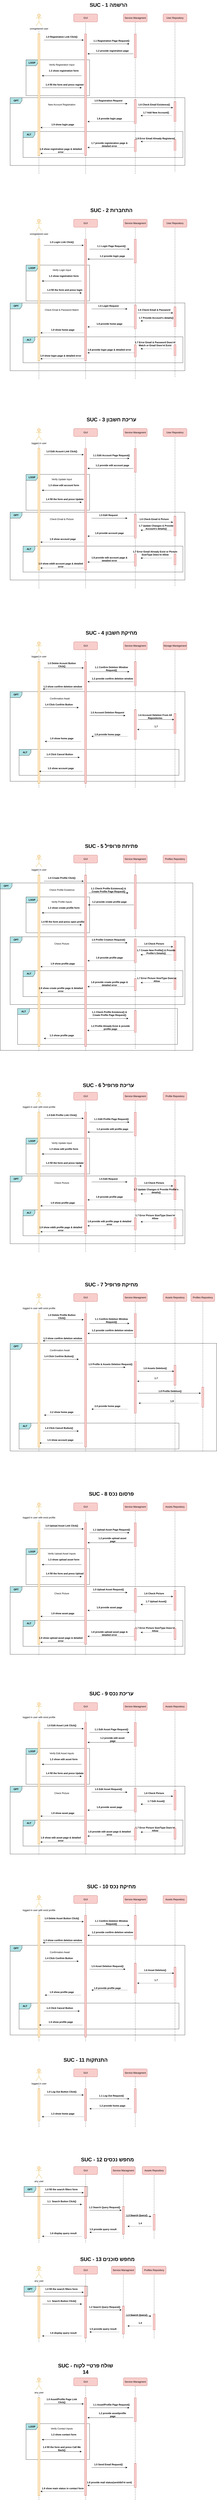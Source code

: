 <mxfile version="15.7.3" type="device"><diagram id="a7lgUlW-JXX3ETjYPOpZ" name="‫עמוד-1‬"><mxGraphModel dx="1892" dy="534" grid="1" gridSize="10" guides="1" tooltips="1" connect="1" arrows="1" fold="1" page="1" pageScale="1" pageWidth="827" pageHeight="1169" math="0" shadow="0"><root><mxCell id="0"/><mxCell id="1" parent="0"/><mxCell id="irH2DIkHwwfZq9W3wtga-359" value="&lt;b&gt;OPT&lt;/b&gt;" style="shape=umlFrame;whiteSpace=wrap;html=1;rounded=0;shadow=0;glass=0;sketch=0;fontSize=12;strokeColor=#000000;fillColor=#b0e3e6;" parent="1" vertex="1"><mxGeometry x="-340" y="6790" width="1040" height="540" as="geometry"/></mxCell><mxCell id="irH2DIkHwwfZq9W3wtga-267" value="&lt;b&gt;OPT&lt;/b&gt;" style="shape=umlFrame;whiteSpace=wrap;html=1;rounded=0;shadow=0;glass=0;sketch=0;fontSize=12;strokeColor=#000000;fillColor=#b0e3e6;" parent="1" vertex="1"><mxGeometry x="-390" y="4480" width="970" height="840" as="geometry"/></mxCell><mxCell id="irH2DIkHwwfZq9W3wtga-277" value="&lt;b&gt;ALT&lt;/b&gt;" style="shape=umlFrame;whiteSpace=wrap;html=1;rounded=0;shadow=0;glass=0;sketch=0;fontSize=12;strokeColor=#000000;fillColor=#b0e3e6;" parent="1" vertex="1"><mxGeometry x="-302.5" y="5110" width="805" height="180" as="geometry"/></mxCell><mxCell id="irH2DIkHwwfZq9W3wtga-217" value="&lt;b&gt;OPT&lt;/b&gt;" style="shape=umlFrame;whiteSpace=wrap;html=1;rounded=0;shadow=0;glass=0;sketch=0;fontSize=12;strokeColor=#000000;fillColor=#b0e3e6;" parent="1" vertex="1"><mxGeometry x="-340" y="4750" width="880" height="340" as="geometry"/></mxCell><mxCell id="irH2DIkHwwfZq9W3wtga-150" value="&lt;b&gt;ALT&lt;/b&gt;" style="shape=umlFrame;whiteSpace=wrap;html=1;rounded=0;shadow=0;glass=0;sketch=0;fontSize=12;strokeColor=#000000;fillColor=#b0e3e6;" parent="1" vertex="1"><mxGeometry x="-295" y="3810" width="805" height="130" as="geometry"/></mxCell><mxCell id="irH2DIkHwwfZq9W3wtga-151" value="&lt;b&gt;OPT&lt;/b&gt;" style="shape=umlFrame;whiteSpace=wrap;html=1;rounded=0;shadow=0;glass=0;sketch=0;fontSize=12;strokeColor=#000000;fillColor=#b0e3e6;" parent="1" vertex="1"><mxGeometry x="-340" y="3520" width="880" height="450" as="geometry"/></mxCell><mxCell id="irH2DIkHwwfZq9W3wtga-28" value="&lt;b&gt;ALT&lt;/b&gt;" style="shape=umlFrame;whiteSpace=wrap;html=1;rounded=0;shadow=0;glass=0;sketch=0;fontSize=12;strokeColor=#000000;fillColor=#b0e3e6;" parent="1" vertex="1"><mxGeometry x="-275" y="710" width="805" height="130" as="geometry"/></mxCell><mxCell id="irH2DIkHwwfZq9W3wtga-20" value="&lt;b&gt;OPT&lt;/b&gt;" style="shape=umlFrame;whiteSpace=wrap;html=1;rounded=0;shadow=0;glass=0;sketch=0;fontSize=12;strokeColor=#000000;fillColor=#b0e3e6;" parent="1" vertex="1"><mxGeometry x="-340" y="540" width="880" height="340" as="geometry"/></mxCell><mxCell id="1QD9JM8doENvWMt2KRZv-24" value="&lt;b&gt;LOOP&lt;/b&gt;" style="shape=umlFrame;whiteSpace=wrap;html=1;rounded=0;shadow=0;glass=0;sketch=0;fontSize=12;strokeColor=#000000;fillColor=#b0e3e6;" parent="1" vertex="1"><mxGeometry x="-260" y="350" width="320" height="180" as="geometry"/></mxCell><mxCell id="1QD9JM8doENvWMt2KRZv-1" value="Service Managment" style="rounded=1;whiteSpace=wrap;html=1;fillColor=#f8cecc;strokeColor=#b85450;" parent="1" vertex="1"><mxGeometry x="230" y="120" width="120" height="40" as="geometry"/></mxCell><mxCell id="1QD9JM8doENvWMt2KRZv-3" value="unregistered user" style="shape=umlActor;verticalLabelPosition=bottom;verticalAlign=top;html=1;outlineConnect=0;fillColor=#ffe6cc;strokeColor=#d79b00;" parent="1" vertex="1"><mxGeometry x="-210" y="120" width="30" height="60" as="geometry"/></mxCell><mxCell id="1QD9JM8doENvWMt2KRZv-4" value="User Repository" style="rounded=1;whiteSpace=wrap;html=1;fillColor=#f8cecc;strokeColor=#b85450;" parent="1" vertex="1"><mxGeometry x="430" y="120" width="120" height="40" as="geometry"/></mxCell><mxCell id="1QD9JM8doENvWMt2KRZv-5" value="SUC - 1 הרשמה" style="text;html=1;strokeColor=none;fillColor=none;align=center;verticalAlign=middle;whiteSpace=wrap;rounded=0;fontStyle=1;fontSize=26;" parent="1" vertex="1"><mxGeometry x="27.5" y="50" width="255" height="50" as="geometry"/></mxCell><mxCell id="1QD9JM8doENvWMt2KRZv-6" value="" style="endArrow=none;dashed=1;html=1;dashPattern=1 3;strokeWidth=2;rounded=0;fontSize=14;entryX=0.5;entryY=1;entryDx=0;entryDy=0;startArrow=none;" parent="1" source="irH2DIkHwwfZq9W3wtga-21" target="1QD9JM8doENvWMt2KRZv-1" edge="1"><mxGeometry width="50" height="50" relative="1" as="geometry"><mxPoint x="290" y="790" as="sourcePoint"/><mxPoint x="340" y="300" as="targetPoint"/></mxGeometry></mxCell><mxCell id="1QD9JM8doENvWMt2KRZv-7" value="" style="endArrow=none;dashed=1;html=1;dashPattern=1 3;strokeWidth=2;rounded=0;fontSize=14;entryX=0.5;entryY=1;entryDx=0;entryDy=0;startArrow=none;" parent="1" source="1QD9JM8doENvWMt2KRZv-32" target="1QD9JM8doENvWMt2KRZv-4" edge="1"><mxGeometry width="50" height="50" relative="1" as="geometry"><mxPoint x="490" y="800" as="sourcePoint"/><mxPoint x="480" y="250" as="targetPoint"/></mxGeometry></mxCell><mxCell id="1QD9JM8doENvWMt2KRZv-8" value="" style="endArrow=none;dashed=1;html=1;dashPattern=1 3;strokeWidth=2;rounded=0;fontSize=14;startArrow=none;" parent="1" edge="1"><mxGeometry width="50" height="50" relative="1" as="geometry"><mxPoint x="-195" y="921.143" as="sourcePoint"/><mxPoint x="-195" y="200" as="targetPoint"/></mxGeometry></mxCell><mxCell id="1QD9JM8doENvWMt2KRZv-11" value="" style="html=1;points=[];perimeter=orthogonalPerimeter;fontSize=14;fillColor=#ffe6cc;strokeColor=#d79b00;perimeterSpacing=1;rounded=0;shadow=0;glass=0;sketch=0;" parent="1" vertex="1"><mxGeometry x="-200" y="220" width="10" height="610" as="geometry"/></mxCell><mxCell id="1QD9JM8doENvWMt2KRZv-14" value="" style="html=1;points=[];perimeter=orthogonalPerimeter;fontSize=14;fillColor=#f8cecc;strokeColor=#b85450;perimeterSpacing=1;rounded=0;shadow=0;glass=0;sketch=0;" parent="1" vertex="1"><mxGeometry x="285" y="220" width="10" height="120" as="geometry"/></mxCell><mxCell id="1QD9JM8doENvWMt2KRZv-16" value="" style="endArrow=classic;html=1;rounded=0;fontSize=14;" parent="1" edge="1"><mxGeometry width="50" height="50" relative="1" as="geometry"><mxPoint x="-170" y="251" as="sourcePoint"/><mxPoint x="30" y="251" as="targetPoint"/></mxGeometry></mxCell><mxCell id="1QD9JM8doENvWMt2KRZv-17" value="&lt;font style=&quot;font-size: 12px;&quot;&gt;1.0 Registration Link Click()&lt;/font&gt;" style="text;html=1;strokeColor=none;fillColor=none;align=center;verticalAlign=middle;whiteSpace=wrap;rounded=0;shadow=0;glass=0;sketch=0;fontSize=12;fontStyle=1" parent="1" vertex="1"><mxGeometry x="-170" y="230" width="180" height="10" as="geometry"/></mxCell><mxCell id="1QD9JM8doENvWMt2KRZv-19" value="" style="endArrow=classic;html=1;rounded=0;fontSize=14;" parent="1" edge="1"><mxGeometry width="50" height="50" relative="1" as="geometry"><mxPoint x="20" y="430" as="sourcePoint"/><mxPoint x="-180" y="430" as="targetPoint"/></mxGeometry></mxCell><mxCell id="1QD9JM8doENvWMt2KRZv-20" value="&lt;font style=&quot;font-size: 12px&quot;&gt;&lt;b style=&quot;font-size: 12px&quot;&gt;1.3 show registration form&lt;/b&gt;&lt;/font&gt;" style="text;html=1;strokeColor=none;fillColor=none;align=center;verticalAlign=middle;whiteSpace=wrap;rounded=0;shadow=0;glass=0;sketch=0;fontSize=12;" parent="1" vertex="1"><mxGeometry x="-170" y="400" width="200" height="10" as="geometry"/></mxCell><mxCell id="1QD9JM8doENvWMt2KRZv-22" value="" style="endArrow=classic;html=1;rounded=0;fontSize=14;exitX=0.983;exitY=0.038;exitDx=0;exitDy=0;exitPerimeter=0;" parent="1" edge="1"><mxGeometry width="50" height="50" relative="1" as="geometry"><mxPoint x="-180.004" y="489.996" as="sourcePoint"/><mxPoint x="20" y="490" as="targetPoint"/></mxGeometry></mxCell><mxCell id="1QD9JM8doENvWMt2KRZv-23" value="&lt;font style=&quot;font-size: 12px&quot;&gt;&lt;b style=&quot;font-size: 12px&quot;&gt;1.4 fill the form and press register&lt;/b&gt;&lt;/font&gt;" style="text;html=1;strokeColor=none;fillColor=none;align=center;verticalAlign=middle;whiteSpace=wrap;rounded=0;shadow=0;glass=0;sketch=0;fontSize=12;" parent="1" vertex="1"><mxGeometry x="-180" y="470" width="230" height="10" as="geometry"/></mxCell><mxCell id="1QD9JM8doENvWMt2KRZv-26" value="Verify Registration Input" style="text;html=1;strokeColor=none;fillColor=none;align=center;verticalAlign=middle;whiteSpace=wrap;rounded=0;shadow=0;glass=0;sketch=0;fontSize=12;" parent="1" vertex="1"><mxGeometry x="-180" y="370" width="200" height="10" as="geometry"/></mxCell><mxCell id="1QD9JM8doENvWMt2KRZv-32" value="" style="html=1;points=[];perimeter=orthogonalPerimeter;fontSize=14;fillColor=#f8cecc;strokeColor=#b85450;perimeterSpacing=1;rounded=0;shadow=0;glass=0;sketch=0;" parent="1" vertex="1"><mxGeometry x="485" y="560" width="10" height="100" as="geometry"/></mxCell><mxCell id="1QD9JM8doENvWMt2KRZv-33" value="" style="endArrow=none;dashed=1;html=1;dashPattern=1 3;strokeWidth=2;rounded=0;fontSize=14;entryX=0.5;entryY=1;entryDx=0;entryDy=0;startArrow=none;" parent="1" source="irH2DIkHwwfZq9W3wtga-29" target="1QD9JM8doENvWMt2KRZv-32" edge="1"><mxGeometry width="50" height="50" relative="1" as="geometry"><mxPoint x="490" y="909" as="sourcePoint"/><mxPoint x="485" y="269" as="targetPoint"/></mxGeometry></mxCell><mxCell id="irH2DIkHwwfZq9W3wtga-1" value="GUI" style="rounded=1;whiteSpace=wrap;html=1;fillColor=#f8cecc;strokeColor=#b85450;" parent="1" vertex="1"><mxGeometry x="-20" y="120" width="120" height="40" as="geometry"/></mxCell><mxCell id="irH2DIkHwwfZq9W3wtga-2" value="" style="endArrow=none;dashed=1;html=1;dashPattern=1 3;strokeWidth=2;rounded=0;fontSize=14;startArrow=none;" parent="1" target="irH2DIkHwwfZq9W3wtga-1" edge="1"><mxGeometry width="50" height="50" relative="1" as="geometry"><mxPoint x="40" y="920" as="sourcePoint"/><mxPoint x="-130" y="240" as="targetPoint"/></mxGeometry></mxCell><mxCell id="irH2DIkHwwfZq9W3wtga-5" value="" style="html=1;points=[];perimeter=orthogonalPerimeter;fontSize=14;fillColor=#f8cecc;strokeColor=#b85450;perimeterSpacing=1;rounded=0;shadow=0;glass=0;sketch=0;" parent="1" vertex="1"><mxGeometry x="35" y="220" width="10" height="610" as="geometry"/></mxCell><mxCell id="irH2DIkHwwfZq9W3wtga-7" value="" style="endArrow=classic;html=1;rounded=0;fontSize=14;" parent="1" edge="1"><mxGeometry width="50" height="50" relative="1" as="geometry"><mxPoint x="60.0" y="270" as="sourcePoint"/><mxPoint x="260.0" y="270" as="targetPoint"/></mxGeometry></mxCell><mxCell id="irH2DIkHwwfZq9W3wtga-8" value="&lt;font style=&quot;font-size: 12px&quot;&gt;1.1 Registration Page Request()&lt;/font&gt;" style="text;html=1;strokeColor=none;fillColor=none;align=center;verticalAlign=middle;whiteSpace=wrap;rounded=0;shadow=0;glass=0;sketch=0;fontSize=12;fontStyle=1" parent="1" vertex="1"><mxGeometry x="70" y="250" width="200" height="10" as="geometry"/></mxCell><mxCell id="irH2DIkHwwfZq9W3wtga-9" value="" style="endArrow=classic;html=1;rounded=0;fontSize=14;" parent="1" edge="1"><mxGeometry width="50" height="50" relative="1" as="geometry"><mxPoint x="280" y="320" as="sourcePoint"/><mxPoint x="50.0" y="320" as="targetPoint"/></mxGeometry></mxCell><mxCell id="irH2DIkHwwfZq9W3wtga-10" value="&lt;font style=&quot;font-size: 12px&quot;&gt;&lt;b style=&quot;font-size: 12px&quot;&gt;1.2 provide registration page&lt;/b&gt;&lt;/font&gt;" style="text;html=1;strokeColor=none;fillColor=none;align=center;verticalAlign=middle;whiteSpace=wrap;rounded=0;shadow=0;glass=0;sketch=0;fontSize=12;" parent="1" vertex="1"><mxGeometry x="60" y="300" width="230" height="10" as="geometry"/></mxCell><mxCell id="irH2DIkHwwfZq9W3wtga-11" value="" style="endArrow=classic;html=1;rounded=0;fontSize=14;exitX=0.983;exitY=0.038;exitDx=0;exitDy=0;exitPerimeter=0;" parent="1" edge="1"><mxGeometry width="50" height="50" relative="1" as="geometry"><mxPoint x="69.996" y="569.996" as="sourcePoint"/><mxPoint x="250" y="570" as="targetPoint"/></mxGeometry></mxCell><mxCell id="irH2DIkHwwfZq9W3wtga-12" value="&lt;font style=&quot;font-size: 12px&quot;&gt;&lt;b style=&quot;font-size: 12px&quot;&gt;1.5 Registration Request&lt;/b&gt;&lt;/font&gt;" style="text;html=1;strokeColor=none;fillColor=none;align=center;verticalAlign=middle;whiteSpace=wrap;rounded=0;shadow=0;glass=0;sketch=0;fontSize=12;" parent="1" vertex="1"><mxGeometry x="40" y="550" width="230" height="10" as="geometry"/></mxCell><mxCell id="irH2DIkHwwfZq9W3wtga-13" value="" style="endArrow=classic;html=1;rounded=0;fontSize=14;exitX=0.983;exitY=0.038;exitDx=0;exitDy=0;exitPerimeter=0;" parent="1" edge="1"><mxGeometry width="50" height="50" relative="1" as="geometry"><mxPoint x="299.996" y="589.996" as="sourcePoint"/><mxPoint x="480" y="590" as="targetPoint"/></mxGeometry></mxCell><mxCell id="irH2DIkHwwfZq9W3wtga-14" value="&lt;font style=&quot;font-size: 12px&quot;&gt;&lt;b style=&quot;font-size: 12px&quot;&gt;1.6 Check Email Existence()&lt;/b&gt;&lt;/font&gt;" style="text;html=1;strokeColor=none;fillColor=none;align=center;verticalAlign=middle;whiteSpace=wrap;rounded=0;shadow=0;glass=0;sketch=0;fontSize=12;" parent="1" vertex="1"><mxGeometry x="270" y="570" width="230" height="10" as="geometry"/></mxCell><mxCell id="irH2DIkHwwfZq9W3wtga-18" value="&lt;font style=&quot;font-size: 12px&quot;&gt;&lt;b style=&quot;font-size: 12px&quot;&gt;1.7 Add New Account()&lt;/b&gt;&lt;/font&gt;" style="text;html=1;strokeColor=none;fillColor=none;align=center;verticalAlign=middle;whiteSpace=wrap;rounded=0;shadow=0;glass=0;sketch=0;fontSize=12;" parent="1" vertex="1"><mxGeometry x="280" y="610" width="230" height="10" as="geometry"/></mxCell><mxCell id="irH2DIkHwwfZq9W3wtga-19" value="" style="endArrow=classic;html=1;rounded=0;fontSize=14;dashed=1;" parent="1" edge="1"><mxGeometry width="50" height="50" relative="1" as="geometry"><mxPoint x="472.5" y="630" as="sourcePoint"/><mxPoint x="317.5" y="630" as="targetPoint"/></mxGeometry></mxCell><mxCell id="irH2DIkHwwfZq9W3wtga-21" value="" style="html=1;points=[];perimeter=orthogonalPerimeter;fontSize=14;fillColor=#f8cecc;strokeColor=#b85450;perimeterSpacing=1;rounded=0;shadow=0;glass=0;sketch=0;" parent="1" vertex="1"><mxGeometry x="285" y="550" width="10" height="120" as="geometry"/></mxCell><mxCell id="irH2DIkHwwfZq9W3wtga-22" value="" style="endArrow=none;dashed=1;html=1;dashPattern=1 3;strokeWidth=2;rounded=0;fontSize=14;entryX=0.5;entryY=1;entryDx=0;entryDy=0;startArrow=none;" parent="1" source="irH2DIkHwwfZq9W3wtga-33" target="irH2DIkHwwfZq9W3wtga-21" edge="1"><mxGeometry width="50" height="50" relative="1" as="geometry"><mxPoint x="290" y="920" as="sourcePoint"/><mxPoint x="290" y="160" as="targetPoint"/></mxGeometry></mxCell><mxCell id="irH2DIkHwwfZq9W3wtga-23" value="" style="endArrow=classic;html=1;rounded=0;fontSize=14;dashed=1;" parent="1" source="irH2DIkHwwfZq9W3wtga-21" edge="1"><mxGeometry width="50" height="50" relative="1" as="geometry"><mxPoint x="205" y="660" as="sourcePoint"/><mxPoint x="50" y="660" as="targetPoint"/></mxGeometry></mxCell><mxCell id="irH2DIkHwwfZq9W3wtga-24" value="&lt;font style=&quot;font-size: 12px&quot;&gt;&lt;b style=&quot;font-size: 12px&quot;&gt;1.8 provide login page&lt;/b&gt;&lt;/font&gt;" style="text;html=1;strokeColor=none;fillColor=none;align=center;verticalAlign=middle;whiteSpace=wrap;rounded=0;shadow=0;glass=0;sketch=0;fontSize=12;" parent="1" vertex="1"><mxGeometry x="45" y="640" width="230" height="10" as="geometry"/></mxCell><mxCell id="irH2DIkHwwfZq9W3wtga-25" value="" style="endArrow=classic;html=1;rounded=0;fontSize=14;dashed=1;" parent="1" edge="1"><mxGeometry width="50" height="50" relative="1" as="geometry"><mxPoint x="30" y="690" as="sourcePoint"/><mxPoint x="-187" y="690" as="targetPoint"/></mxGeometry></mxCell><mxCell id="irH2DIkHwwfZq9W3wtga-26" value="&lt;font style=&quot;font-size: 12px&quot;&gt;&lt;b style=&quot;font-size: 12px&quot;&gt;1.9 show login page&lt;/b&gt;&lt;/font&gt;" style="text;html=1;strokeColor=none;fillColor=none;align=center;verticalAlign=middle;whiteSpace=wrap;rounded=0;shadow=0;glass=0;sketch=0;fontSize=12;" parent="1" vertex="1"><mxGeometry x="-190" y="670" width="230" height="10" as="geometry"/></mxCell><mxCell id="irH2DIkHwwfZq9W3wtga-27" value="New Account Registration" style="text;html=1;strokeColor=none;fillColor=none;align=center;verticalAlign=middle;whiteSpace=wrap;rounded=0;shadow=0;glass=0;sketch=0;fontSize=12;" parent="1" vertex="1"><mxGeometry x="-180" y="570" width="200" height="10" as="geometry"/></mxCell><mxCell id="irH2DIkHwwfZq9W3wtga-30" value="" style="endArrow=classic;html=1;rounded=0;fontSize=14;dashed=1;" parent="1" edge="1"><mxGeometry width="50" height="50" relative="1" as="geometry"><mxPoint x="472.5" y="760" as="sourcePoint"/><mxPoint x="317.5" y="760" as="targetPoint"/></mxGeometry></mxCell><mxCell id="irH2DIkHwwfZq9W3wtga-31" value="&lt;font style=&quot;font-size: 12px&quot;&gt;&lt;b style=&quot;font-size: 12px&quot;&gt;1.8 Error Email Already Registered&lt;/b&gt;&lt;/font&gt;" style="text;html=1;strokeColor=none;fillColor=none;align=center;verticalAlign=middle;whiteSpace=wrap;rounded=0;shadow=0;glass=0;sketch=0;fontSize=12;" parent="1" vertex="1"><mxGeometry x="275" y="740" width="230" height="10" as="geometry"/></mxCell><mxCell id="irH2DIkHwwfZq9W3wtga-32" value="" style="endArrow=classic;html=1;rounded=0;fontSize=14;dashed=1;" parent="1" edge="1"><mxGeometry width="50" height="50" relative="1" as="geometry"><mxPoint x="284" y="790" as="sourcePoint"/><mxPoint x="50" y="790" as="targetPoint"/></mxGeometry></mxCell><mxCell id="irH2DIkHwwfZq9W3wtga-34" value="&lt;font style=&quot;font-size: 12px&quot;&gt;&lt;b style=&quot;font-size: 12px&quot;&gt;1.7 provide registeration page &amp;amp; detailed error&lt;/b&gt;&lt;/font&gt;" style="text;html=1;strokeColor=none;fillColor=none;align=center;verticalAlign=middle;whiteSpace=wrap;rounded=0;shadow=0;glass=0;sketch=0;fontSize=12;" parent="1" vertex="1"><mxGeometry x="45" y="770" width="230" height="10" as="geometry"/></mxCell><mxCell id="irH2DIkHwwfZq9W3wtga-35" value="" style="endArrow=classic;html=1;rounded=0;fontSize=14;dashed=1;" parent="1" edge="1"><mxGeometry width="50" height="50" relative="1" as="geometry"><mxPoint x="30" y="820" as="sourcePoint"/><mxPoint x="-187" y="820" as="targetPoint"/></mxGeometry></mxCell><mxCell id="irH2DIkHwwfZq9W3wtga-36" value="&lt;font style=&quot;font-size: 12px&quot;&gt;&lt;b style=&quot;font-size: 12px&quot;&gt;1.8 show registration page &amp;amp; detailed error&lt;/b&gt;&lt;/font&gt;" style="text;html=1;strokeColor=none;fillColor=none;align=center;verticalAlign=middle;whiteSpace=wrap;rounded=0;shadow=0;glass=0;sketch=0;fontSize=12;" parent="1" vertex="1"><mxGeometry x="-200" y="800" width="230" height="10" as="geometry"/></mxCell><mxCell id="irH2DIkHwwfZq9W3wtga-29" value="" style="html=1;points=[];perimeter=orthogonalPerimeter;fontSize=14;fillColor=#f8cecc;strokeColor=#b85450;perimeterSpacing=1;rounded=0;shadow=0;glass=0;sketch=0;" parent="1" vertex="1"><mxGeometry x="485" y="750" width="10" height="55" as="geometry"/></mxCell><mxCell id="irH2DIkHwwfZq9W3wtga-37" value="" style="endArrow=none;dashed=1;html=1;dashPattern=1 3;strokeWidth=2;rounded=0;fontSize=14;entryX=0.5;entryY=1;entryDx=0;entryDy=0;" parent="1" target="irH2DIkHwwfZq9W3wtga-29" edge="1"><mxGeometry width="50" height="50" relative="1" as="geometry"><mxPoint x="490" y="909" as="sourcePoint"/><mxPoint x="490" y="661" as="targetPoint"/></mxGeometry></mxCell><mxCell id="irH2DIkHwwfZq9W3wtga-33" value="" style="html=1;points=[];perimeter=orthogonalPerimeter;fontSize=14;fillColor=#f8cecc;strokeColor=#b85450;perimeterSpacing=1;rounded=0;shadow=0;glass=0;sketch=0;" parent="1" vertex="1"><mxGeometry x="285" y="750" width="10" height="60" as="geometry"/></mxCell><mxCell id="irH2DIkHwwfZq9W3wtga-38" value="" style="endArrow=none;dashed=1;html=1;dashPattern=1 3;strokeWidth=2;rounded=0;fontSize=14;entryX=0.5;entryY=1;entryDx=0;entryDy=0;startArrow=none;" parent="1" target="irH2DIkHwwfZq9W3wtga-33" edge="1"><mxGeometry width="50" height="50" relative="1" as="geometry"><mxPoint x="290" y="920" as="sourcePoint"/><mxPoint x="290" y="671" as="targetPoint"/></mxGeometry></mxCell><mxCell id="irH2DIkHwwfZq9W3wtga-39" value="&lt;b&gt;ALT&lt;/b&gt;" style="shape=umlFrame;whiteSpace=wrap;html=1;rounded=0;shadow=0;glass=0;sketch=0;fontSize=12;strokeColor=#000000;fillColor=#b0e3e6;" parent="1" vertex="1"><mxGeometry x="-275" y="1740" width="805" height="130" as="geometry"/></mxCell><mxCell id="irH2DIkHwwfZq9W3wtga-40" value="&lt;b&gt;OPT&lt;/b&gt;" style="shape=umlFrame;whiteSpace=wrap;html=1;rounded=0;shadow=0;glass=0;sketch=0;fontSize=12;strokeColor=#000000;fillColor=#b0e3e6;" parent="1" vertex="1"><mxGeometry x="-340" y="1570" width="880" height="340" as="geometry"/></mxCell><mxCell id="irH2DIkHwwfZq9W3wtga-41" value="&lt;b&gt;LOOP&lt;/b&gt;" style="shape=umlFrame;whiteSpace=wrap;html=1;rounded=0;shadow=0;glass=0;sketch=0;fontSize=12;strokeColor=#000000;fillColor=#b0e3e6;" parent="1" vertex="1"><mxGeometry x="-260" y="1380" width="320" height="180" as="geometry"/></mxCell><mxCell id="irH2DIkHwwfZq9W3wtga-42" value="Service Managment" style="rounded=1;whiteSpace=wrap;html=1;fillColor=#f8cecc;strokeColor=#b85450;" parent="1" vertex="1"><mxGeometry x="230" y="1150" width="120" height="40" as="geometry"/></mxCell><mxCell id="irH2DIkHwwfZq9W3wtga-43" value="unregistered user" style="shape=umlActor;verticalLabelPosition=bottom;verticalAlign=top;html=1;outlineConnect=0;fillColor=#ffe6cc;strokeColor=#d79b00;" parent="1" vertex="1"><mxGeometry x="-210" y="1150" width="30" height="60" as="geometry"/></mxCell><mxCell id="irH2DIkHwwfZq9W3wtga-44" value="User Repository" style="rounded=1;whiteSpace=wrap;html=1;fillColor=#f8cecc;strokeColor=#b85450;" parent="1" vertex="1"><mxGeometry x="430" y="1150" width="120" height="40" as="geometry"/></mxCell><mxCell id="irH2DIkHwwfZq9W3wtga-45" value="SUC - 2 התחברות" style="text;html=1;strokeColor=none;fillColor=none;align=center;verticalAlign=middle;whiteSpace=wrap;rounded=0;fontStyle=1;fontSize=26;" parent="1" vertex="1"><mxGeometry x="21.25" y="1080" width="297.5" height="50" as="geometry"/></mxCell><mxCell id="irH2DIkHwwfZq9W3wtga-46" value="" style="endArrow=none;dashed=1;html=1;dashPattern=1 3;strokeWidth=2;rounded=0;fontSize=14;entryX=0.5;entryY=1;entryDx=0;entryDy=0;startArrow=none;" parent="1" source="irH2DIkHwwfZq9W3wtga-73" target="irH2DIkHwwfZq9W3wtga-42" edge="1"><mxGeometry width="50" height="50" relative="1" as="geometry"><mxPoint x="290" y="1820" as="sourcePoint"/><mxPoint x="340" y="1330" as="targetPoint"/></mxGeometry></mxCell><mxCell id="irH2DIkHwwfZq9W3wtga-47" value="" style="endArrow=none;dashed=1;html=1;dashPattern=1 3;strokeWidth=2;rounded=0;fontSize=14;entryX=0.5;entryY=1;entryDx=0;entryDy=0;startArrow=none;" parent="1" source="irH2DIkHwwfZq9W3wtga-58" target="irH2DIkHwwfZq9W3wtga-44" edge="1"><mxGeometry width="50" height="50" relative="1" as="geometry"><mxPoint x="490" y="1830" as="sourcePoint"/><mxPoint x="480" y="1280" as="targetPoint"/></mxGeometry></mxCell><mxCell id="irH2DIkHwwfZq9W3wtga-48" value="" style="endArrow=none;dashed=1;html=1;dashPattern=1 3;strokeWidth=2;rounded=0;fontSize=14;startArrow=none;" parent="1" edge="1"><mxGeometry width="50" height="50" relative="1" as="geometry"><mxPoint x="-195" y="1951.143" as="sourcePoint"/><mxPoint x="-195" y="1230" as="targetPoint"/></mxGeometry></mxCell><mxCell id="irH2DIkHwwfZq9W3wtga-49" value="" style="html=1;points=[];perimeter=orthogonalPerimeter;fontSize=14;fillColor=#ffe6cc;strokeColor=#d79b00;perimeterSpacing=1;rounded=0;shadow=0;glass=0;sketch=0;" parent="1" vertex="1"><mxGeometry x="-200" y="1250" width="10" height="610" as="geometry"/></mxCell><mxCell id="irH2DIkHwwfZq9W3wtga-50" value="" style="html=1;points=[];perimeter=orthogonalPerimeter;fontSize=14;fillColor=#f8cecc;strokeColor=#b85450;perimeterSpacing=1;rounded=0;shadow=0;glass=0;sketch=0;" parent="1" vertex="1"><mxGeometry x="285" y="1250" width="10" height="120" as="geometry"/></mxCell><mxCell id="irH2DIkHwwfZq9W3wtga-51" value="" style="endArrow=classic;html=1;rounded=0;fontSize=14;" parent="1" edge="1"><mxGeometry width="50" height="50" relative="1" as="geometry"><mxPoint x="-170" y="1281" as="sourcePoint"/><mxPoint x="30" y="1281" as="targetPoint"/></mxGeometry></mxCell><mxCell id="irH2DIkHwwfZq9W3wtga-52" value="&lt;font style=&quot;font-size: 12px&quot;&gt;1.0 Login Link Click()&lt;/font&gt;" style="text;html=1;strokeColor=none;fillColor=none;align=center;verticalAlign=middle;whiteSpace=wrap;rounded=0;shadow=0;glass=0;sketch=0;fontSize=12;fontStyle=1" parent="1" vertex="1"><mxGeometry x="-170" y="1260" width="180" height="10" as="geometry"/></mxCell><mxCell id="irH2DIkHwwfZq9W3wtga-53" value="" style="endArrow=classic;html=1;rounded=0;fontSize=14;" parent="1" edge="1"><mxGeometry width="50" height="50" relative="1" as="geometry"><mxPoint x="20" y="1460" as="sourcePoint"/><mxPoint x="-180" y="1460" as="targetPoint"/></mxGeometry></mxCell><mxCell id="irH2DIkHwwfZq9W3wtga-54" value="&lt;font style=&quot;font-size: 12px&quot;&gt;&lt;b style=&quot;font-size: 12px&quot;&gt;1.3 show registration form&lt;/b&gt;&lt;/font&gt;" style="text;html=1;strokeColor=none;fillColor=none;align=center;verticalAlign=middle;whiteSpace=wrap;rounded=0;shadow=0;glass=0;sketch=0;fontSize=12;" parent="1" vertex="1"><mxGeometry x="-170" y="1430" width="200" height="10" as="geometry"/></mxCell><mxCell id="irH2DIkHwwfZq9W3wtga-55" value="" style="endArrow=classic;html=1;rounded=0;fontSize=14;exitX=0.983;exitY=0.038;exitDx=0;exitDy=0;exitPerimeter=0;" parent="1" edge="1"><mxGeometry width="50" height="50" relative="1" as="geometry"><mxPoint x="-180.004" y="1519.996" as="sourcePoint"/><mxPoint x="20" y="1520.0" as="targetPoint"/></mxGeometry></mxCell><mxCell id="irH2DIkHwwfZq9W3wtga-56" value="&lt;font style=&quot;font-size: 12px&quot;&gt;&lt;b style=&quot;font-size: 12px&quot;&gt;1.4 fill the form and press login&lt;/b&gt;&lt;/font&gt;" style="text;html=1;strokeColor=none;fillColor=none;align=center;verticalAlign=middle;whiteSpace=wrap;rounded=0;shadow=0;glass=0;sketch=0;fontSize=12;" parent="1" vertex="1"><mxGeometry x="-180" y="1500" width="230" height="10" as="geometry"/></mxCell><mxCell id="irH2DIkHwwfZq9W3wtga-57" value="Verify Login Input" style="text;html=1;strokeColor=none;fillColor=none;align=center;verticalAlign=middle;whiteSpace=wrap;rounded=0;shadow=0;glass=0;sketch=0;fontSize=12;" parent="1" vertex="1"><mxGeometry x="-180" y="1400" width="200" height="10" as="geometry"/></mxCell><mxCell id="irH2DIkHwwfZq9W3wtga-58" value="" style="html=1;points=[];perimeter=orthogonalPerimeter;fontSize=14;fillColor=#f8cecc;strokeColor=#b85450;perimeterSpacing=1;rounded=0;shadow=0;glass=0;sketch=0;" parent="1" vertex="1"><mxGeometry x="485" y="1590" width="10" height="100" as="geometry"/></mxCell><mxCell id="irH2DIkHwwfZq9W3wtga-59" value="" style="endArrow=none;dashed=1;html=1;dashPattern=1 3;strokeWidth=2;rounded=0;fontSize=14;entryX=0.5;entryY=1;entryDx=0;entryDy=0;startArrow=none;" parent="1" source="irH2DIkHwwfZq9W3wtga-86" target="irH2DIkHwwfZq9W3wtga-58" edge="1"><mxGeometry width="50" height="50" relative="1" as="geometry"><mxPoint x="490" y="1939" as="sourcePoint"/><mxPoint x="485" y="1299" as="targetPoint"/></mxGeometry></mxCell><mxCell id="irH2DIkHwwfZq9W3wtga-60" value="GUI" style="rounded=1;whiteSpace=wrap;html=1;fillColor=#f8cecc;strokeColor=#b85450;" parent="1" vertex="1"><mxGeometry x="-20" y="1150" width="120" height="40" as="geometry"/></mxCell><mxCell id="irH2DIkHwwfZq9W3wtga-61" value="" style="endArrow=none;dashed=1;html=1;dashPattern=1 3;strokeWidth=2;rounded=0;fontSize=14;startArrow=none;" parent="1" target="irH2DIkHwwfZq9W3wtga-60" edge="1"><mxGeometry width="50" height="50" relative="1" as="geometry"><mxPoint x="40" y="1950.0" as="sourcePoint"/><mxPoint x="-130" y="1270" as="targetPoint"/></mxGeometry></mxCell><mxCell id="irH2DIkHwwfZq9W3wtga-62" value="" style="html=1;points=[];perimeter=orthogonalPerimeter;fontSize=14;fillColor=#f8cecc;strokeColor=#b85450;perimeterSpacing=1;rounded=0;shadow=0;glass=0;sketch=0;" parent="1" vertex="1"><mxGeometry x="35" y="1250" width="10" height="610" as="geometry"/></mxCell><mxCell id="irH2DIkHwwfZq9W3wtga-63" value="" style="endArrow=classic;html=1;rounded=0;fontSize=14;" parent="1" edge="1"><mxGeometry width="50" height="50" relative="1" as="geometry"><mxPoint x="60" y="1300" as="sourcePoint"/><mxPoint x="260" y="1300" as="targetPoint"/></mxGeometry></mxCell><mxCell id="irH2DIkHwwfZq9W3wtga-64" value="&lt;font style=&quot;font-size: 12px&quot;&gt;1.1 Login Page Request()&lt;/font&gt;" style="text;html=1;strokeColor=none;fillColor=none;align=center;verticalAlign=middle;whiteSpace=wrap;rounded=0;shadow=0;glass=0;sketch=0;fontSize=12;fontStyle=1" parent="1" vertex="1"><mxGeometry x="70" y="1280" width="200" height="10" as="geometry"/></mxCell><mxCell id="irH2DIkHwwfZq9W3wtga-65" value="" style="endArrow=classic;html=1;rounded=0;fontSize=14;" parent="1" edge="1"><mxGeometry width="50" height="50" relative="1" as="geometry"><mxPoint x="280" y="1350" as="sourcePoint"/><mxPoint x="50" y="1350" as="targetPoint"/></mxGeometry></mxCell><mxCell id="irH2DIkHwwfZq9W3wtga-66" value="&lt;font style=&quot;font-size: 12px&quot;&gt;&lt;b style=&quot;font-size: 12px&quot;&gt;1.2 provide login page&lt;/b&gt;&lt;/font&gt;" style="text;html=1;strokeColor=none;fillColor=none;align=center;verticalAlign=middle;whiteSpace=wrap;rounded=0;shadow=0;glass=0;sketch=0;fontSize=12;" parent="1" vertex="1"><mxGeometry x="60" y="1330" width="230" height="10" as="geometry"/></mxCell><mxCell id="irH2DIkHwwfZq9W3wtga-67" value="" style="endArrow=classic;html=1;rounded=0;fontSize=14;exitX=0.983;exitY=0.038;exitDx=0;exitDy=0;exitPerimeter=0;" parent="1" edge="1"><mxGeometry width="50" height="50" relative="1" as="geometry"><mxPoint x="69.996" y="1599.996" as="sourcePoint"/><mxPoint x="250" y="1600.0" as="targetPoint"/></mxGeometry></mxCell><mxCell id="irH2DIkHwwfZq9W3wtga-68" value="&lt;font style=&quot;font-size: 12px&quot;&gt;&lt;b style=&quot;font-size: 12px&quot;&gt;1.5 Login Request&lt;/b&gt;&lt;/font&gt;" style="text;html=1;strokeColor=none;fillColor=none;align=center;verticalAlign=middle;whiteSpace=wrap;rounded=0;shadow=0;glass=0;sketch=0;fontSize=12;" parent="1" vertex="1"><mxGeometry x="40" y="1580" width="230" height="10" as="geometry"/></mxCell><mxCell id="irH2DIkHwwfZq9W3wtga-69" value="" style="endArrow=classic;html=1;rounded=0;fontSize=14;exitX=0.983;exitY=0.038;exitDx=0;exitDy=0;exitPerimeter=0;" parent="1" edge="1"><mxGeometry width="50" height="50" relative="1" as="geometry"><mxPoint x="299.996" y="1619.996" as="sourcePoint"/><mxPoint x="480" y="1620.0" as="targetPoint"/></mxGeometry></mxCell><mxCell id="irH2DIkHwwfZq9W3wtga-70" value="&lt;font style=&quot;font-size: 12px&quot;&gt;&lt;b style=&quot;font-size: 12px&quot;&gt;1.6 Check Email &amp;amp; Password&lt;/b&gt;&lt;/font&gt;" style="text;html=1;strokeColor=none;fillColor=none;align=center;verticalAlign=middle;whiteSpace=wrap;rounded=0;shadow=0;glass=0;sketch=0;fontSize=12;" parent="1" vertex="1"><mxGeometry x="270" y="1600" width="230" height="10" as="geometry"/></mxCell><mxCell id="irH2DIkHwwfZq9W3wtga-71" value="&lt;font style=&quot;font-size: 12px&quot;&gt;&lt;b style=&quot;font-size: 12px&quot;&gt;1.7 Provide Account's details()&lt;/b&gt;&lt;/font&gt;" style="text;html=1;strokeColor=none;fillColor=none;align=center;verticalAlign=middle;whiteSpace=wrap;rounded=0;shadow=0;glass=0;sketch=0;fontSize=12;" parent="1" vertex="1"><mxGeometry x="280" y="1640" width="230" height="10" as="geometry"/></mxCell><mxCell id="irH2DIkHwwfZq9W3wtga-72" value="" style="endArrow=classic;html=1;rounded=0;fontSize=14;dashed=1;" parent="1" edge="1"><mxGeometry width="50" height="50" relative="1" as="geometry"><mxPoint x="472.5" y="1660.0" as="sourcePoint"/><mxPoint x="317.5" y="1660.0" as="targetPoint"/></mxGeometry></mxCell><mxCell id="irH2DIkHwwfZq9W3wtga-73" value="" style="html=1;points=[];perimeter=orthogonalPerimeter;fontSize=14;fillColor=#f8cecc;strokeColor=#b85450;perimeterSpacing=1;rounded=0;shadow=0;glass=0;sketch=0;" parent="1" vertex="1"><mxGeometry x="285" y="1580" width="10" height="120" as="geometry"/></mxCell><mxCell id="irH2DIkHwwfZq9W3wtga-74" value="" style="endArrow=none;dashed=1;html=1;dashPattern=1 3;strokeWidth=2;rounded=0;fontSize=14;entryX=0.5;entryY=1;entryDx=0;entryDy=0;startArrow=none;" parent="1" source="irH2DIkHwwfZq9W3wtga-88" target="irH2DIkHwwfZq9W3wtga-73" edge="1"><mxGeometry width="50" height="50" relative="1" as="geometry"><mxPoint x="290" y="1950" as="sourcePoint"/><mxPoint x="290" y="1190" as="targetPoint"/></mxGeometry></mxCell><mxCell id="irH2DIkHwwfZq9W3wtga-75" value="" style="endArrow=classic;html=1;rounded=0;fontSize=14;dashed=1;" parent="1" source="irH2DIkHwwfZq9W3wtga-73" edge="1"><mxGeometry width="50" height="50" relative="1" as="geometry"><mxPoint x="205" y="1690" as="sourcePoint"/><mxPoint x="50" y="1690.0" as="targetPoint"/></mxGeometry></mxCell><mxCell id="irH2DIkHwwfZq9W3wtga-76" value="&lt;font style=&quot;font-size: 12px&quot;&gt;&lt;b style=&quot;font-size: 12px&quot;&gt;1.8 provide home page&lt;/b&gt;&lt;/font&gt;" style="text;html=1;strokeColor=none;fillColor=none;align=center;verticalAlign=middle;whiteSpace=wrap;rounded=0;shadow=0;glass=0;sketch=0;fontSize=12;" parent="1" vertex="1"><mxGeometry x="45" y="1670" width="230" height="10" as="geometry"/></mxCell><mxCell id="irH2DIkHwwfZq9W3wtga-77" value="" style="endArrow=classic;html=1;rounded=0;fontSize=14;dashed=1;" parent="1" edge="1"><mxGeometry width="50" height="50" relative="1" as="geometry"><mxPoint x="30" y="1720.0" as="sourcePoint"/><mxPoint x="-187" y="1720.0" as="targetPoint"/></mxGeometry></mxCell><mxCell id="irH2DIkHwwfZq9W3wtga-78" value="&lt;font style=&quot;font-size: 12px&quot;&gt;&lt;b style=&quot;font-size: 12px&quot;&gt;1.9 show home page&lt;/b&gt;&lt;/font&gt;" style="text;html=1;strokeColor=none;fillColor=none;align=center;verticalAlign=middle;whiteSpace=wrap;rounded=0;shadow=0;glass=0;sketch=0;fontSize=12;" parent="1" vertex="1"><mxGeometry x="-190" y="1700" width="230" height="10" as="geometry"/></mxCell><mxCell id="irH2DIkHwwfZq9W3wtga-79" value="Check Email &amp;amp; Password Match" style="text;html=1;strokeColor=none;fillColor=none;align=center;verticalAlign=middle;whiteSpace=wrap;rounded=0;shadow=0;glass=0;sketch=0;fontSize=12;" parent="1" vertex="1"><mxGeometry x="-180" y="1600" width="200" height="10" as="geometry"/></mxCell><mxCell id="irH2DIkHwwfZq9W3wtga-80" value="" style="endArrow=classic;html=1;rounded=0;fontSize=14;dashed=1;" parent="1" edge="1"><mxGeometry width="50" height="50" relative="1" as="geometry"><mxPoint x="472.5" y="1800.0" as="sourcePoint"/><mxPoint x="317.5" y="1800.0" as="targetPoint"/></mxGeometry></mxCell><mxCell id="irH2DIkHwwfZq9W3wtga-81" value="&lt;font style=&quot;font-size: 12px&quot;&gt;&lt;b style=&quot;font-size: 12px&quot;&gt;1.7 Error Email &amp;amp; Password Does'nt Match or Email Does'nt Exist&lt;/b&gt;&lt;/font&gt;" style="text;html=1;strokeColor=none;fillColor=none;align=center;verticalAlign=middle;whiteSpace=wrap;rounded=0;shadow=0;glass=0;sketch=0;fontSize=12;" parent="1" vertex="1"><mxGeometry x="275" y="1770" width="230" height="10" as="geometry"/></mxCell><mxCell id="irH2DIkHwwfZq9W3wtga-82" value="" style="endArrow=classic;html=1;rounded=0;fontSize=14;dashed=1;" parent="1" edge="1"><mxGeometry width="50" height="50" relative="1" as="geometry"><mxPoint x="284" y="1820.0" as="sourcePoint"/><mxPoint x="50" y="1820.0" as="targetPoint"/></mxGeometry></mxCell><mxCell id="irH2DIkHwwfZq9W3wtga-83" value="&lt;font style=&quot;font-size: 12px&quot;&gt;&lt;b style=&quot;font-size: 12px&quot;&gt;1.8 provide login page &amp;amp; detailed error&lt;/b&gt;&lt;/font&gt;" style="text;html=1;strokeColor=none;fillColor=none;align=center;verticalAlign=middle;whiteSpace=wrap;rounded=0;shadow=0;glass=0;sketch=0;fontSize=12;" parent="1" vertex="1"><mxGeometry x="45" y="1800" width="230" height="10" as="geometry"/></mxCell><mxCell id="irH2DIkHwwfZq9W3wtga-84" value="" style="endArrow=classic;html=1;rounded=0;fontSize=14;dashed=1;" parent="1" edge="1"><mxGeometry width="50" height="50" relative="1" as="geometry"><mxPoint x="30" y="1850.0" as="sourcePoint"/><mxPoint x="-187" y="1850.0" as="targetPoint"/></mxGeometry></mxCell><mxCell id="irH2DIkHwwfZq9W3wtga-85" value="&lt;font style=&quot;font-size: 12px&quot;&gt;&lt;b style=&quot;font-size: 12px&quot;&gt;1.9 show login page &amp;amp; detailed error&lt;/b&gt;&lt;/font&gt;" style="text;html=1;strokeColor=none;fillColor=none;align=center;verticalAlign=middle;whiteSpace=wrap;rounded=0;shadow=0;glass=0;sketch=0;fontSize=12;" parent="1" vertex="1"><mxGeometry x="-200" y="1830" width="230" height="10" as="geometry"/></mxCell><mxCell id="irH2DIkHwwfZq9W3wtga-86" value="" style="html=1;points=[];perimeter=orthogonalPerimeter;fontSize=14;fillColor=#f8cecc;strokeColor=#b85450;perimeterSpacing=1;rounded=0;shadow=0;glass=0;sketch=0;" parent="1" vertex="1"><mxGeometry x="485" y="1780" width="10" height="55" as="geometry"/></mxCell><mxCell id="irH2DIkHwwfZq9W3wtga-87" value="" style="endArrow=none;dashed=1;html=1;dashPattern=1 3;strokeWidth=2;rounded=0;fontSize=14;entryX=0.5;entryY=1;entryDx=0;entryDy=0;" parent="1" target="irH2DIkHwwfZq9W3wtga-86" edge="1"><mxGeometry width="50" height="50" relative="1" as="geometry"><mxPoint x="490" y="1939" as="sourcePoint"/><mxPoint x="490" y="1691" as="targetPoint"/></mxGeometry></mxCell><mxCell id="irH2DIkHwwfZq9W3wtga-88" value="" style="html=1;points=[];perimeter=orthogonalPerimeter;fontSize=14;fillColor=#f8cecc;strokeColor=#b85450;perimeterSpacing=1;rounded=0;shadow=0;glass=0;sketch=0;" parent="1" vertex="1"><mxGeometry x="285" y="1780" width="10" height="60" as="geometry"/></mxCell><mxCell id="irH2DIkHwwfZq9W3wtga-89" value="" style="endArrow=none;dashed=1;html=1;dashPattern=1 3;strokeWidth=2;rounded=0;fontSize=14;entryX=0.5;entryY=1;entryDx=0;entryDy=0;startArrow=none;" parent="1" target="irH2DIkHwwfZq9W3wtga-88" edge="1"><mxGeometry width="50" height="50" relative="1" as="geometry"><mxPoint x="290" y="1950.0" as="sourcePoint"/><mxPoint x="290" y="1701" as="targetPoint"/></mxGeometry></mxCell><mxCell id="irH2DIkHwwfZq9W3wtga-99" value="&lt;b&gt;ALT&lt;/b&gt;" style="shape=umlFrame;whiteSpace=wrap;html=1;rounded=0;shadow=0;glass=0;sketch=0;fontSize=12;strokeColor=#000000;fillColor=#b0e3e6;" parent="1" vertex="1"><mxGeometry x="-275" y="2790" width="805" height="130" as="geometry"/></mxCell><mxCell id="irH2DIkHwwfZq9W3wtga-100" value="&lt;b&gt;OPT&lt;/b&gt;" style="shape=umlFrame;whiteSpace=wrap;html=1;rounded=0;shadow=0;glass=0;sketch=0;fontSize=12;strokeColor=#000000;fillColor=#b0e3e6;" parent="1" vertex="1"><mxGeometry x="-340" y="2620" width="880" height="340" as="geometry"/></mxCell><mxCell id="irH2DIkHwwfZq9W3wtga-101" value="&lt;b&gt;LOOP&lt;/b&gt;" style="shape=umlFrame;whiteSpace=wrap;html=1;rounded=0;shadow=0;glass=0;sketch=0;fontSize=12;strokeColor=#000000;fillColor=#b0e3e6;" parent="1" vertex="1"><mxGeometry x="-260" y="2430" width="320" height="180" as="geometry"/></mxCell><mxCell id="irH2DIkHwwfZq9W3wtga-102" value="Service Managment" style="rounded=1;whiteSpace=wrap;html=1;fillColor=#f8cecc;strokeColor=#b85450;" parent="1" vertex="1"><mxGeometry x="230" y="2200" width="120" height="40" as="geometry"/></mxCell><mxCell id="irH2DIkHwwfZq9W3wtga-103" value="logged in user" style="shape=umlActor;verticalLabelPosition=bottom;verticalAlign=top;html=1;outlineConnect=0;fillColor=#ffe6cc;strokeColor=#d79b00;" parent="1" vertex="1"><mxGeometry x="-210" y="2200" width="30" height="60" as="geometry"/></mxCell><mxCell id="irH2DIkHwwfZq9W3wtga-104" value="User Repository" style="rounded=1;whiteSpace=wrap;html=1;fillColor=#f8cecc;strokeColor=#b85450;" parent="1" vertex="1"><mxGeometry x="430" y="2200" width="120" height="40" as="geometry"/></mxCell><mxCell id="irH2DIkHwwfZq9W3wtga-105" value="SUC - 3 עריכת חשבון" style="text;html=1;strokeColor=none;fillColor=none;align=center;verticalAlign=middle;whiteSpace=wrap;rounded=0;fontStyle=1;fontSize=26;" parent="1" vertex="1"><mxGeometry x="21.25" y="2130" width="297.5" height="50" as="geometry"/></mxCell><mxCell id="irH2DIkHwwfZq9W3wtga-106" value="" style="endArrow=none;dashed=1;html=1;dashPattern=1 3;strokeWidth=2;rounded=0;fontSize=14;entryX=0.5;entryY=1;entryDx=0;entryDy=0;startArrow=none;" parent="1" source="irH2DIkHwwfZq9W3wtga-133" target="irH2DIkHwwfZq9W3wtga-102" edge="1"><mxGeometry width="50" height="50" relative="1" as="geometry"><mxPoint x="290" y="2870" as="sourcePoint"/><mxPoint x="340" y="2380" as="targetPoint"/></mxGeometry></mxCell><mxCell id="irH2DIkHwwfZq9W3wtga-107" value="" style="endArrow=none;dashed=1;html=1;dashPattern=1 3;strokeWidth=2;rounded=0;fontSize=14;entryX=0.5;entryY=1;entryDx=0;entryDy=0;startArrow=none;" parent="1" source="irH2DIkHwwfZq9W3wtga-118" target="irH2DIkHwwfZq9W3wtga-104" edge="1"><mxGeometry width="50" height="50" relative="1" as="geometry"><mxPoint x="490" y="2880" as="sourcePoint"/><mxPoint x="480" y="2330" as="targetPoint"/></mxGeometry></mxCell><mxCell id="irH2DIkHwwfZq9W3wtga-108" value="" style="endArrow=none;dashed=1;html=1;dashPattern=1 3;strokeWidth=2;rounded=0;fontSize=14;startArrow=none;" parent="1" edge="1"><mxGeometry width="50" height="50" relative="1" as="geometry"><mxPoint x="-195" y="3001.143" as="sourcePoint"/><mxPoint x="-195" y="2280" as="targetPoint"/></mxGeometry></mxCell><mxCell id="irH2DIkHwwfZq9W3wtga-109" value="" style="html=1;points=[];perimeter=orthogonalPerimeter;fontSize=14;fillColor=#ffe6cc;strokeColor=#d79b00;perimeterSpacing=1;rounded=0;shadow=0;glass=0;sketch=0;" parent="1" vertex="1"><mxGeometry x="-200" y="2300" width="10" height="610" as="geometry"/></mxCell><mxCell id="irH2DIkHwwfZq9W3wtga-110" value="" style="html=1;points=[];perimeter=orthogonalPerimeter;fontSize=14;fillColor=#f8cecc;strokeColor=#b85450;perimeterSpacing=1;rounded=0;shadow=0;glass=0;sketch=0;" parent="1" vertex="1"><mxGeometry x="285" y="2300" width="10" height="120" as="geometry"/></mxCell><mxCell id="irH2DIkHwwfZq9W3wtga-111" value="" style="endArrow=classic;html=1;rounded=0;fontSize=14;" parent="1" edge="1"><mxGeometry width="50" height="50" relative="1" as="geometry"><mxPoint x="-170" y="2331" as="sourcePoint"/><mxPoint x="30" y="2331" as="targetPoint"/></mxGeometry></mxCell><mxCell id="irH2DIkHwwfZq9W3wtga-112" value="&lt;font style=&quot;font-size: 12px&quot;&gt;1.0 Edit Acount Link Click()&lt;/font&gt;" style="text;html=1;strokeColor=none;fillColor=none;align=center;verticalAlign=middle;whiteSpace=wrap;rounded=0;shadow=0;glass=0;sketch=0;fontSize=12;fontStyle=1" parent="1" vertex="1"><mxGeometry x="-170" y="2310" width="180" height="10" as="geometry"/></mxCell><mxCell id="irH2DIkHwwfZq9W3wtga-113" value="" style="endArrow=classic;html=1;rounded=0;fontSize=14;" parent="1" edge="1"><mxGeometry width="50" height="50" relative="1" as="geometry"><mxPoint x="20" y="2510" as="sourcePoint"/><mxPoint x="-180" y="2510" as="targetPoint"/></mxGeometry></mxCell><mxCell id="irH2DIkHwwfZq9W3wtga-114" value="&lt;font style=&quot;font-size: 12px&quot;&gt;&lt;b style=&quot;font-size: 12px&quot;&gt;1.3 show edit account form&lt;/b&gt;&lt;/font&gt;" style="text;html=1;strokeColor=none;fillColor=none;align=center;verticalAlign=middle;whiteSpace=wrap;rounded=0;shadow=0;glass=0;sketch=0;fontSize=12;" parent="1" vertex="1"><mxGeometry x="-170" y="2480" width="200" height="10" as="geometry"/></mxCell><mxCell id="irH2DIkHwwfZq9W3wtga-115" value="" style="endArrow=classic;html=1;rounded=0;fontSize=14;exitX=0.983;exitY=0.038;exitDx=0;exitDy=0;exitPerimeter=0;" parent="1" edge="1"><mxGeometry width="50" height="50" relative="1" as="geometry"><mxPoint x="-180.004" y="2569.996" as="sourcePoint"/><mxPoint x="20" y="2570" as="targetPoint"/></mxGeometry></mxCell><mxCell id="irH2DIkHwwfZq9W3wtga-116" value="&lt;font style=&quot;font-size: 12px&quot;&gt;&lt;b style=&quot;font-size: 12px&quot;&gt;1.4 fill the form and press Update&lt;/b&gt;&lt;/font&gt;" style="text;html=1;strokeColor=none;fillColor=none;align=center;verticalAlign=middle;whiteSpace=wrap;rounded=0;shadow=0;glass=0;sketch=0;fontSize=12;" parent="1" vertex="1"><mxGeometry x="-180" y="2550" width="230" height="10" as="geometry"/></mxCell><mxCell id="irH2DIkHwwfZq9W3wtga-117" value="Verify Update Input" style="text;html=1;strokeColor=none;fillColor=none;align=center;verticalAlign=middle;whiteSpace=wrap;rounded=0;shadow=0;glass=0;sketch=0;fontSize=12;" parent="1" vertex="1"><mxGeometry x="-180" y="2450" width="200" height="10" as="geometry"/></mxCell><mxCell id="irH2DIkHwwfZq9W3wtga-118" value="" style="html=1;points=[];perimeter=orthogonalPerimeter;fontSize=14;fillColor=#f8cecc;strokeColor=#b85450;perimeterSpacing=1;rounded=0;shadow=0;glass=0;sketch=0;" parent="1" vertex="1"><mxGeometry x="485" y="2640" width="10" height="100" as="geometry"/></mxCell><mxCell id="irH2DIkHwwfZq9W3wtga-119" value="" style="endArrow=none;dashed=1;html=1;dashPattern=1 3;strokeWidth=2;rounded=0;fontSize=14;entryX=0.5;entryY=1;entryDx=0;entryDy=0;startArrow=none;" parent="1" source="irH2DIkHwwfZq9W3wtga-146" target="irH2DIkHwwfZq9W3wtga-118" edge="1"><mxGeometry width="50" height="50" relative="1" as="geometry"><mxPoint x="490" y="2989" as="sourcePoint"/><mxPoint x="485" y="2349" as="targetPoint"/></mxGeometry></mxCell><mxCell id="irH2DIkHwwfZq9W3wtga-120" value="GUI" style="rounded=1;whiteSpace=wrap;html=1;fillColor=#f8cecc;strokeColor=#b85450;" parent="1" vertex="1"><mxGeometry x="-20" y="2200" width="120" height="40" as="geometry"/></mxCell><mxCell id="irH2DIkHwwfZq9W3wtga-121" value="" style="endArrow=none;dashed=1;html=1;dashPattern=1 3;strokeWidth=2;rounded=0;fontSize=14;startArrow=none;" parent="1" target="irH2DIkHwwfZq9W3wtga-120" edge="1"><mxGeometry width="50" height="50" relative="1" as="geometry"><mxPoint x="40" y="3000" as="sourcePoint"/><mxPoint x="-130" y="2320" as="targetPoint"/></mxGeometry></mxCell><mxCell id="irH2DIkHwwfZq9W3wtga-122" value="" style="html=1;points=[];perimeter=orthogonalPerimeter;fontSize=14;fillColor=#f8cecc;strokeColor=#b85450;perimeterSpacing=1;rounded=0;shadow=0;glass=0;sketch=0;" parent="1" vertex="1"><mxGeometry x="35" y="2300" width="10" height="610" as="geometry"/></mxCell><mxCell id="irH2DIkHwwfZq9W3wtga-123" value="" style="endArrow=classic;html=1;rounded=0;fontSize=14;" parent="1" edge="1"><mxGeometry width="50" height="50" relative="1" as="geometry"><mxPoint x="60" y="2350" as="sourcePoint"/><mxPoint x="260" y="2350" as="targetPoint"/></mxGeometry></mxCell><mxCell id="irH2DIkHwwfZq9W3wtga-124" value="&lt;font style=&quot;font-size: 12px&quot;&gt;1.1 Edit Account Page Request()&lt;/font&gt;" style="text;html=1;strokeColor=none;fillColor=none;align=center;verticalAlign=middle;whiteSpace=wrap;rounded=0;shadow=0;glass=0;sketch=0;fontSize=12;fontStyle=1" parent="1" vertex="1"><mxGeometry x="70" y="2330" width="200" height="10" as="geometry"/></mxCell><mxCell id="irH2DIkHwwfZq9W3wtga-125" value="" style="endArrow=classic;html=1;rounded=0;fontSize=14;" parent="1" edge="1"><mxGeometry width="50" height="50" relative="1" as="geometry"><mxPoint x="280" y="2400" as="sourcePoint"/><mxPoint x="50" y="2400" as="targetPoint"/></mxGeometry></mxCell><mxCell id="irH2DIkHwwfZq9W3wtga-126" value="&lt;font style=&quot;font-size: 12px&quot;&gt;&lt;b style=&quot;font-size: 12px&quot;&gt;1.2 provide edit account page&lt;/b&gt;&lt;/font&gt;" style="text;html=1;strokeColor=none;fillColor=none;align=center;verticalAlign=middle;whiteSpace=wrap;rounded=0;shadow=0;glass=0;sketch=0;fontSize=12;" parent="1" vertex="1"><mxGeometry x="60" y="2380" width="230" height="10" as="geometry"/></mxCell><mxCell id="irH2DIkHwwfZq9W3wtga-127" value="" style="endArrow=classic;html=1;rounded=0;fontSize=14;exitX=0.983;exitY=0.038;exitDx=0;exitDy=0;exitPerimeter=0;" parent="1" edge="1"><mxGeometry width="50" height="50" relative="1" as="geometry"><mxPoint x="69.996" y="2649.996" as="sourcePoint"/><mxPoint x="250" y="2650" as="targetPoint"/></mxGeometry></mxCell><mxCell id="irH2DIkHwwfZq9W3wtga-128" value="&lt;font style=&quot;font-size: 12px&quot;&gt;&lt;b style=&quot;font-size: 12px&quot;&gt;1.5 Edit Request&lt;/b&gt;&lt;/font&gt;" style="text;html=1;strokeColor=none;fillColor=none;align=center;verticalAlign=middle;whiteSpace=wrap;rounded=0;shadow=0;glass=0;sketch=0;fontSize=12;" parent="1" vertex="1"><mxGeometry x="40" y="2630" width="230" height="10" as="geometry"/></mxCell><mxCell id="irH2DIkHwwfZq9W3wtga-129" value="" style="endArrow=classic;html=1;rounded=0;fontSize=14;exitX=0.983;exitY=0.038;exitDx=0;exitDy=0;exitPerimeter=0;" parent="1" edge="1"><mxGeometry width="50" height="50" relative="1" as="geometry"><mxPoint x="299.996" y="2669.996" as="sourcePoint"/><mxPoint x="480" y="2670" as="targetPoint"/></mxGeometry></mxCell><mxCell id="irH2DIkHwwfZq9W3wtga-130" value="&lt;font style=&quot;font-size: 12px&quot;&gt;&lt;b style=&quot;font-size: 12px&quot;&gt;1.6 Check Email &amp;amp; Picture&lt;/b&gt;&lt;/font&gt;" style="text;html=1;strokeColor=none;fillColor=none;align=center;verticalAlign=middle;whiteSpace=wrap;rounded=0;shadow=0;glass=0;sketch=0;fontSize=12;" parent="1" vertex="1"><mxGeometry x="270" y="2650" width="230" height="10" as="geometry"/></mxCell><mxCell id="irH2DIkHwwfZq9W3wtga-131" value="&lt;font style=&quot;font-size: 12px&quot;&gt;&lt;b style=&quot;font-size: 12px&quot;&gt;1.7 Update Changes &amp;amp; Provide Account's details()&lt;/b&gt;&lt;/font&gt;" style="text;html=1;strokeColor=none;fillColor=none;align=center;verticalAlign=middle;whiteSpace=wrap;rounded=0;shadow=0;glass=0;sketch=0;fontSize=12;" parent="1" vertex="1"><mxGeometry x="280" y="2690" width="230" height="10" as="geometry"/></mxCell><mxCell id="irH2DIkHwwfZq9W3wtga-132" value="" style="endArrow=classic;html=1;rounded=0;fontSize=14;dashed=1;" parent="1" edge="1"><mxGeometry width="50" height="50" relative="1" as="geometry"><mxPoint x="472.5" y="2710" as="sourcePoint"/><mxPoint x="317.5" y="2710" as="targetPoint"/></mxGeometry></mxCell><mxCell id="irH2DIkHwwfZq9W3wtga-133" value="" style="html=1;points=[];perimeter=orthogonalPerimeter;fontSize=14;fillColor=#f8cecc;strokeColor=#b85450;perimeterSpacing=1;rounded=0;shadow=0;glass=0;sketch=0;" parent="1" vertex="1"><mxGeometry x="285" y="2630" width="10" height="120" as="geometry"/></mxCell><mxCell id="irH2DIkHwwfZq9W3wtga-134" value="" style="endArrow=none;dashed=1;html=1;dashPattern=1 3;strokeWidth=2;rounded=0;fontSize=14;entryX=0.5;entryY=1;entryDx=0;entryDy=0;startArrow=none;" parent="1" source="irH2DIkHwwfZq9W3wtga-148" target="irH2DIkHwwfZq9W3wtga-133" edge="1"><mxGeometry width="50" height="50" relative="1" as="geometry"><mxPoint x="290" y="3000" as="sourcePoint"/><mxPoint x="290" y="2240" as="targetPoint"/></mxGeometry></mxCell><mxCell id="irH2DIkHwwfZq9W3wtga-135" value="" style="endArrow=classic;html=1;rounded=0;fontSize=14;dashed=1;" parent="1" source="irH2DIkHwwfZq9W3wtga-133" edge="1"><mxGeometry width="50" height="50" relative="1" as="geometry"><mxPoint x="205" y="2740" as="sourcePoint"/><mxPoint x="50" y="2740" as="targetPoint"/></mxGeometry></mxCell><mxCell id="irH2DIkHwwfZq9W3wtga-136" value="&lt;font style=&quot;font-size: 12px&quot;&gt;&lt;b style=&quot;font-size: 12px&quot;&gt;1.8 provide account page&lt;/b&gt;&lt;/font&gt;" style="text;html=1;strokeColor=none;fillColor=none;align=center;verticalAlign=middle;whiteSpace=wrap;rounded=0;shadow=0;glass=0;sketch=0;fontSize=12;" parent="1" vertex="1"><mxGeometry x="45" y="2720" width="230" height="10" as="geometry"/></mxCell><mxCell id="irH2DIkHwwfZq9W3wtga-137" value="" style="endArrow=classic;html=1;rounded=0;fontSize=14;dashed=1;" parent="1" edge="1"><mxGeometry width="50" height="50" relative="1" as="geometry"><mxPoint x="30" y="2770" as="sourcePoint"/><mxPoint x="-187" y="2770" as="targetPoint"/></mxGeometry></mxCell><mxCell id="irH2DIkHwwfZq9W3wtga-138" value="&lt;font style=&quot;font-size: 12px&quot;&gt;&lt;b style=&quot;font-size: 12px&quot;&gt;1.9 show account page&lt;/b&gt;&lt;/font&gt;" style="text;html=1;strokeColor=none;fillColor=none;align=center;verticalAlign=middle;whiteSpace=wrap;rounded=0;shadow=0;glass=0;sketch=0;fontSize=12;" parent="1" vertex="1"><mxGeometry x="-190" y="2750" width="230" height="10" as="geometry"/></mxCell><mxCell id="irH2DIkHwwfZq9W3wtga-139" value="Check Email &amp;amp; Picture" style="text;html=1;strokeColor=none;fillColor=none;align=center;verticalAlign=middle;whiteSpace=wrap;rounded=0;shadow=0;glass=0;sketch=0;fontSize=12;" parent="1" vertex="1"><mxGeometry x="-180" y="2650" width="200" height="10" as="geometry"/></mxCell><mxCell id="irH2DIkHwwfZq9W3wtga-140" value="" style="endArrow=classic;html=1;rounded=0;fontSize=14;dashed=1;" parent="1" edge="1"><mxGeometry width="50" height="50" relative="1" as="geometry"><mxPoint x="472.5" y="2850" as="sourcePoint"/><mxPoint x="317.5" y="2850" as="targetPoint"/></mxGeometry></mxCell><mxCell id="irH2DIkHwwfZq9W3wtga-141" value="&lt;font style=&quot;font-size: 12px&quot;&gt;&lt;b style=&quot;font-size: 12px&quot;&gt;1.7 Error Email Already Exist or Picture Size/Type Does'nt Allow&lt;/b&gt;&lt;/font&gt;" style="text;html=1;strokeColor=none;fillColor=none;align=center;verticalAlign=middle;whiteSpace=wrap;rounded=0;shadow=0;glass=0;sketch=0;fontSize=12;" parent="1" vertex="1"><mxGeometry x="275" y="2820" width="230" height="10" as="geometry"/></mxCell><mxCell id="irH2DIkHwwfZq9W3wtga-142" value="" style="endArrow=classic;html=1;rounded=0;fontSize=14;dashed=1;" parent="1" edge="1"><mxGeometry width="50" height="50" relative="1" as="geometry"><mxPoint x="284" y="2870" as="sourcePoint"/><mxPoint x="50" y="2870" as="targetPoint"/></mxGeometry></mxCell><mxCell id="irH2DIkHwwfZq9W3wtga-143" value="&lt;font style=&quot;font-size: 12px&quot;&gt;&lt;b style=&quot;font-size: 12px&quot;&gt;1.8 provide edit account page &amp;amp; detailed error&lt;/b&gt;&lt;/font&gt;" style="text;html=1;strokeColor=none;fillColor=none;align=center;verticalAlign=middle;whiteSpace=wrap;rounded=0;shadow=0;glass=0;sketch=0;fontSize=12;" parent="1" vertex="1"><mxGeometry x="45" y="2850" width="230" height="10" as="geometry"/></mxCell><mxCell id="irH2DIkHwwfZq9W3wtga-144" value="" style="endArrow=classic;html=1;rounded=0;fontSize=14;dashed=1;" parent="1" edge="1"><mxGeometry width="50" height="50" relative="1" as="geometry"><mxPoint x="30" y="2900" as="sourcePoint"/><mxPoint x="-187" y="2900" as="targetPoint"/></mxGeometry></mxCell><mxCell id="irH2DIkHwwfZq9W3wtga-145" value="&lt;font style=&quot;font-size: 12px&quot;&gt;&lt;b style=&quot;font-size: 12px&quot;&gt;1.9 show eddit account page &amp;amp; detailed error&lt;/b&gt;&lt;/font&gt;" style="text;html=1;strokeColor=none;fillColor=none;align=center;verticalAlign=middle;whiteSpace=wrap;rounded=0;shadow=0;glass=0;sketch=0;fontSize=12;" parent="1" vertex="1"><mxGeometry x="-200" y="2880" width="230" height="10" as="geometry"/></mxCell><mxCell id="irH2DIkHwwfZq9W3wtga-146" value="" style="html=1;points=[];perimeter=orthogonalPerimeter;fontSize=14;fillColor=#f8cecc;strokeColor=#b85450;perimeterSpacing=1;rounded=0;shadow=0;glass=0;sketch=0;" parent="1" vertex="1"><mxGeometry x="485" y="2830" width="10" height="55" as="geometry"/></mxCell><mxCell id="irH2DIkHwwfZq9W3wtga-147" value="" style="endArrow=none;dashed=1;html=1;dashPattern=1 3;strokeWidth=2;rounded=0;fontSize=14;entryX=0.5;entryY=1;entryDx=0;entryDy=0;" parent="1" target="irH2DIkHwwfZq9W3wtga-146" edge="1"><mxGeometry width="50" height="50" relative="1" as="geometry"><mxPoint x="490" y="2989" as="sourcePoint"/><mxPoint x="490" y="2741" as="targetPoint"/></mxGeometry></mxCell><mxCell id="irH2DIkHwwfZq9W3wtga-148" value="" style="html=1;points=[];perimeter=orthogonalPerimeter;fontSize=14;fillColor=#f8cecc;strokeColor=#b85450;perimeterSpacing=1;rounded=0;shadow=0;glass=0;sketch=0;" parent="1" vertex="1"><mxGeometry x="285" y="2830" width="10" height="60" as="geometry"/></mxCell><mxCell id="irH2DIkHwwfZq9W3wtga-149" value="" style="endArrow=none;dashed=1;html=1;dashPattern=1 3;strokeWidth=2;rounded=0;fontSize=14;entryX=0.5;entryY=1;entryDx=0;entryDy=0;startArrow=none;" parent="1" target="irH2DIkHwwfZq9W3wtga-148" edge="1"><mxGeometry width="50" height="50" relative="1" as="geometry"><mxPoint x="290" y="3000" as="sourcePoint"/><mxPoint x="290" y="2751" as="targetPoint"/></mxGeometry></mxCell><mxCell id="irH2DIkHwwfZq9W3wtga-153" value="Service Managment" style="rounded=1;whiteSpace=wrap;html=1;fillColor=#f8cecc;strokeColor=#b85450;" parent="1" vertex="1"><mxGeometry x="230" y="3270" width="120" height="40" as="geometry"/></mxCell><mxCell id="irH2DIkHwwfZq9W3wtga-154" value="logged in user" style="shape=umlActor;verticalLabelPosition=bottom;verticalAlign=top;html=1;outlineConnect=0;fillColor=#ffe6cc;strokeColor=#d79b00;" parent="1" vertex="1"><mxGeometry x="-210" y="3270" width="30" height="60" as="geometry"/></mxCell><mxCell id="irH2DIkHwwfZq9W3wtga-155" value="Storage Manegement" style="rounded=1;whiteSpace=wrap;html=1;fillColor=#f8cecc;strokeColor=#b85450;" parent="1" vertex="1"><mxGeometry x="430" y="3270" width="120" height="40" as="geometry"/></mxCell><mxCell id="irH2DIkHwwfZq9W3wtga-156" value="SUC - 4 מחיקת חשבון" style="text;html=1;strokeColor=none;fillColor=none;align=center;verticalAlign=middle;whiteSpace=wrap;rounded=0;fontStyle=1;fontSize=26;" parent="1" vertex="1"><mxGeometry x="21.25" y="3200" width="297.5" height="50" as="geometry"/></mxCell><mxCell id="irH2DIkHwwfZq9W3wtga-157" value="" style="endArrow=none;dashed=1;html=1;dashPattern=1 3;strokeWidth=2;rounded=0;fontSize=14;entryX=0.5;entryY=1;entryDx=0;entryDy=0;startArrow=none;" parent="1" source="irH2DIkHwwfZq9W3wtga-184" target="irH2DIkHwwfZq9W3wtga-153" edge="1"><mxGeometry width="50" height="50" relative="1" as="geometry"><mxPoint x="290" y="3940" as="sourcePoint"/><mxPoint x="340" y="3450" as="targetPoint"/></mxGeometry></mxCell><mxCell id="irH2DIkHwwfZq9W3wtga-158" value="" style="endArrow=none;dashed=1;html=1;dashPattern=1 3;strokeWidth=2;rounded=0;fontSize=14;entryX=0.5;entryY=1;entryDx=0;entryDy=0;startArrow=none;" parent="1" source="irH2DIkHwwfZq9W3wtga-169" target="irH2DIkHwwfZq9W3wtga-155" edge="1"><mxGeometry width="50" height="50" relative="1" as="geometry"><mxPoint x="490" y="3950" as="sourcePoint"/><mxPoint x="480" y="3400" as="targetPoint"/></mxGeometry></mxCell><mxCell id="irH2DIkHwwfZq9W3wtga-159" value="" style="endArrow=none;dashed=1;html=1;dashPattern=1 3;strokeWidth=2;rounded=0;fontSize=14;startArrow=none;" parent="1" edge="1"><mxGeometry width="50" height="50" relative="1" as="geometry"><mxPoint x="-195" y="4000" as="sourcePoint"/><mxPoint x="-195" y="3350" as="targetPoint"/></mxGeometry></mxCell><mxCell id="irH2DIkHwwfZq9W3wtga-160" value="" style="html=1;points=[];perimeter=orthogonalPerimeter;fontSize=14;fillColor=#ffe6cc;strokeColor=#d79b00;perimeterSpacing=1;rounded=0;shadow=0;glass=0;sketch=0;" parent="1" vertex="1"><mxGeometry x="-200" y="3370" width="10" height="610" as="geometry"/></mxCell><mxCell id="irH2DIkHwwfZq9W3wtga-161" value="" style="html=1;points=[];perimeter=orthogonalPerimeter;fontSize=14;fillColor=#f8cecc;strokeColor=#b85450;perimeterSpacing=1;rounded=0;shadow=0;glass=0;sketch=0;" parent="1" vertex="1"><mxGeometry x="285" y="3370" width="10" height="120" as="geometry"/></mxCell><mxCell id="irH2DIkHwwfZq9W3wtga-162" value="" style="endArrow=classic;html=1;rounded=0;fontSize=14;" parent="1" edge="1"><mxGeometry width="50" height="50" relative="1" as="geometry"><mxPoint x="-170" y="3401.0" as="sourcePoint"/><mxPoint x="30" y="3401.0" as="targetPoint"/></mxGeometry></mxCell><mxCell id="irH2DIkHwwfZq9W3wtga-163" value="&lt;font style=&quot;font-size: 12px&quot;&gt;1.0 Delete Acount Button Click()&lt;/font&gt;" style="text;html=1;strokeColor=none;fillColor=none;align=center;verticalAlign=middle;whiteSpace=wrap;rounded=0;shadow=0;glass=0;sketch=0;fontSize=12;fontStyle=1" parent="1" vertex="1"><mxGeometry x="-170" y="3380" width="180" height="10" as="geometry"/></mxCell><mxCell id="irH2DIkHwwfZq9W3wtga-169" value="" style="html=1;points=[];perimeter=orthogonalPerimeter;fontSize=14;fillColor=#f8cecc;strokeColor=#b85450;perimeterSpacing=1;rounded=0;shadow=0;glass=0;sketch=0;" parent="1" vertex="1"><mxGeometry x="485" y="3630" width="10" height="100" as="geometry"/></mxCell><mxCell id="irH2DIkHwwfZq9W3wtga-170" value="" style="endArrow=none;dashed=1;html=1;dashPattern=1 3;strokeWidth=2;rounded=0;fontSize=14;entryX=0.5;entryY=1;entryDx=0;entryDy=0;startArrow=none;" parent="1" target="irH2DIkHwwfZq9W3wtga-169" edge="1"><mxGeometry width="50" height="50" relative="1" as="geometry"><mxPoint x="490" y="4000" as="sourcePoint"/><mxPoint x="475" y="3249" as="targetPoint"/></mxGeometry></mxCell><mxCell id="irH2DIkHwwfZq9W3wtga-171" value="GUI" style="rounded=1;whiteSpace=wrap;html=1;fillColor=#f8cecc;strokeColor=#b85450;" parent="1" vertex="1"><mxGeometry x="-20" y="3270" width="120" height="40" as="geometry"/></mxCell><mxCell id="irH2DIkHwwfZq9W3wtga-172" value="" style="endArrow=none;dashed=1;html=1;dashPattern=1 3;strokeWidth=2;rounded=0;fontSize=14;startArrow=none;" parent="1" target="irH2DIkHwwfZq9W3wtga-171" edge="1"><mxGeometry width="50" height="50" relative="1" as="geometry"><mxPoint x="40" y="4000" as="sourcePoint"/><mxPoint x="-130" y="3390" as="targetPoint"/></mxGeometry></mxCell><mxCell id="irH2DIkHwwfZq9W3wtga-173" value="" style="html=1;points=[];perimeter=orthogonalPerimeter;fontSize=14;fillColor=#f8cecc;strokeColor=#b85450;perimeterSpacing=1;rounded=0;shadow=0;glass=0;sketch=0;" parent="1" vertex="1"><mxGeometry x="35" y="3370" width="10" height="610" as="geometry"/></mxCell><mxCell id="irH2DIkHwwfZq9W3wtga-174" value="" style="endArrow=classic;html=1;rounded=0;fontSize=14;" parent="1" edge="1"><mxGeometry width="50" height="50" relative="1" as="geometry"><mxPoint x="60" y="3420" as="sourcePoint"/><mxPoint x="260" y="3420" as="targetPoint"/></mxGeometry></mxCell><mxCell id="irH2DIkHwwfZq9W3wtga-175" value="&lt;font style=&quot;font-size: 12px&quot;&gt;1.1 Confirm Deletion Window Request()&lt;/font&gt;" style="text;html=1;strokeColor=none;fillColor=none;align=center;verticalAlign=middle;whiteSpace=wrap;rounded=0;shadow=0;glass=0;sketch=0;fontSize=12;fontStyle=1" parent="1" vertex="1"><mxGeometry x="70" y="3400" width="200" height="10" as="geometry"/></mxCell><mxCell id="irH2DIkHwwfZq9W3wtga-176" value="" style="endArrow=classic;html=1;rounded=0;fontSize=14;" parent="1" edge="1"><mxGeometry width="50" height="50" relative="1" as="geometry"><mxPoint x="280" y="3470" as="sourcePoint"/><mxPoint x="50" y="3470" as="targetPoint"/></mxGeometry></mxCell><mxCell id="irH2DIkHwwfZq9W3wtga-177" value="&lt;font style=&quot;font-size: 12px&quot;&gt;&lt;b style=&quot;font-size: 12px&quot;&gt;1.2 provide confirm deletion window&lt;/b&gt;&lt;/font&gt;" style="text;html=1;strokeColor=none;fillColor=none;align=center;verticalAlign=middle;whiteSpace=wrap;rounded=0;shadow=0;glass=0;sketch=0;fontSize=12;" parent="1" vertex="1"><mxGeometry x="60" y="3450" width="230" height="10" as="geometry"/></mxCell><mxCell id="irH2DIkHwwfZq9W3wtga-178" value="" style="endArrow=classic;html=1;rounded=0;fontSize=14;exitX=0.983;exitY=0.038;exitDx=0;exitDy=0;exitPerimeter=0;" parent="1" edge="1"><mxGeometry width="50" height="50" relative="1" as="geometry"><mxPoint x="-175.004" y="3599.996" as="sourcePoint"/><mxPoint x="5" y="3600" as="targetPoint"/></mxGeometry></mxCell><mxCell id="irH2DIkHwwfZq9W3wtga-179" value="&lt;font style=&quot;font-size: 12px&quot;&gt;&lt;b style=&quot;font-size: 12px&quot;&gt;1.4 Click Confrim Button&lt;/b&gt;&lt;/font&gt;" style="text;html=1;strokeColor=none;fillColor=none;align=center;verticalAlign=middle;whiteSpace=wrap;rounded=0;shadow=0;glass=0;sketch=0;fontSize=12;" parent="1" vertex="1"><mxGeometry x="-208.75" y="3580" width="230" height="10" as="geometry"/></mxCell><mxCell id="irH2DIkHwwfZq9W3wtga-184" value="" style="html=1;points=[];perimeter=orthogonalPerimeter;fontSize=14;fillColor=#f8cecc;strokeColor=#b85450;perimeterSpacing=1;rounded=0;shadow=0;glass=0;sketch=0;" parent="1" vertex="1"><mxGeometry x="285" y="3610" width="10" height="150" as="geometry"/></mxCell><mxCell id="irH2DIkHwwfZq9W3wtga-185" value="" style="endArrow=none;dashed=1;html=1;dashPattern=1 3;strokeWidth=2;rounded=0;fontSize=14;entryX=0.5;entryY=1;entryDx=0;entryDy=0;startArrow=none;" parent="1" target="irH2DIkHwwfZq9W3wtga-184" edge="1"><mxGeometry width="50" height="50" relative="1" as="geometry"><mxPoint x="290" y="4000" as="sourcePoint"/><mxPoint x="280" y="3140" as="targetPoint"/></mxGeometry></mxCell><mxCell id="irH2DIkHwwfZq9W3wtga-187" value="&lt;font style=&quot;font-size: 12px&quot;&gt;&lt;b style=&quot;font-size: 12px&quot;&gt;1.5 Account Deletion Request&lt;/b&gt;&lt;/font&gt;" style="text;html=1;strokeColor=none;fillColor=none;align=center;verticalAlign=middle;whiteSpace=wrap;rounded=0;shadow=0;glass=0;sketch=0;fontSize=12;" parent="1" vertex="1"><mxGeometry x="35" y="3620" width="230" height="10" as="geometry"/></mxCell><mxCell id="irH2DIkHwwfZq9W3wtga-190" value="Confirmation Await" style="text;html=1;strokeColor=none;fillColor=none;align=center;verticalAlign=middle;whiteSpace=wrap;rounded=0;shadow=0;glass=0;sketch=0;fontSize=12;" parent="1" vertex="1"><mxGeometry x="-190" y="3550" width="200" height="10" as="geometry"/></mxCell><mxCell id="irH2DIkHwwfZq9W3wtga-195" value="" style="endArrow=classic;html=1;rounded=0;fontSize=14;dashed=1;" parent="1" edge="1"><mxGeometry width="50" height="50" relative="1" as="geometry"><mxPoint x="23.5" y="3920" as="sourcePoint"/><mxPoint x="-193.5" y="3920" as="targetPoint"/></mxGeometry></mxCell><mxCell id="irH2DIkHwwfZq9W3wtga-196" value="&lt;font style=&quot;font-size: 12px&quot;&gt;&lt;b style=&quot;font-size: 12px&quot;&gt;1.5 show account page&lt;/b&gt;&lt;/font&gt;" style="text;html=1;strokeColor=none;fillColor=none;align=center;verticalAlign=middle;whiteSpace=wrap;rounded=0;shadow=0;glass=0;sketch=0;fontSize=12;" parent="1" vertex="1"><mxGeometry x="-200" y="3900" width="230" height="10" as="geometry"/></mxCell><mxCell id="irH2DIkHwwfZq9W3wtga-201" value="" style="endArrow=classic;html=1;rounded=0;fontSize=14;" parent="1" edge="1"><mxGeometry width="50" height="50" relative="1" as="geometry"><mxPoint x="25" y="3507" as="sourcePoint"/><mxPoint x="-175" y="3507" as="targetPoint"/></mxGeometry></mxCell><mxCell id="irH2DIkHwwfZq9W3wtga-202" value="&lt;font style=&quot;font-size: 12px&quot;&gt;&lt;b style=&quot;font-size: 12px&quot;&gt;1.3 show confirm deletion window&lt;/b&gt;&lt;/font&gt;" style="text;html=1;strokeColor=none;fillColor=none;align=center;verticalAlign=middle;whiteSpace=wrap;rounded=0;shadow=0;glass=0;sketch=0;fontSize=12;" parent="1" vertex="1"><mxGeometry x="-175" y="3490" width="200" height="10" as="geometry"/></mxCell><mxCell id="irH2DIkHwwfZq9W3wtga-204" value="" style="endArrow=classic;html=1;rounded=0;fontSize=14;exitX=0.983;exitY=0.038;exitDx=0;exitDy=0;exitPerimeter=0;" parent="1" edge="1"><mxGeometry width="50" height="50" relative="1" as="geometry"><mxPoint x="59.996" y="3639.996" as="sourcePoint"/><mxPoint x="240" y="3640" as="targetPoint"/></mxGeometry></mxCell><mxCell id="irH2DIkHwwfZq9W3wtga-206" value="" style="endArrow=classic;html=1;rounded=0;fontSize=14;exitX=0.983;exitY=0.038;exitDx=0;exitDy=0;exitPerimeter=0;" parent="1" edge="1"><mxGeometry width="50" height="50" relative="1" as="geometry"><mxPoint x="304.996" y="3659.996" as="sourcePoint"/><mxPoint x="485" y="3660" as="targetPoint"/></mxGeometry></mxCell><mxCell id="irH2DIkHwwfZq9W3wtga-207" value="&lt;b&gt;1.6 Account Deletion From All Repositories&lt;/b&gt;" style="text;html=1;strokeColor=none;fillColor=none;align=center;verticalAlign=middle;whiteSpace=wrap;rounded=0;shadow=0;glass=0;sketch=0;fontSize=12;" parent="1" vertex="1"><mxGeometry x="275" y="3640" width="230" height="10" as="geometry"/></mxCell><mxCell id="irH2DIkHwwfZq9W3wtga-208" value="" style="endArrow=classic;html=1;rounded=0;fontSize=14;dashed=1;" parent="1" edge="1"><mxGeometry width="50" height="50" relative="1" as="geometry"><mxPoint x="480" y="3710" as="sourcePoint"/><mxPoint x="300" y="3710" as="targetPoint"/></mxGeometry></mxCell><mxCell id="irH2DIkHwwfZq9W3wtga-209" value="&lt;b&gt;1.7&lt;/b&gt;" style="text;html=1;strokeColor=none;fillColor=none;align=center;verticalAlign=middle;whiteSpace=wrap;rounded=0;shadow=0;glass=0;sketch=0;fontSize=12;" parent="1" vertex="1"><mxGeometry x="280" y="3690" width="230" height="10" as="geometry"/></mxCell><mxCell id="irH2DIkHwwfZq9W3wtga-210" value="" style="endArrow=classic;html=1;rounded=0;fontSize=14;dashed=1;" parent="1" edge="1"><mxGeometry width="50" height="50" relative="1" as="geometry"><mxPoint x="250" y="3744.66" as="sourcePoint"/><mxPoint x="70" y="3744.66" as="targetPoint"/></mxGeometry></mxCell><mxCell id="irH2DIkHwwfZq9W3wtga-211" value="&lt;b&gt;1.8 provide home page&lt;/b&gt;" style="text;html=1;strokeColor=none;fillColor=none;align=center;verticalAlign=middle;whiteSpace=wrap;rounded=0;shadow=0;glass=0;sketch=0;fontSize=12;" parent="1" vertex="1"><mxGeometry x="35" y="3730" width="230" height="10" as="geometry"/></mxCell><mxCell id="irH2DIkHwwfZq9W3wtga-212" value="" style="endArrow=classic;html=1;rounded=0;fontSize=14;dashed=1;" parent="1" edge="1"><mxGeometry width="50" height="50" relative="1" as="geometry"><mxPoint x="15" y="3770" as="sourcePoint"/><mxPoint x="-165.0" y="3770" as="targetPoint"/></mxGeometry></mxCell><mxCell id="irH2DIkHwwfZq9W3wtga-213" value="&lt;b&gt;1.9 show home page&lt;/b&gt;" style="text;html=1;strokeColor=none;fillColor=none;align=center;verticalAlign=middle;whiteSpace=wrap;rounded=0;shadow=0;glass=0;sketch=0;fontSize=12;" parent="1" vertex="1"><mxGeometry x="-195" y="3750" width="230" height="10" as="geometry"/></mxCell><mxCell id="irH2DIkHwwfZq9W3wtga-214" value="" style="endArrow=classic;html=1;rounded=0;fontSize=14;exitX=0.983;exitY=0.038;exitDx=0;exitDy=0;exitPerimeter=0;" parent="1" edge="1"><mxGeometry width="50" height="50" relative="1" as="geometry"><mxPoint x="-170.004" y="3849.996" as="sourcePoint"/><mxPoint x="10.0" y="3850" as="targetPoint"/></mxGeometry></mxCell><mxCell id="irH2DIkHwwfZq9W3wtga-215" value="&lt;font style=&quot;font-size: 12px&quot;&gt;&lt;b style=&quot;font-size: 12px&quot;&gt;1.4 Click Cancel Button&lt;/b&gt;&lt;/font&gt;" style="text;html=1;strokeColor=none;fillColor=none;align=center;verticalAlign=middle;whiteSpace=wrap;rounded=0;shadow=0;glass=0;sketch=0;fontSize=12;" parent="1" vertex="1"><mxGeometry x="-205" y="3830" width="230" height="10" as="geometry"/></mxCell><mxCell id="irH2DIkHwwfZq9W3wtga-216" value="&lt;b&gt;ALT&lt;/b&gt;" style="shape=umlFrame;whiteSpace=wrap;html=1;rounded=0;shadow=0;glass=0;sketch=0;fontSize=12;strokeColor=#000000;fillColor=#b0e3e6;" parent="1" vertex="1"><mxGeometry x="-275" y="4920" width="805" height="130" as="geometry"/></mxCell><mxCell id="irH2DIkHwwfZq9W3wtga-218" value="&lt;b&gt;LOOP&lt;/b&gt;" style="shape=umlFrame;whiteSpace=wrap;html=1;rounded=0;shadow=0;glass=0;sketch=0;fontSize=12;strokeColor=#000000;fillColor=#b0e3e6;" parent="1" vertex="1"><mxGeometry x="-260" y="4550" width="320" height="180" as="geometry"/></mxCell><mxCell id="irH2DIkHwwfZq9W3wtga-219" value="Service Managment" style="rounded=1;whiteSpace=wrap;html=1;fillColor=#f8cecc;strokeColor=#b85450;" parent="1" vertex="1"><mxGeometry x="230" y="4340" width="120" height="40" as="geometry"/></mxCell><mxCell id="irH2DIkHwwfZq9W3wtga-220" value="logged in user" style="shape=umlActor;verticalLabelPosition=bottom;verticalAlign=top;html=1;outlineConnect=0;fillColor=#ffe6cc;strokeColor=#d79b00;" parent="1" vertex="1"><mxGeometry x="-210" y="4340" width="30" height="60" as="geometry"/></mxCell><mxCell id="irH2DIkHwwfZq9W3wtga-221" value="Profiles Repository" style="rounded=1;whiteSpace=wrap;html=1;fillColor=#f8cecc;strokeColor=#b85450;" parent="1" vertex="1"><mxGeometry x="430" y="4340" width="120" height="40" as="geometry"/></mxCell><mxCell id="irH2DIkHwwfZq9W3wtga-222" value="SUC - 5 פתיחת פרופיל" style="text;html=1;strokeColor=none;fillColor=none;align=center;verticalAlign=middle;whiteSpace=wrap;rounded=0;fontStyle=1;fontSize=26;" parent="1" vertex="1"><mxGeometry x="21.25" y="4270" width="297.5" height="50" as="geometry"/></mxCell><mxCell id="irH2DIkHwwfZq9W3wtga-223" value="" style="endArrow=none;dashed=1;html=1;dashPattern=1 3;strokeWidth=2;rounded=0;fontSize=14;entryX=0.5;entryY=1;entryDx=0;entryDy=0;startArrow=none;" parent="1" target="irH2DIkHwwfZq9W3wtga-219" edge="1"><mxGeometry width="50" height="50" relative="1" as="geometry"><mxPoint x="290" y="4750" as="sourcePoint"/><mxPoint x="340" y="4520" as="targetPoint"/></mxGeometry></mxCell><mxCell id="irH2DIkHwwfZq9W3wtga-224" value="" style="endArrow=none;dashed=1;html=1;dashPattern=1 3;strokeWidth=2;rounded=0;fontSize=14;entryX=0.5;entryY=1;entryDx=0;entryDy=0;startArrow=none;" parent="1" target="irH2DIkHwwfZq9W3wtga-221" edge="1"><mxGeometry width="50" height="50" relative="1" as="geometry"><mxPoint x="490" y="4750" as="sourcePoint"/><mxPoint x="480" y="4470" as="targetPoint"/></mxGeometry></mxCell><mxCell id="irH2DIkHwwfZq9W3wtga-225" value="" style="endArrow=none;dashed=1;html=1;dashPattern=1 3;strokeWidth=2;rounded=0;fontSize=14;startArrow=none;" parent="1" edge="1"><mxGeometry width="50" height="50" relative="1" as="geometry"><mxPoint x="-195" y="5320" as="sourcePoint"/><mxPoint x="-195" y="4420" as="targetPoint"/></mxGeometry></mxCell><mxCell id="irH2DIkHwwfZq9W3wtga-226" value="" style="html=1;points=[];perimeter=orthogonalPerimeter;fontSize=14;fillColor=#ffe6cc;strokeColor=#d79b00;perimeterSpacing=1;rounded=0;shadow=0;glass=0;sketch=0;" parent="1" vertex="1"><mxGeometry x="-200" y="4440" width="10" height="860" as="geometry"/></mxCell><mxCell id="irH2DIkHwwfZq9W3wtga-227" value="" style="html=1;points=[];perimeter=orthogonalPerimeter;fontSize=14;fillColor=#f8cecc;strokeColor=#b85450;perimeterSpacing=1;rounded=0;shadow=0;glass=0;sketch=0;" parent="1" vertex="1"><mxGeometry x="285" y="4440" width="10" height="270" as="geometry"/></mxCell><mxCell id="irH2DIkHwwfZq9W3wtga-228" value="" style="endArrow=classic;html=1;rounded=0;fontSize=14;" parent="1" edge="1"><mxGeometry width="50" height="50" relative="1" as="geometry"><mxPoint x="-170" y="4471" as="sourcePoint"/><mxPoint x="30" y="4471" as="targetPoint"/></mxGeometry></mxCell><mxCell id="irH2DIkHwwfZq9W3wtga-229" value="&lt;font style=&quot;font-size: 12px&quot;&gt;1.0 Create Profile Click()&lt;/font&gt;" style="text;html=1;strokeColor=none;fillColor=none;align=center;verticalAlign=middle;whiteSpace=wrap;rounded=0;shadow=0;glass=0;sketch=0;fontSize=12;fontStyle=1" parent="1" vertex="1"><mxGeometry x="-170" y="4450" width="180" height="10" as="geometry"/></mxCell><mxCell id="irH2DIkHwwfZq9W3wtga-230" value="" style="endArrow=classic;html=1;rounded=0;fontSize=14;" parent="1" edge="1"><mxGeometry width="50" height="50" relative="1" as="geometry"><mxPoint x="20" y="4630" as="sourcePoint"/><mxPoint x="-180" y="4630" as="targetPoint"/></mxGeometry></mxCell><mxCell id="irH2DIkHwwfZq9W3wtga-231" value="&lt;font style=&quot;font-size: 12px&quot;&gt;&lt;b style=&quot;font-size: 12px&quot;&gt;1.3 show create profile form&lt;/b&gt;&lt;/font&gt;" style="text;html=1;strokeColor=none;fillColor=none;align=center;verticalAlign=middle;whiteSpace=wrap;rounded=0;shadow=0;glass=0;sketch=0;fontSize=12;" parent="1" vertex="1"><mxGeometry x="-170" y="4600" width="200" height="10" as="geometry"/></mxCell><mxCell id="irH2DIkHwwfZq9W3wtga-232" value="" style="endArrow=classic;html=1;rounded=0;fontSize=14;exitX=0.983;exitY=0.038;exitDx=0;exitDy=0;exitPerimeter=0;" parent="1" edge="1"><mxGeometry width="50" height="50" relative="1" as="geometry"><mxPoint x="-180.004" y="4689.996" as="sourcePoint"/><mxPoint x="20" y="4690" as="targetPoint"/></mxGeometry></mxCell><mxCell id="irH2DIkHwwfZq9W3wtga-233" value="&lt;font style=&quot;font-size: 12px&quot;&gt;&lt;b style=&quot;font-size: 12px&quot;&gt;1.4 fill the form and press open profile&lt;/b&gt;&lt;/font&gt;" style="text;html=1;strokeColor=none;fillColor=none;align=center;verticalAlign=middle;whiteSpace=wrap;rounded=0;shadow=0;glass=0;sketch=0;fontSize=12;" parent="1" vertex="1"><mxGeometry x="-190" y="4670" width="230" height="10" as="geometry"/></mxCell><mxCell id="irH2DIkHwwfZq9W3wtga-234" value="Verify Profile Inputs" style="text;html=1;strokeColor=none;fillColor=none;align=center;verticalAlign=middle;whiteSpace=wrap;rounded=0;shadow=0;glass=0;sketch=0;fontSize=12;" parent="1" vertex="1"><mxGeometry x="-180" y="4570" width="200" height="10" as="geometry"/></mxCell><mxCell id="irH2DIkHwwfZq9W3wtga-235" value="" style="html=1;points=[];perimeter=orthogonalPerimeter;fontSize=14;fillColor=#f8cecc;strokeColor=#b85450;perimeterSpacing=1;rounded=0;shadow=0;glass=0;sketch=0;" parent="1" vertex="1"><mxGeometry x="485" y="4770" width="10" height="100" as="geometry"/></mxCell><mxCell id="irH2DIkHwwfZq9W3wtga-236" value="" style="endArrow=none;dashed=1;html=1;dashPattern=1 3;strokeWidth=2;rounded=0;fontSize=14;entryX=0.5;entryY=1;entryDx=0;entryDy=0;startArrow=none;" parent="1" source="irH2DIkHwwfZq9W3wtga-263" target="irH2DIkHwwfZq9W3wtga-235" edge="1"><mxGeometry width="50" height="50" relative="1" as="geometry"><mxPoint x="490" y="5119" as="sourcePoint"/><mxPoint x="485" y="4479" as="targetPoint"/></mxGeometry></mxCell><mxCell id="irH2DIkHwwfZq9W3wtga-237" value="GUI" style="rounded=1;whiteSpace=wrap;html=1;fillColor=#f8cecc;strokeColor=#b85450;" parent="1" vertex="1"><mxGeometry x="-20" y="4340" width="120" height="40" as="geometry"/></mxCell><mxCell id="irH2DIkHwwfZq9W3wtga-238" value="" style="endArrow=none;dashed=1;html=1;dashPattern=1 3;strokeWidth=2;rounded=0;fontSize=14;startArrow=none;" parent="1" target="irH2DIkHwwfZq9W3wtga-237" edge="1"><mxGeometry width="50" height="50" relative="1" as="geometry"><mxPoint x="40" y="5320" as="sourcePoint"/><mxPoint x="-130" y="4460" as="targetPoint"/></mxGeometry></mxCell><mxCell id="irH2DIkHwwfZq9W3wtga-239" value="" style="html=1;points=[];perimeter=orthogonalPerimeter;fontSize=14;fillColor=#f8cecc;strokeColor=#b85450;perimeterSpacing=1;rounded=0;shadow=0;glass=0;sketch=0;" parent="1" vertex="1"><mxGeometry x="35" y="4440" width="10" height="860" as="geometry"/></mxCell><mxCell id="irH2DIkHwwfZq9W3wtga-244" value="" style="endArrow=classic;html=1;rounded=0;fontSize=14;exitX=0.983;exitY=0.038;exitDx=0;exitDy=0;exitPerimeter=0;" parent="1" edge="1"><mxGeometry width="50" height="50" relative="1" as="geometry"><mxPoint x="69.996" y="4779.996" as="sourcePoint"/><mxPoint x="250" y="4780" as="targetPoint"/></mxGeometry></mxCell><mxCell id="irH2DIkHwwfZq9W3wtga-245" value="&lt;font style=&quot;font-size: 12px&quot;&gt;&lt;b style=&quot;font-size: 12px&quot;&gt;1.5 Profile Creation Request()&lt;/b&gt;&lt;/font&gt;" style="text;html=1;strokeColor=none;fillColor=none;align=center;verticalAlign=middle;whiteSpace=wrap;rounded=0;shadow=0;glass=0;sketch=0;fontSize=12;" parent="1" vertex="1"><mxGeometry x="40" y="4760" width="230" height="10" as="geometry"/></mxCell><mxCell id="irH2DIkHwwfZq9W3wtga-246" value="" style="endArrow=classic;html=1;rounded=0;fontSize=14;exitX=0.983;exitY=0.038;exitDx=0;exitDy=0;exitPerimeter=0;" parent="1" edge="1"><mxGeometry width="50" height="50" relative="1" as="geometry"><mxPoint x="299.996" y="4799.996" as="sourcePoint"/><mxPoint x="480" y="4800" as="targetPoint"/></mxGeometry></mxCell><mxCell id="irH2DIkHwwfZq9W3wtga-247" value="&lt;font style=&quot;font-size: 12px&quot;&gt;&lt;b style=&quot;font-size: 12px&quot;&gt;1.6 Check Picture&lt;/b&gt;&lt;/font&gt;" style="text;html=1;strokeColor=none;fillColor=none;align=center;verticalAlign=middle;whiteSpace=wrap;rounded=0;shadow=0;glass=0;sketch=0;fontSize=12;" parent="1" vertex="1"><mxGeometry x="270" y="4780" width="230" height="10" as="geometry"/></mxCell><mxCell id="irH2DIkHwwfZq9W3wtga-248" value="&lt;font style=&quot;font-size: 12px&quot;&gt;&lt;b style=&quot;font-size: 12px&quot;&gt;1.7 Create New Profile() &amp;amp; Provide Profile's Details()&lt;/b&gt;&lt;/font&gt;" style="text;html=1;strokeColor=none;fillColor=none;align=center;verticalAlign=middle;whiteSpace=wrap;rounded=0;shadow=0;glass=0;sketch=0;fontSize=12;" parent="1" vertex="1"><mxGeometry x="280" y="4820" width="230" height="10" as="geometry"/></mxCell><mxCell id="irH2DIkHwwfZq9W3wtga-249" value="" style="endArrow=classic;html=1;rounded=0;fontSize=14;dashed=1;" parent="1" edge="1"><mxGeometry width="50" height="50" relative="1" as="geometry"><mxPoint x="472.5" y="4840" as="sourcePoint"/><mxPoint x="317.5" y="4840" as="targetPoint"/></mxGeometry></mxCell><mxCell id="irH2DIkHwwfZq9W3wtga-250" value="" style="html=1;points=[];perimeter=orthogonalPerimeter;fontSize=14;fillColor=#f8cecc;strokeColor=#b85450;perimeterSpacing=1;rounded=0;shadow=0;glass=0;sketch=0;" parent="1" vertex="1"><mxGeometry x="285" y="4760" width="10" height="120" as="geometry"/></mxCell><mxCell id="irH2DIkHwwfZq9W3wtga-251" value="" style="endArrow=none;dashed=1;html=1;dashPattern=1 3;strokeWidth=2;rounded=0;fontSize=14;entryX=0.5;entryY=1;entryDx=0;entryDy=0;startArrow=none;" parent="1" source="irH2DIkHwwfZq9W3wtga-265" target="irH2DIkHwwfZq9W3wtga-250" edge="1"><mxGeometry width="50" height="50" relative="1" as="geometry"><mxPoint x="290" y="5130" as="sourcePoint"/><mxPoint x="290" y="4370" as="targetPoint"/></mxGeometry></mxCell><mxCell id="irH2DIkHwwfZq9W3wtga-252" value="" style="endArrow=classic;html=1;rounded=0;fontSize=14;dashed=1;" parent="1" source="irH2DIkHwwfZq9W3wtga-250" edge="1"><mxGeometry width="50" height="50" relative="1" as="geometry"><mxPoint x="205" y="4870" as="sourcePoint"/><mxPoint x="50" y="4870" as="targetPoint"/></mxGeometry></mxCell><mxCell id="irH2DIkHwwfZq9W3wtga-253" value="&lt;font style=&quot;font-size: 12px&quot;&gt;&lt;b style=&quot;font-size: 12px&quot;&gt;1.8 provide profile page&lt;/b&gt;&lt;/font&gt;" style="text;html=1;strokeColor=none;fillColor=none;align=center;verticalAlign=middle;whiteSpace=wrap;rounded=0;shadow=0;glass=0;sketch=0;fontSize=12;" parent="1" vertex="1"><mxGeometry x="45" y="4850" width="230" height="10" as="geometry"/></mxCell><mxCell id="irH2DIkHwwfZq9W3wtga-254" value="" style="endArrow=classic;html=1;rounded=0;fontSize=14;dashed=1;" parent="1" edge="1"><mxGeometry width="50" height="50" relative="1" as="geometry"><mxPoint x="30" y="4900" as="sourcePoint"/><mxPoint x="-187" y="4900" as="targetPoint"/></mxGeometry></mxCell><mxCell id="irH2DIkHwwfZq9W3wtga-255" value="&lt;font style=&quot;font-size: 12px&quot;&gt;&lt;b style=&quot;font-size: 12px&quot;&gt;1.9 show profile page&lt;/b&gt;&lt;/font&gt;" style="text;html=1;strokeColor=none;fillColor=none;align=center;verticalAlign=middle;whiteSpace=wrap;rounded=0;shadow=0;glass=0;sketch=0;fontSize=12;" parent="1" vertex="1"><mxGeometry x="-190" y="4880" width="230" height="10" as="geometry"/></mxCell><mxCell id="irH2DIkHwwfZq9W3wtga-256" value="Check Picture" style="text;html=1;strokeColor=none;fillColor=none;align=center;verticalAlign=middle;whiteSpace=wrap;rounded=0;shadow=0;glass=0;sketch=0;fontSize=12;" parent="1" vertex="1"><mxGeometry x="-180" y="4780" width="200" height="10" as="geometry"/></mxCell><mxCell id="irH2DIkHwwfZq9W3wtga-257" value="" style="endArrow=classic;html=1;rounded=0;fontSize=14;dashed=1;" parent="1" edge="1"><mxGeometry width="50" height="50" relative="1" as="geometry"><mxPoint x="472.5" y="4980" as="sourcePoint"/><mxPoint x="317.5" y="4980" as="targetPoint"/></mxGeometry></mxCell><mxCell id="irH2DIkHwwfZq9W3wtga-259" value="" style="endArrow=classic;html=1;rounded=0;fontSize=14;dashed=1;" parent="1" edge="1"><mxGeometry width="50" height="50" relative="1" as="geometry"><mxPoint x="284" y="5000" as="sourcePoint"/><mxPoint x="50" y="5000" as="targetPoint"/></mxGeometry></mxCell><mxCell id="irH2DIkHwwfZq9W3wtga-260" value="&lt;font style=&quot;font-size: 12px&quot;&gt;&lt;b style=&quot;font-size: 12px&quot;&gt;1.8 provide create profile page &amp;amp; detailed error&lt;/b&gt;&lt;/font&gt;" style="text;html=1;strokeColor=none;fillColor=none;align=center;verticalAlign=middle;whiteSpace=wrap;rounded=0;shadow=0;glass=0;sketch=0;fontSize=12;" parent="1" vertex="1"><mxGeometry x="45" y="4980" width="230" height="10" as="geometry"/></mxCell><mxCell id="irH2DIkHwwfZq9W3wtga-261" value="" style="endArrow=classic;html=1;rounded=0;fontSize=14;dashed=1;" parent="1" edge="1"><mxGeometry width="50" height="50" relative="1" as="geometry"><mxPoint x="30" y="5030" as="sourcePoint"/><mxPoint x="-187" y="5030" as="targetPoint"/></mxGeometry></mxCell><mxCell id="irH2DIkHwwfZq9W3wtga-262" value="&lt;font style=&quot;font-size: 12px&quot;&gt;&lt;b style=&quot;font-size: 12px&quot;&gt;1.9 show create profile page &amp;amp; detailed error&lt;/b&gt;&lt;/font&gt;" style="text;html=1;strokeColor=none;fillColor=none;align=center;verticalAlign=middle;whiteSpace=wrap;rounded=0;shadow=0;glass=0;sketch=0;fontSize=12;" parent="1" vertex="1"><mxGeometry x="-200" y="5010" width="230" height="10" as="geometry"/></mxCell><mxCell id="irH2DIkHwwfZq9W3wtga-263" value="" style="html=1;points=[];perimeter=orthogonalPerimeter;fontSize=14;fillColor=#f8cecc;strokeColor=#b85450;perimeterSpacing=1;rounded=0;shadow=0;glass=0;sketch=0;" parent="1" vertex="1"><mxGeometry x="485" y="4960" width="10" height="55" as="geometry"/></mxCell><mxCell id="irH2DIkHwwfZq9W3wtga-264" value="" style="endArrow=none;dashed=1;html=1;dashPattern=1 3;strokeWidth=2;rounded=0;fontSize=14;entryX=0.5;entryY=1;entryDx=0;entryDy=0;" parent="1" target="irH2DIkHwwfZq9W3wtga-263" edge="1"><mxGeometry width="50" height="50" relative="1" as="geometry"><mxPoint x="490" y="5320" as="sourcePoint"/><mxPoint x="490" y="4871" as="targetPoint"/></mxGeometry></mxCell><mxCell id="irH2DIkHwwfZq9W3wtga-265" value="" style="html=1;points=[];perimeter=orthogonalPerimeter;fontSize=14;fillColor=#f8cecc;strokeColor=#b85450;perimeterSpacing=1;rounded=0;shadow=0;glass=0;sketch=0;" parent="1" vertex="1"><mxGeometry x="285" y="4960" width="10" height="60" as="geometry"/></mxCell><mxCell id="irH2DIkHwwfZq9W3wtga-266" value="" style="endArrow=none;dashed=1;html=1;dashPattern=1 3;strokeWidth=2;rounded=0;fontSize=14;entryX=0.5;entryY=1;entryDx=0;entryDy=0;startArrow=none;" parent="1" source="irH2DIkHwwfZq9W3wtga-280" target="irH2DIkHwwfZq9W3wtga-265" edge="1"><mxGeometry width="50" height="50" relative="1" as="geometry"><mxPoint x="290" y="5520" as="sourcePoint"/><mxPoint x="290" y="4881" as="targetPoint"/></mxGeometry></mxCell><mxCell id="irH2DIkHwwfZq9W3wtga-270" value="Check Profile Existence" style="text;html=1;strokeColor=none;fillColor=none;align=center;verticalAlign=middle;whiteSpace=wrap;rounded=0;shadow=0;glass=0;sketch=0;fontSize=12;" parent="1" vertex="1"><mxGeometry x="-178.75" y="4510" width="200" height="10" as="geometry"/></mxCell><mxCell id="irH2DIkHwwfZq9W3wtga-271" value="" style="endArrow=classic;html=1;rounded=0;fontSize=14;" parent="1" edge="1"><mxGeometry width="50" height="50" relative="1" as="geometry"><mxPoint x="55" y="4530" as="sourcePoint"/><mxPoint x="255" y="4530" as="targetPoint"/></mxGeometry></mxCell><mxCell id="irH2DIkHwwfZq9W3wtga-272" value="&lt;font style=&quot;font-size: 12px&quot;&gt;1.1 Check Profile Existence() &amp;amp; Create Profile Page Request()&lt;/font&gt;" style="text;html=1;strokeColor=none;fillColor=none;align=center;verticalAlign=middle;whiteSpace=wrap;rounded=0;shadow=0;glass=0;sketch=0;fontSize=12;fontStyle=1" parent="1" vertex="1"><mxGeometry x="55" y="4510" width="200" height="10" as="geometry"/></mxCell><mxCell id="irH2DIkHwwfZq9W3wtga-273" value="" style="endArrow=classic;html=1;rounded=0;fontSize=14;" parent="1" edge="1"><mxGeometry width="50" height="50" relative="1" as="geometry"><mxPoint x="282.5" y="4590" as="sourcePoint"/><mxPoint x="52.5" y="4590" as="targetPoint"/></mxGeometry></mxCell><mxCell id="irH2DIkHwwfZq9W3wtga-274" value="&lt;font style=&quot;font-size: 12px&quot;&gt;&lt;b style=&quot;font-size: 12px&quot;&gt;1.2 provide create profile page&lt;/b&gt;&lt;/font&gt;" style="text;html=1;strokeColor=none;fillColor=none;align=center;verticalAlign=middle;whiteSpace=wrap;rounded=0;shadow=0;glass=0;sketch=0;fontSize=12;" parent="1" vertex="1"><mxGeometry x="45" y="4570" width="230" height="10" as="geometry"/></mxCell><mxCell id="irH2DIkHwwfZq9W3wtga-276" value="&lt;font style=&quot;font-size: 12px&quot;&gt;&lt;b style=&quot;font-size: 12px&quot;&gt;1.7 Error Picture Size/Type Does'nt Allow&lt;/b&gt;&lt;/font&gt;" style="text;html=1;strokeColor=none;fillColor=none;align=center;verticalAlign=middle;whiteSpace=wrap;rounded=0;shadow=0;glass=0;sketch=0;fontSize=12;" parent="1" vertex="1"><mxGeometry x="282.5" y="4960" width="230" height="10" as="geometry"/></mxCell><mxCell id="irH2DIkHwwfZq9W3wtga-278" value="&lt;font style=&quot;font-size: 12px&quot;&gt;1.1 Check Profile Existence() &amp;amp; Create Profile Page Request()&lt;/font&gt;" style="text;html=1;strokeColor=none;fillColor=none;align=center;verticalAlign=middle;whiteSpace=wrap;rounded=0;shadow=0;glass=0;sketch=0;fontSize=12;fontStyle=1" parent="1" vertex="1"><mxGeometry x="60" y="5130" width="200" height="10" as="geometry"/></mxCell><mxCell id="irH2DIkHwwfZq9W3wtga-279" value="" style="endArrow=classic;html=1;rounded=0;fontSize=14;" parent="1" edge="1"><mxGeometry width="50" height="50" relative="1" as="geometry"><mxPoint x="55" y="5160" as="sourcePoint"/><mxPoint x="255" y="5160" as="targetPoint"/></mxGeometry></mxCell><mxCell id="irH2DIkHwwfZq9W3wtga-280" value="" style="html=1;points=[];perimeter=orthogonalPerimeter;fontSize=14;fillColor=#f8cecc;strokeColor=#b85450;perimeterSpacing=1;rounded=0;shadow=0;glass=0;sketch=0;" parent="1" vertex="1"><mxGeometry x="285" y="5120" width="10" height="110" as="geometry"/></mxCell><mxCell id="irH2DIkHwwfZq9W3wtga-281" value="" style="endArrow=none;dashed=1;html=1;dashPattern=1 3;strokeWidth=2;rounded=0;fontSize=14;entryX=0.5;entryY=1;entryDx=0;entryDy=0;startArrow=none;" parent="1" target="irH2DIkHwwfZq9W3wtga-280" edge="1"><mxGeometry width="50" height="50" relative="1" as="geometry"><mxPoint x="290" y="5310" as="sourcePoint"/><mxPoint x="290" y="5021" as="targetPoint"/></mxGeometry></mxCell><mxCell id="irH2DIkHwwfZq9W3wtga-282" value="" style="endArrow=classic;html=1;rounded=0;fontSize=14;dashed=1;" parent="1" edge="1"><mxGeometry width="50" height="50" relative="1" as="geometry"><mxPoint x="282.5" y="5220" as="sourcePoint"/><mxPoint x="48.5" y="5220" as="targetPoint"/></mxGeometry></mxCell><mxCell id="irH2DIkHwwfZq9W3wtga-283" value="&lt;font style=&quot;font-size: 12px&quot;&gt;&lt;b style=&quot;font-size: 12px&quot;&gt;1.2 Profile Already Exist &amp;amp; provide profile page&lt;/b&gt;&lt;/font&gt;" style="text;html=1;strokeColor=none;fillColor=none;align=center;verticalAlign=middle;whiteSpace=wrap;rounded=0;shadow=0;glass=0;sketch=0;fontSize=12;" parent="1" vertex="1"><mxGeometry x="50" y="5200" width="230" height="10" as="geometry"/></mxCell><mxCell id="irH2DIkHwwfZq9W3wtga-284" value="" style="endArrow=classic;html=1;rounded=0;fontSize=14;dashed=1;" parent="1" edge="1"><mxGeometry width="50" height="50" relative="1" as="geometry"><mxPoint x="20" y="5260" as="sourcePoint"/><mxPoint x="-170" y="5260" as="targetPoint"/></mxGeometry></mxCell><mxCell id="irH2DIkHwwfZq9W3wtga-285" value="&lt;font style=&quot;font-size: 12px&quot;&gt;&lt;b style=&quot;font-size: 12px&quot;&gt;1.3 show profile page&lt;/b&gt;&lt;/font&gt;" style="text;html=1;strokeColor=none;fillColor=none;align=center;verticalAlign=middle;whiteSpace=wrap;rounded=0;shadow=0;glass=0;sketch=0;fontSize=12;" parent="1" vertex="1"><mxGeometry x="-180" y="5240" width="200" height="10" as="geometry"/></mxCell><mxCell id="irH2DIkHwwfZq9W3wtga-286" value="&lt;b&gt;ALT&lt;/b&gt;" style="shape=umlFrame;whiteSpace=wrap;html=1;rounded=0;shadow=0;glass=0;sketch=0;fontSize=12;strokeColor=#000000;fillColor=#b0e3e6;" parent="1" vertex="1"><mxGeometry x="-275" y="6120" width="805" height="130" as="geometry"/></mxCell><mxCell id="irH2DIkHwwfZq9W3wtga-287" value="&lt;b&gt;OPT&lt;/b&gt;" style="shape=umlFrame;whiteSpace=wrap;html=1;rounded=0;shadow=0;glass=0;sketch=0;fontSize=12;strokeColor=#000000;fillColor=#b0e3e6;" parent="1" vertex="1"><mxGeometry x="-340" y="5950" width="880" height="340" as="geometry"/></mxCell><mxCell id="irH2DIkHwwfZq9W3wtga-288" value="&lt;b&gt;LOOP&lt;/b&gt;" style="shape=umlFrame;whiteSpace=wrap;html=1;rounded=0;shadow=0;glass=0;sketch=0;fontSize=12;strokeColor=#000000;fillColor=#b0e3e6;" parent="1" vertex="1"><mxGeometry x="-260" y="5760" width="320" height="180" as="geometry"/></mxCell><mxCell id="irH2DIkHwwfZq9W3wtga-289" value="Service Managment" style="rounded=1;whiteSpace=wrap;html=1;fillColor=#f8cecc;strokeColor=#b85450;" parent="1" vertex="1"><mxGeometry x="230" y="5530" width="120" height="40" as="geometry"/></mxCell><mxCell id="irH2DIkHwwfZq9W3wtga-290" value="logged in user with exist profile" style="shape=umlActor;verticalLabelPosition=bottom;verticalAlign=top;html=1;outlineConnect=0;fillColor=#ffe6cc;strokeColor=#d79b00;" parent="1" vertex="1"><mxGeometry x="-210" y="5530" width="30" height="60" as="geometry"/></mxCell><mxCell id="irH2DIkHwwfZq9W3wtga-291" value="Profile Repository" style="rounded=1;whiteSpace=wrap;html=1;fillColor=#f8cecc;strokeColor=#b85450;" parent="1" vertex="1"><mxGeometry x="430" y="5530" width="120" height="40" as="geometry"/></mxCell><mxCell id="irH2DIkHwwfZq9W3wtga-292" value="" style="endArrow=none;dashed=1;html=1;dashPattern=1 3;strokeWidth=2;rounded=0;fontSize=14;entryX=0.5;entryY=1;entryDx=0;entryDy=0;startArrow=none;" parent="1" source="irH2DIkHwwfZq9W3wtga-319" target="irH2DIkHwwfZq9W3wtga-289" edge="1"><mxGeometry width="50" height="50" relative="1" as="geometry"><mxPoint x="290" y="6200" as="sourcePoint"/><mxPoint x="340" y="5710" as="targetPoint"/></mxGeometry></mxCell><mxCell id="irH2DIkHwwfZq9W3wtga-293" value="" style="endArrow=none;dashed=1;html=1;dashPattern=1 3;strokeWidth=2;rounded=0;fontSize=14;entryX=0.5;entryY=1;entryDx=0;entryDy=0;startArrow=none;" parent="1" source="irH2DIkHwwfZq9W3wtga-304" target="irH2DIkHwwfZq9W3wtga-291" edge="1"><mxGeometry width="50" height="50" relative="1" as="geometry"><mxPoint x="490" y="6210" as="sourcePoint"/><mxPoint x="480" y="5660" as="targetPoint"/></mxGeometry></mxCell><mxCell id="irH2DIkHwwfZq9W3wtga-294" value="" style="endArrow=none;dashed=1;html=1;dashPattern=1 3;strokeWidth=2;rounded=0;fontSize=14;startArrow=none;" parent="1" edge="1"><mxGeometry width="50" height="50" relative="1" as="geometry"><mxPoint x="-195" y="6331.143" as="sourcePoint"/><mxPoint x="-195" y="5610" as="targetPoint"/></mxGeometry></mxCell><mxCell id="irH2DIkHwwfZq9W3wtga-295" value="" style="html=1;points=[];perimeter=orthogonalPerimeter;fontSize=14;fillColor=#ffe6cc;strokeColor=#d79b00;perimeterSpacing=1;rounded=0;shadow=0;glass=0;sketch=0;" parent="1" vertex="1"><mxGeometry x="-200" y="5630" width="10" height="610" as="geometry"/></mxCell><mxCell id="irH2DIkHwwfZq9W3wtga-296" value="" style="html=1;points=[];perimeter=orthogonalPerimeter;fontSize=14;fillColor=#f8cecc;strokeColor=#b85450;perimeterSpacing=1;rounded=0;shadow=0;glass=0;sketch=0;" parent="1" vertex="1"><mxGeometry x="285" y="5630" width="10" height="120" as="geometry"/></mxCell><mxCell id="irH2DIkHwwfZq9W3wtga-297" value="" style="endArrow=classic;html=1;rounded=0;fontSize=14;" parent="1" edge="1"><mxGeometry width="50" height="50" relative="1" as="geometry"><mxPoint x="-170" y="5661" as="sourcePoint"/><mxPoint x="30" y="5661" as="targetPoint"/></mxGeometry></mxCell><mxCell id="irH2DIkHwwfZq9W3wtga-298" value="&lt;font style=&quot;font-size: 12px&quot;&gt;1.0 Edit Profile Link Click()&lt;/font&gt;" style="text;html=1;strokeColor=none;fillColor=none;align=center;verticalAlign=middle;whiteSpace=wrap;rounded=0;shadow=0;glass=0;sketch=0;fontSize=12;fontStyle=1" parent="1" vertex="1"><mxGeometry x="-170" y="5640" width="180" height="10" as="geometry"/></mxCell><mxCell id="irH2DIkHwwfZq9W3wtga-299" value="" style="endArrow=classic;html=1;rounded=0;fontSize=14;" parent="1" edge="1"><mxGeometry width="50" height="50" relative="1" as="geometry"><mxPoint x="20" y="5840" as="sourcePoint"/><mxPoint x="-180" y="5840" as="targetPoint"/></mxGeometry></mxCell><mxCell id="irH2DIkHwwfZq9W3wtga-300" value="&lt;font style=&quot;font-size: 12px&quot;&gt;&lt;b style=&quot;font-size: 12px&quot;&gt;1.3 show edit profile form&lt;/b&gt;&lt;/font&gt;" style="text;html=1;strokeColor=none;fillColor=none;align=center;verticalAlign=middle;whiteSpace=wrap;rounded=0;shadow=0;glass=0;sketch=0;fontSize=12;" parent="1" vertex="1"><mxGeometry x="-170" y="5810" width="200" height="10" as="geometry"/></mxCell><mxCell id="irH2DIkHwwfZq9W3wtga-301" value="" style="endArrow=classic;html=1;rounded=0;fontSize=14;exitX=0.983;exitY=0.038;exitDx=0;exitDy=0;exitPerimeter=0;" parent="1" edge="1"><mxGeometry width="50" height="50" relative="1" as="geometry"><mxPoint x="-180.004" y="5899.996" as="sourcePoint"/><mxPoint x="20" y="5900" as="targetPoint"/></mxGeometry></mxCell><mxCell id="irH2DIkHwwfZq9W3wtga-302" value="&lt;font style=&quot;font-size: 12px&quot;&gt;&lt;b style=&quot;font-size: 12px&quot;&gt;1.4 fill the form and press Update&lt;/b&gt;&lt;/font&gt;" style="text;html=1;strokeColor=none;fillColor=none;align=center;verticalAlign=middle;whiteSpace=wrap;rounded=0;shadow=0;glass=0;sketch=0;fontSize=12;" parent="1" vertex="1"><mxGeometry x="-180" y="5880" width="230" height="10" as="geometry"/></mxCell><mxCell id="irH2DIkHwwfZq9W3wtga-303" value="Verify Update Input" style="text;html=1;strokeColor=none;fillColor=none;align=center;verticalAlign=middle;whiteSpace=wrap;rounded=0;shadow=0;glass=0;sketch=0;fontSize=12;" parent="1" vertex="1"><mxGeometry x="-180" y="5780" width="200" height="10" as="geometry"/></mxCell><mxCell id="irH2DIkHwwfZq9W3wtga-304" value="" style="html=1;points=[];perimeter=orthogonalPerimeter;fontSize=14;fillColor=#f8cecc;strokeColor=#b85450;perimeterSpacing=1;rounded=0;shadow=0;glass=0;sketch=0;" parent="1" vertex="1"><mxGeometry x="485" y="5970" width="10" height="100" as="geometry"/></mxCell><mxCell id="irH2DIkHwwfZq9W3wtga-305" value="" style="endArrow=none;dashed=1;html=1;dashPattern=1 3;strokeWidth=2;rounded=0;fontSize=14;entryX=0.5;entryY=1;entryDx=0;entryDy=0;startArrow=none;" parent="1" source="irH2DIkHwwfZq9W3wtga-332" target="irH2DIkHwwfZq9W3wtga-304" edge="1"><mxGeometry width="50" height="50" relative="1" as="geometry"><mxPoint x="490" y="6319" as="sourcePoint"/><mxPoint x="485" y="5679" as="targetPoint"/></mxGeometry></mxCell><mxCell id="irH2DIkHwwfZq9W3wtga-306" value="GUI" style="rounded=1;whiteSpace=wrap;html=1;fillColor=#f8cecc;strokeColor=#b85450;" parent="1" vertex="1"><mxGeometry x="-20" y="5530" width="120" height="40" as="geometry"/></mxCell><mxCell id="irH2DIkHwwfZq9W3wtga-307" value="" style="endArrow=none;dashed=1;html=1;dashPattern=1 3;strokeWidth=2;rounded=0;fontSize=14;startArrow=none;" parent="1" target="irH2DIkHwwfZq9W3wtga-306" edge="1"><mxGeometry width="50" height="50" relative="1" as="geometry"><mxPoint x="40" y="6330" as="sourcePoint"/><mxPoint x="-130" y="5650" as="targetPoint"/></mxGeometry></mxCell><mxCell id="irH2DIkHwwfZq9W3wtga-308" value="" style="html=1;points=[];perimeter=orthogonalPerimeter;fontSize=14;fillColor=#f8cecc;strokeColor=#b85450;perimeterSpacing=1;rounded=0;shadow=0;glass=0;sketch=0;" parent="1" vertex="1"><mxGeometry x="35" y="5630" width="10" height="610" as="geometry"/></mxCell><mxCell id="irH2DIkHwwfZq9W3wtga-309" value="" style="endArrow=classic;html=1;rounded=0;fontSize=14;" parent="1" edge="1"><mxGeometry width="50" height="50" relative="1" as="geometry"><mxPoint x="60" y="5680" as="sourcePoint"/><mxPoint x="260" y="5680" as="targetPoint"/></mxGeometry></mxCell><mxCell id="irH2DIkHwwfZq9W3wtga-310" value="&lt;font style=&quot;font-size: 12px&quot;&gt;1.1 Edit Profile Page Request()&lt;/font&gt;" style="text;html=1;strokeColor=none;fillColor=none;align=center;verticalAlign=middle;whiteSpace=wrap;rounded=0;shadow=0;glass=0;sketch=0;fontSize=12;fontStyle=1" parent="1" vertex="1"><mxGeometry x="70" y="5660" width="200" height="10" as="geometry"/></mxCell><mxCell id="irH2DIkHwwfZq9W3wtga-311" value="" style="endArrow=classic;html=1;rounded=0;fontSize=14;" parent="1" edge="1"><mxGeometry width="50" height="50" relative="1" as="geometry"><mxPoint x="280" y="5730" as="sourcePoint"/><mxPoint x="50" y="5730" as="targetPoint"/></mxGeometry></mxCell><mxCell id="irH2DIkHwwfZq9W3wtga-312" value="&lt;font style=&quot;font-size: 12px&quot;&gt;&lt;b style=&quot;font-size: 12px&quot;&gt;1.2 provide edit profile page&lt;/b&gt;&lt;/font&gt;" style="text;html=1;strokeColor=none;fillColor=none;align=center;verticalAlign=middle;whiteSpace=wrap;rounded=0;shadow=0;glass=0;sketch=0;fontSize=12;" parent="1" vertex="1"><mxGeometry x="60" y="5710" width="230" height="10" as="geometry"/></mxCell><mxCell id="irH2DIkHwwfZq9W3wtga-313" value="" style="endArrow=classic;html=1;rounded=0;fontSize=14;exitX=0.983;exitY=0.038;exitDx=0;exitDy=0;exitPerimeter=0;" parent="1" edge="1"><mxGeometry width="50" height="50" relative="1" as="geometry"><mxPoint x="69.996" y="5979.996" as="sourcePoint"/><mxPoint x="250" y="5980" as="targetPoint"/></mxGeometry></mxCell><mxCell id="irH2DIkHwwfZq9W3wtga-314" value="&lt;font style=&quot;font-size: 12px&quot;&gt;&lt;b style=&quot;font-size: 12px&quot;&gt;1.5 Edit Request&lt;/b&gt;&lt;/font&gt;" style="text;html=1;strokeColor=none;fillColor=none;align=center;verticalAlign=middle;whiteSpace=wrap;rounded=0;shadow=0;glass=0;sketch=0;fontSize=12;" parent="1" vertex="1"><mxGeometry x="40" y="5960" width="230" height="10" as="geometry"/></mxCell><mxCell id="irH2DIkHwwfZq9W3wtga-315" value="" style="endArrow=classic;html=1;rounded=0;fontSize=14;exitX=0.983;exitY=0.038;exitDx=0;exitDy=0;exitPerimeter=0;" parent="1" edge="1"><mxGeometry width="50" height="50" relative="1" as="geometry"><mxPoint x="299.996" y="5999.996" as="sourcePoint"/><mxPoint x="480" y="6000" as="targetPoint"/></mxGeometry></mxCell><mxCell id="irH2DIkHwwfZq9W3wtga-316" value="&lt;font style=&quot;font-size: 12px&quot;&gt;&lt;b style=&quot;font-size: 12px&quot;&gt;1.6 Check Picture&lt;/b&gt;&lt;/font&gt;" style="text;html=1;strokeColor=none;fillColor=none;align=center;verticalAlign=middle;whiteSpace=wrap;rounded=0;shadow=0;glass=0;sketch=0;fontSize=12;" parent="1" vertex="1"><mxGeometry x="270" y="5980" width="230" height="10" as="geometry"/></mxCell><mxCell id="irH2DIkHwwfZq9W3wtga-318" value="" style="endArrow=classic;html=1;rounded=0;fontSize=14;dashed=1;" parent="1" edge="1"><mxGeometry width="50" height="50" relative="1" as="geometry"><mxPoint x="472.5" y="6040" as="sourcePoint"/><mxPoint x="317.5" y="6040" as="targetPoint"/></mxGeometry></mxCell><mxCell id="irH2DIkHwwfZq9W3wtga-319" value="" style="html=1;points=[];perimeter=orthogonalPerimeter;fontSize=14;fillColor=#f8cecc;strokeColor=#b85450;perimeterSpacing=1;rounded=0;shadow=0;glass=0;sketch=0;" parent="1" vertex="1"><mxGeometry x="285" y="5960" width="10" height="120" as="geometry"/></mxCell><mxCell id="irH2DIkHwwfZq9W3wtga-320" value="" style="endArrow=none;dashed=1;html=1;dashPattern=1 3;strokeWidth=2;rounded=0;fontSize=14;entryX=0.5;entryY=1;entryDx=0;entryDy=0;startArrow=none;" parent="1" source="irH2DIkHwwfZq9W3wtga-334" target="irH2DIkHwwfZq9W3wtga-319" edge="1"><mxGeometry width="50" height="50" relative="1" as="geometry"><mxPoint x="290" y="6330" as="sourcePoint"/><mxPoint x="290" y="5570" as="targetPoint"/></mxGeometry></mxCell><mxCell id="irH2DIkHwwfZq9W3wtga-321" value="" style="endArrow=classic;html=1;rounded=0;fontSize=14;dashed=1;" parent="1" source="irH2DIkHwwfZq9W3wtga-319" edge="1"><mxGeometry width="50" height="50" relative="1" as="geometry"><mxPoint x="205" y="6070" as="sourcePoint"/><mxPoint x="50" y="6070" as="targetPoint"/></mxGeometry></mxCell><mxCell id="irH2DIkHwwfZq9W3wtga-322" value="&lt;font style=&quot;font-size: 12px&quot;&gt;&lt;b style=&quot;font-size: 12px&quot;&gt;1.8 provide profile page&lt;/b&gt;&lt;/font&gt;" style="text;html=1;strokeColor=none;fillColor=none;align=center;verticalAlign=middle;whiteSpace=wrap;rounded=0;shadow=0;glass=0;sketch=0;fontSize=12;" parent="1" vertex="1"><mxGeometry x="45" y="6050" width="230" height="10" as="geometry"/></mxCell><mxCell id="irH2DIkHwwfZq9W3wtga-323" value="" style="endArrow=classic;html=1;rounded=0;fontSize=14;dashed=1;" parent="1" edge="1"><mxGeometry width="50" height="50" relative="1" as="geometry"><mxPoint x="30" y="6100" as="sourcePoint"/><mxPoint x="-187" y="6100" as="targetPoint"/></mxGeometry></mxCell><mxCell id="irH2DIkHwwfZq9W3wtga-324" value="&lt;font style=&quot;font-size: 12px&quot;&gt;&lt;b style=&quot;font-size: 12px&quot;&gt;1.9 show profile page&lt;/b&gt;&lt;/font&gt;" style="text;html=1;strokeColor=none;fillColor=none;align=center;verticalAlign=middle;whiteSpace=wrap;rounded=0;shadow=0;glass=0;sketch=0;fontSize=12;" parent="1" vertex="1"><mxGeometry x="-190" y="6080" width="230" height="10" as="geometry"/></mxCell><mxCell id="irH2DIkHwwfZq9W3wtga-325" value="Check Picture" style="text;html=1;strokeColor=none;fillColor=none;align=center;verticalAlign=middle;whiteSpace=wrap;rounded=0;shadow=0;glass=0;sketch=0;fontSize=12;" parent="1" vertex="1"><mxGeometry x="-180" y="5980" width="200" height="10" as="geometry"/></mxCell><mxCell id="irH2DIkHwwfZq9W3wtga-326" value="" style="endArrow=classic;html=1;rounded=0;fontSize=14;dashed=1;" parent="1" edge="1"><mxGeometry width="50" height="50" relative="1" as="geometry"><mxPoint x="472.5" y="6180" as="sourcePoint"/><mxPoint x="317.5" y="6180" as="targetPoint"/></mxGeometry></mxCell><mxCell id="irH2DIkHwwfZq9W3wtga-327" value="&lt;font style=&quot;font-size: 12px&quot;&gt;&lt;b style=&quot;font-size: 12px&quot;&gt;1.7 Error Picture Size/Type Does'nt Allow&lt;/b&gt;&lt;/font&gt;" style="text;html=1;strokeColor=none;fillColor=none;align=center;verticalAlign=middle;whiteSpace=wrap;rounded=0;shadow=0;glass=0;sketch=0;fontSize=12;" parent="1" vertex="1"><mxGeometry x="275" y="6150" width="230" height="10" as="geometry"/></mxCell><mxCell id="irH2DIkHwwfZq9W3wtga-328" value="" style="endArrow=classic;html=1;rounded=0;fontSize=14;dashed=1;" parent="1" edge="1"><mxGeometry width="50" height="50" relative="1" as="geometry"><mxPoint x="284" y="6200" as="sourcePoint"/><mxPoint x="50" y="6200" as="targetPoint"/></mxGeometry></mxCell><mxCell id="irH2DIkHwwfZq9W3wtga-329" value="&lt;font style=&quot;font-size: 12px&quot;&gt;&lt;b style=&quot;font-size: 12px&quot;&gt;1.8 provide edit profile page &amp;amp; detailed error&lt;/b&gt;&lt;/font&gt;" style="text;html=1;strokeColor=none;fillColor=none;align=center;verticalAlign=middle;whiteSpace=wrap;rounded=0;shadow=0;glass=0;sketch=0;fontSize=12;" parent="1" vertex="1"><mxGeometry x="45" y="6180" width="230" height="10" as="geometry"/></mxCell><mxCell id="irH2DIkHwwfZq9W3wtga-330" value="" style="endArrow=classic;html=1;rounded=0;fontSize=14;dashed=1;" parent="1" edge="1"><mxGeometry width="50" height="50" relative="1" as="geometry"><mxPoint x="30" y="6230" as="sourcePoint"/><mxPoint x="-187" y="6230" as="targetPoint"/></mxGeometry></mxCell><mxCell id="irH2DIkHwwfZq9W3wtga-331" value="&lt;font style=&quot;font-size: 12px&quot;&gt;&lt;b style=&quot;font-size: 12px&quot;&gt;1.9 show eddit profile page &amp;amp; detailed error&lt;/b&gt;&lt;/font&gt;" style="text;html=1;strokeColor=none;fillColor=none;align=center;verticalAlign=middle;whiteSpace=wrap;rounded=0;shadow=0;glass=0;sketch=0;fontSize=12;" parent="1" vertex="1"><mxGeometry x="-200" y="6210" width="230" height="10" as="geometry"/></mxCell><mxCell id="irH2DIkHwwfZq9W3wtga-332" value="" style="html=1;points=[];perimeter=orthogonalPerimeter;fontSize=14;fillColor=#f8cecc;strokeColor=#b85450;perimeterSpacing=1;rounded=0;shadow=0;glass=0;sketch=0;" parent="1" vertex="1"><mxGeometry x="485" y="6160" width="10" height="55" as="geometry"/></mxCell><mxCell id="irH2DIkHwwfZq9W3wtga-333" value="" style="endArrow=none;dashed=1;html=1;dashPattern=1 3;strokeWidth=2;rounded=0;fontSize=14;entryX=0.5;entryY=1;entryDx=0;entryDy=0;" parent="1" target="irH2DIkHwwfZq9W3wtga-332" edge="1"><mxGeometry width="50" height="50" relative="1" as="geometry"><mxPoint x="490" y="6319" as="sourcePoint"/><mxPoint x="490" y="6071" as="targetPoint"/></mxGeometry></mxCell><mxCell id="irH2DIkHwwfZq9W3wtga-334" value="" style="html=1;points=[];perimeter=orthogonalPerimeter;fontSize=14;fillColor=#f8cecc;strokeColor=#b85450;perimeterSpacing=1;rounded=0;shadow=0;glass=0;sketch=0;" parent="1" vertex="1"><mxGeometry x="285" y="6160" width="10" height="60" as="geometry"/></mxCell><mxCell id="irH2DIkHwwfZq9W3wtga-335" value="" style="endArrow=none;dashed=1;html=1;dashPattern=1 3;strokeWidth=2;rounded=0;fontSize=14;entryX=0.5;entryY=1;entryDx=0;entryDy=0;startArrow=none;" parent="1" target="irH2DIkHwwfZq9W3wtga-334" edge="1"><mxGeometry width="50" height="50" relative="1" as="geometry"><mxPoint x="290" y="6330" as="sourcePoint"/><mxPoint x="290" y="6081" as="targetPoint"/></mxGeometry></mxCell><mxCell id="irH2DIkHwwfZq9W3wtga-336" value="SUC - 6 עריכת פרופיל" style="text;html=1;strokeColor=none;fillColor=none;align=center;verticalAlign=middle;whiteSpace=wrap;rounded=0;fontStyle=1;fontSize=26;" parent="1" vertex="1"><mxGeometry x="6.25" y="5470" width="297.5" height="50" as="geometry"/></mxCell><mxCell id="irH2DIkHwwfZq9W3wtga-317" value="&lt;font style=&quot;font-size: 12px&quot;&gt;&lt;b style=&quot;font-size: 12px&quot;&gt;1.7 Update Changes &amp;amp; Provide Profile's details()&lt;/b&gt;&lt;/font&gt;" style="text;html=1;strokeColor=none;fillColor=none;align=center;verticalAlign=middle;whiteSpace=wrap;rounded=0;shadow=0;glass=0;sketch=0;fontSize=12;" parent="1" vertex="1"><mxGeometry x="280" y="6020" width="230" height="10" as="geometry"/></mxCell><mxCell id="irH2DIkHwwfZq9W3wtga-358" value="&lt;b&gt;ALT&lt;/b&gt;" style="shape=umlFrame;whiteSpace=wrap;html=1;rounded=0;shadow=0;glass=0;sketch=0;fontSize=12;strokeColor=#000000;fillColor=#b0e3e6;" parent="1" vertex="1"><mxGeometry x="-295" y="7190" width="805" height="130" as="geometry"/></mxCell><mxCell id="irH2DIkHwwfZq9W3wtga-360" value="Service Managment" style="rounded=1;whiteSpace=wrap;html=1;fillColor=#f8cecc;strokeColor=#b85450;" parent="1" vertex="1"><mxGeometry x="230" y="6540" width="120" height="40" as="geometry"/></mxCell><mxCell id="irH2DIkHwwfZq9W3wtga-361" value="logged in user with exist profile" style="shape=umlActor;verticalLabelPosition=bottom;verticalAlign=top;html=1;outlineConnect=0;fillColor=#ffe6cc;strokeColor=#d79b00;" parent="1" vertex="1"><mxGeometry x="-210" y="6540" width="30" height="60" as="geometry"/></mxCell><mxCell id="irH2DIkHwwfZq9W3wtga-362" value="Assets Repository" style="rounded=1;whiteSpace=wrap;html=1;fillColor=#f8cecc;strokeColor=#b85450;" parent="1" vertex="1"><mxGeometry x="430" y="6540" width="120" height="40" as="geometry"/></mxCell><mxCell id="irH2DIkHwwfZq9W3wtga-363" value="SUC - 7 מחיקת פרופיל" style="text;html=1;strokeColor=none;fillColor=none;align=center;verticalAlign=middle;whiteSpace=wrap;rounded=0;fontStyle=1;fontSize=26;" parent="1" vertex="1"><mxGeometry x="21.25" y="6470" width="297.5" height="50" as="geometry"/></mxCell><mxCell id="irH2DIkHwwfZq9W3wtga-364" value="" style="endArrow=none;dashed=1;html=1;dashPattern=1 3;strokeWidth=2;rounded=0;fontSize=14;entryX=0.5;entryY=1;entryDx=0;entryDy=0;startArrow=none;" parent="1" target="irH2DIkHwwfZq9W3wtga-360" edge="1"><mxGeometry width="50" height="50" relative="1" as="geometry"><mxPoint x="290" y="7330" as="sourcePoint"/><mxPoint x="340" y="6720" as="targetPoint"/></mxGeometry></mxCell><mxCell id="irH2DIkHwwfZq9W3wtga-365" value="" style="endArrow=none;dashed=1;html=1;dashPattern=1 3;strokeWidth=2;rounded=0;fontSize=14;entryX=0.5;entryY=1;entryDx=0;entryDy=0;startArrow=none;" parent="1" target="irH2DIkHwwfZq9W3wtga-362" edge="1"><mxGeometry width="50" height="50" relative="1" as="geometry"><mxPoint x="490" y="7330" as="sourcePoint"/><mxPoint x="480" y="6670" as="targetPoint"/></mxGeometry></mxCell><mxCell id="irH2DIkHwwfZq9W3wtga-367" value="" style="html=1;points=[];perimeter=orthogonalPerimeter;fontSize=14;fillColor=#f8cecc;strokeColor=#b85450;perimeterSpacing=1;rounded=0;shadow=0;glass=0;sketch=0;" parent="1" vertex="1"><mxGeometry x="285" y="6640" width="10" height="120" as="geometry"/></mxCell><mxCell id="irH2DIkHwwfZq9W3wtga-368" value="" style="endArrow=classic;html=1;rounded=0;fontSize=14;" parent="1" edge="1"><mxGeometry width="50" height="50" relative="1" as="geometry"><mxPoint x="-170" y="6671" as="sourcePoint"/><mxPoint x="30" y="6671" as="targetPoint"/></mxGeometry></mxCell><mxCell id="irH2DIkHwwfZq9W3wtga-369" value="&lt;font style=&quot;font-size: 12px&quot;&gt;1.0 Delete Profile Button Click()&lt;/font&gt;" style="text;html=1;strokeColor=none;fillColor=none;align=center;verticalAlign=middle;whiteSpace=wrap;rounded=0;shadow=0;glass=0;sketch=0;fontSize=12;fontStyle=1" parent="1" vertex="1"><mxGeometry x="-170" y="6650" width="180" height="10" as="geometry"/></mxCell><mxCell id="irH2DIkHwwfZq9W3wtga-370" value="" style="html=1;points=[];perimeter=orthogonalPerimeter;fontSize=14;fillColor=#f8cecc;strokeColor=#b85450;perimeterSpacing=1;rounded=0;shadow=0;glass=0;sketch=0;" parent="1" vertex="1"><mxGeometry x="485" y="6900" width="10" height="100" as="geometry"/></mxCell><mxCell id="irH2DIkHwwfZq9W3wtga-371" value="GUI" style="rounded=1;whiteSpace=wrap;html=1;fillColor=#f8cecc;strokeColor=#b85450;" parent="1" vertex="1"><mxGeometry x="-20" y="6540" width="120" height="40" as="geometry"/></mxCell><mxCell id="irH2DIkHwwfZq9W3wtga-373" value="" style="endArrow=classic;html=1;rounded=0;fontSize=14;" parent="1" edge="1"><mxGeometry width="50" height="50" relative="1" as="geometry"><mxPoint x="60" y="6690" as="sourcePoint"/><mxPoint x="260" y="6690" as="targetPoint"/></mxGeometry></mxCell><mxCell id="irH2DIkHwwfZq9W3wtga-374" value="&lt;font style=&quot;font-size: 12px&quot;&gt;1.1 Confirm Deletion Window Request()&lt;/font&gt;" style="text;html=1;strokeColor=none;fillColor=none;align=center;verticalAlign=middle;whiteSpace=wrap;rounded=0;shadow=0;glass=0;sketch=0;fontSize=12;fontStyle=1" parent="1" vertex="1"><mxGeometry x="70" y="6670" width="200" height="10" as="geometry"/></mxCell><mxCell id="irH2DIkHwwfZq9W3wtga-375" value="" style="endArrow=classic;html=1;rounded=0;fontSize=14;" parent="1" edge="1"><mxGeometry width="50" height="50" relative="1" as="geometry"><mxPoint x="280" y="6740" as="sourcePoint"/><mxPoint x="50" y="6740" as="targetPoint"/></mxGeometry></mxCell><mxCell id="irH2DIkHwwfZq9W3wtga-376" value="&lt;font style=&quot;font-size: 12px&quot;&gt;&lt;b style=&quot;font-size: 12px&quot;&gt;1.2 provide confirm deletion window&lt;/b&gt;&lt;/font&gt;" style="text;html=1;strokeColor=none;fillColor=none;align=center;verticalAlign=middle;whiteSpace=wrap;rounded=0;shadow=0;glass=0;sketch=0;fontSize=12;" parent="1" vertex="1"><mxGeometry x="60" y="6720" width="230" height="10" as="geometry"/></mxCell><mxCell id="irH2DIkHwwfZq9W3wtga-377" value="" style="endArrow=classic;html=1;rounded=0;fontSize=14;exitX=0.983;exitY=0.038;exitDx=0;exitDy=0;exitPerimeter=0;" parent="1" edge="1"><mxGeometry width="50" height="50" relative="1" as="geometry"><mxPoint x="-175.004" y="6869.996" as="sourcePoint"/><mxPoint x="5" y="6870" as="targetPoint"/></mxGeometry></mxCell><mxCell id="irH2DIkHwwfZq9W3wtga-378" value="&lt;font style=&quot;font-size: 12px&quot;&gt;&lt;b style=&quot;font-size: 12px&quot;&gt;1.4 Click Confrim Button()&lt;/b&gt;&lt;/font&gt;" style="text;html=1;strokeColor=none;fillColor=none;align=center;verticalAlign=middle;whiteSpace=wrap;rounded=0;shadow=0;glass=0;sketch=0;fontSize=12;" parent="1" vertex="1"><mxGeometry x="-208.75" y="6850" width="230" height="10" as="geometry"/></mxCell><mxCell id="irH2DIkHwwfZq9W3wtga-379" value="" style="html=1;points=[];perimeter=orthogonalPerimeter;fontSize=14;fillColor=#f8cecc;strokeColor=#b85450;perimeterSpacing=1;rounded=0;shadow=0;glass=0;sketch=0;" parent="1" vertex="1"><mxGeometry x="285" y="6880" width="10" height="260" as="geometry"/></mxCell><mxCell id="irH2DIkHwwfZq9W3wtga-380" value="&lt;font style=&quot;font-size: 12px&quot;&gt;&lt;b style=&quot;font-size: 12px&quot;&gt;1.5 Profile &amp;amp; Assets Deletion Request()&lt;/b&gt;&lt;/font&gt;" style="text;html=1;strokeColor=none;fillColor=none;align=center;verticalAlign=middle;whiteSpace=wrap;rounded=0;shadow=0;glass=0;sketch=0;fontSize=12;" parent="1" vertex="1"><mxGeometry x="50" y="6890" width="230" height="10" as="geometry"/></mxCell><mxCell id="irH2DIkHwwfZq9W3wtga-381" value="Confirmation Await" style="text;html=1;strokeColor=none;fillColor=none;align=center;verticalAlign=middle;whiteSpace=wrap;rounded=0;shadow=0;glass=0;sketch=0;fontSize=12;" parent="1" vertex="1"><mxGeometry x="-190" y="6820" width="200" height="10" as="geometry"/></mxCell><mxCell id="irH2DIkHwwfZq9W3wtga-382" value="" style="endArrow=classic;html=1;rounded=0;fontSize=14;dashed=1;" parent="1" edge="1"><mxGeometry width="50" height="50" relative="1" as="geometry"><mxPoint x="25" y="7290" as="sourcePoint"/><mxPoint x="-192" y="7290" as="targetPoint"/></mxGeometry></mxCell><mxCell id="irH2DIkHwwfZq9W3wtga-383" value="&lt;font style=&quot;font-size: 12px&quot;&gt;&lt;b style=&quot;font-size: 12px&quot;&gt;1.5 show account page&lt;/b&gt;&lt;/font&gt;" style="text;html=1;strokeColor=none;fillColor=none;align=center;verticalAlign=middle;whiteSpace=wrap;rounded=0;shadow=0;glass=0;sketch=0;fontSize=12;" parent="1" vertex="1"><mxGeometry x="-202.5" y="7270" width="230" height="10" as="geometry"/></mxCell><mxCell id="irH2DIkHwwfZq9W3wtga-384" value="" style="endArrow=classic;html=1;rounded=0;fontSize=14;" parent="1" edge="1"><mxGeometry width="50" height="50" relative="1" as="geometry"><mxPoint x="25" y="6777" as="sourcePoint"/><mxPoint x="-175" y="6777" as="targetPoint"/></mxGeometry></mxCell><mxCell id="irH2DIkHwwfZq9W3wtga-385" value="&lt;font style=&quot;font-size: 12px&quot;&gt;&lt;b style=&quot;font-size: 12px&quot;&gt;1.3 show confirm deletion window&lt;/b&gt;&lt;/font&gt;" style="text;html=1;strokeColor=none;fillColor=none;align=center;verticalAlign=middle;whiteSpace=wrap;rounded=0;shadow=0;glass=0;sketch=0;fontSize=12;" parent="1" vertex="1"><mxGeometry x="-175" y="6760" width="200" height="10" as="geometry"/></mxCell><mxCell id="irH2DIkHwwfZq9W3wtga-386" value="" style="endArrow=classic;html=1;rounded=0;fontSize=14;exitX=0.983;exitY=0.038;exitDx=0;exitDy=0;exitPerimeter=0;" parent="1" edge="1"><mxGeometry width="50" height="50" relative="1" as="geometry"><mxPoint x="59.996" y="6909.996" as="sourcePoint"/><mxPoint x="240" y="6910" as="targetPoint"/></mxGeometry></mxCell><mxCell id="irH2DIkHwwfZq9W3wtga-387" value="" style="endArrow=classic;html=1;rounded=0;fontSize=14;exitX=0.983;exitY=0.038;exitDx=0;exitDy=0;exitPerimeter=0;" parent="1" edge="1"><mxGeometry width="50" height="50" relative="1" as="geometry"><mxPoint x="304.996" y="6929.996" as="sourcePoint"/><mxPoint x="485" y="6930" as="targetPoint"/></mxGeometry></mxCell><mxCell id="irH2DIkHwwfZq9W3wtga-388" value="&lt;b&gt;1.6 Assets Deletion()&lt;/b&gt;" style="text;html=1;strokeColor=none;fillColor=none;align=center;verticalAlign=middle;whiteSpace=wrap;rounded=0;shadow=0;glass=0;sketch=0;fontSize=12;" parent="1" vertex="1"><mxGeometry x="275" y="6910" width="230" height="10" as="geometry"/></mxCell><mxCell id="irH2DIkHwwfZq9W3wtga-389" value="" style="endArrow=classic;html=1;rounded=0;fontSize=14;dashed=1;" parent="1" edge="1"><mxGeometry width="50" height="50" relative="1" as="geometry"><mxPoint x="480" y="6980" as="sourcePoint"/><mxPoint x="300" y="6980" as="targetPoint"/></mxGeometry></mxCell><mxCell id="irH2DIkHwwfZq9W3wtga-390" value="&lt;b&gt;1.7&lt;/b&gt;" style="text;html=1;strokeColor=none;fillColor=none;align=center;verticalAlign=middle;whiteSpace=wrap;rounded=0;shadow=0;glass=0;sketch=0;fontSize=12;" parent="1" vertex="1"><mxGeometry x="280" y="6960" width="230" height="10" as="geometry"/></mxCell><mxCell id="irH2DIkHwwfZq9W3wtga-391" value="" style="endArrow=classic;html=1;rounded=0;fontSize=14;dashed=1;" parent="1" edge="1"><mxGeometry width="50" height="50" relative="1" as="geometry"><mxPoint x="250" y="7120" as="sourcePoint"/><mxPoint x="70" y="7120" as="targetPoint"/></mxGeometry></mxCell><mxCell id="irH2DIkHwwfZq9W3wtga-392" value="&lt;b&gt;2.0 provide home page&lt;/b&gt;" style="text;html=1;strokeColor=none;fillColor=none;align=center;verticalAlign=middle;whiteSpace=wrap;rounded=0;shadow=0;glass=0;sketch=0;fontSize=12;" parent="1" vertex="1"><mxGeometry x="35" y="7100" width="230" height="10" as="geometry"/></mxCell><mxCell id="irH2DIkHwwfZq9W3wtga-393" value="" style="endArrow=classic;html=1;rounded=0;fontSize=14;dashed=1;" parent="1" edge="1"><mxGeometry width="50" height="50" relative="1" as="geometry"><mxPoint x="11.25" y="7150" as="sourcePoint"/><mxPoint x="-168.75" y="7150" as="targetPoint"/></mxGeometry></mxCell><mxCell id="irH2DIkHwwfZq9W3wtga-394" value="&lt;b&gt;2.2 show home page&lt;/b&gt;" style="text;html=1;strokeColor=none;fillColor=none;align=center;verticalAlign=middle;whiteSpace=wrap;rounded=0;shadow=0;glass=0;sketch=0;fontSize=12;" parent="1" vertex="1"><mxGeometry x="-195" y="7130" width="230" height="10" as="geometry"/></mxCell><mxCell id="irH2DIkHwwfZq9W3wtga-395" value="" style="endArrow=classic;html=1;rounded=0;fontSize=14;exitX=0.983;exitY=0.038;exitDx=0;exitDy=0;exitPerimeter=0;" parent="1" edge="1"><mxGeometry width="50" height="50" relative="1" as="geometry"><mxPoint x="-175.004" y="7229.996" as="sourcePoint"/><mxPoint x="5" y="7230" as="targetPoint"/></mxGeometry></mxCell><mxCell id="irH2DIkHwwfZq9W3wtga-396" value="&lt;font style=&quot;font-size: 12px&quot;&gt;&lt;b style=&quot;font-size: 12px&quot;&gt;1.4 Click Cancel Button()&lt;/b&gt;&lt;/font&gt;" style="text;html=1;strokeColor=none;fillColor=none;align=center;verticalAlign=middle;whiteSpace=wrap;rounded=0;shadow=0;glass=0;sketch=0;fontSize=12;" parent="1" vertex="1"><mxGeometry x="-208.75" y="7210" width="230" height="10" as="geometry"/></mxCell><mxCell id="irH2DIkHwwfZq9W3wtga-397" value="Profiles Repository" style="rounded=1;whiteSpace=wrap;html=1;fillColor=#f8cecc;strokeColor=#b85450;" parent="1" vertex="1"><mxGeometry x="570" y="6540" width="120" height="40" as="geometry"/></mxCell><mxCell id="irH2DIkHwwfZq9W3wtga-398" value="" style="endArrow=none;dashed=1;html=1;dashPattern=1 3;strokeWidth=2;rounded=0;fontSize=14;entryX=0.5;entryY=1;entryDx=0;entryDy=0;startArrow=none;" parent="1" source="irH2DIkHwwfZq9W3wtga-399" target="irH2DIkHwwfZq9W3wtga-397" edge="1"><mxGeometry width="50" height="50" relative="1" as="geometry"><mxPoint x="630" y="7380" as="sourcePoint"/><mxPoint x="620" y="6670" as="targetPoint"/></mxGeometry></mxCell><mxCell id="irH2DIkHwwfZq9W3wtga-400" value="" style="endArrow=classic;html=1;rounded=0;fontSize=14;exitX=0.983;exitY=0.038;exitDx=0;exitDy=0;exitPerimeter=0;" parent="1" edge="1"><mxGeometry width="50" height="50" relative="1" as="geometry"><mxPoint x="303.746" y="7039.996" as="sourcePoint"/><mxPoint x="620" y="7040" as="targetPoint"/></mxGeometry></mxCell><mxCell id="irH2DIkHwwfZq9W3wtga-401" value="&lt;b&gt;1.8 Profile Deletion()&lt;/b&gt;" style="text;html=1;strokeColor=none;fillColor=none;align=center;verticalAlign=middle;whiteSpace=wrap;rounded=0;shadow=0;glass=0;sketch=0;fontSize=12;" parent="1" vertex="1"><mxGeometry x="350" y="7020" width="230" height="20" as="geometry"/></mxCell><mxCell id="irH2DIkHwwfZq9W3wtga-402" value="" style="endArrow=classic;html=1;rounded=0;fontSize=14;dashed=1;" parent="1" edge="1"><mxGeometry width="50" height="50" relative="1" as="geometry"><mxPoint x="610" y="7090" as="sourcePoint"/><mxPoint x="307.5" y="7090" as="targetPoint"/></mxGeometry></mxCell><mxCell id="irH2DIkHwwfZq9W3wtga-403" value="&lt;b&gt;1.9&lt;/b&gt;" style="text;html=1;strokeColor=none;fillColor=none;align=center;verticalAlign=middle;whiteSpace=wrap;rounded=0;shadow=0;glass=0;sketch=0;fontSize=12;" parent="1" vertex="1"><mxGeometry x="360" y="7070" width="230" height="20" as="geometry"/></mxCell><mxCell id="irH2DIkHwwfZq9W3wtga-404" value="" style="endArrow=none;dashed=1;html=1;dashPattern=1 3;strokeWidth=2;rounded=0;fontSize=14;entryX=0.5;entryY=1;entryDx=0;entryDy=0;startArrow=none;" parent="1" target="irH2DIkHwwfZq9W3wtga-371" edge="1"><mxGeometry width="50" height="50" relative="1" as="geometry"><mxPoint x="40" y="7330" as="sourcePoint"/><mxPoint x="39.17" y="6590" as="targetPoint"/></mxGeometry></mxCell><mxCell id="irH2DIkHwwfZq9W3wtga-405" value="" style="endArrow=none;dashed=1;html=1;dashPattern=1 3;strokeWidth=2;rounded=0;fontSize=14;entryX=0.5;entryY=1;entryDx=0;entryDy=0;startArrow=none;" parent="1" edge="1"><mxGeometry width="50" height="50" relative="1" as="geometry"><mxPoint x="-195" y="7330" as="sourcePoint"/><mxPoint x="-195.0" y="6620" as="targetPoint"/></mxGeometry></mxCell><mxCell id="irH2DIkHwwfZq9W3wtga-366" value="" style="html=1;points=[];perimeter=orthogonalPerimeter;fontSize=14;fillColor=#ffe6cc;strokeColor=#d79b00;perimeterSpacing=1;rounded=0;shadow=0;glass=0;sketch=0;" parent="1" vertex="1"><mxGeometry x="-200" y="6640" width="10" height="670" as="geometry"/></mxCell><mxCell id="irH2DIkHwwfZq9W3wtga-372" value="" style="html=1;points=[];perimeter=orthogonalPerimeter;fontSize=14;fillColor=#f8cecc;strokeColor=#b85450;perimeterSpacing=1;rounded=0;shadow=0;glass=0;sketch=0;" parent="1" vertex="1"><mxGeometry x="35" y="6640" width="10" height="670" as="geometry"/></mxCell><mxCell id="irH2DIkHwwfZq9W3wtga-399" value="" style="html=1;points=[];perimeter=orthogonalPerimeter;fontSize=14;fillColor=#f8cecc;strokeColor=#b85450;perimeterSpacing=1;rounded=0;shadow=0;glass=0;sketch=0;" parent="1" vertex="1"><mxGeometry x="625" y="7010" width="10" height="100" as="geometry"/></mxCell><mxCell id="irH2DIkHwwfZq9W3wtga-406" value="" style="endArrow=none;dashed=1;html=1;dashPattern=1 3;strokeWidth=2;rounded=0;fontSize=14;entryX=0.5;entryY=1;entryDx=0;entryDy=0;startArrow=none;" parent="1" target="irH2DIkHwwfZq9W3wtga-399" edge="1"><mxGeometry width="50" height="50" relative="1" as="geometry"><mxPoint x="630" y="7330" as="sourcePoint"/><mxPoint x="630" y="6580" as="targetPoint"/></mxGeometry></mxCell><mxCell id="irH2DIkHwwfZq9W3wtga-458" value="&lt;b&gt;ALT&lt;/b&gt;" style="shape=umlFrame;whiteSpace=wrap;html=1;rounded=0;shadow=0;glass=0;sketch=0;fontSize=12;strokeColor=#000000;fillColor=#b0e3e6;" parent="1" vertex="1"><mxGeometry x="-275" y="8180" width="805" height="130" as="geometry"/></mxCell><mxCell id="irH2DIkHwwfZq9W3wtga-459" value="&lt;b&gt;OPT&lt;/b&gt;" style="shape=umlFrame;whiteSpace=wrap;html=1;rounded=0;shadow=0;glass=0;sketch=0;fontSize=12;strokeColor=#000000;fillColor=#b0e3e6;" parent="1" vertex="1"><mxGeometry x="-340" y="8010" width="880" height="340" as="geometry"/></mxCell><mxCell id="irH2DIkHwwfZq9W3wtga-460" value="&lt;b&gt;LOOP&lt;/b&gt;" style="shape=umlFrame;whiteSpace=wrap;html=1;rounded=0;shadow=0;glass=0;sketch=0;fontSize=12;strokeColor=#000000;fillColor=#b0e3e6;" parent="1" vertex="1"><mxGeometry x="-260" y="7820" width="320" height="180" as="geometry"/></mxCell><mxCell id="irH2DIkHwwfZq9W3wtga-461" value="Service Managment" style="rounded=1;whiteSpace=wrap;html=1;fillColor=#f8cecc;strokeColor=#b85450;" parent="1" vertex="1"><mxGeometry x="230" y="7590" width="120" height="40" as="geometry"/></mxCell><mxCell id="irH2DIkHwwfZq9W3wtga-462" value="logged in user with exist profile" style="shape=umlActor;verticalLabelPosition=bottom;verticalAlign=top;html=1;outlineConnect=0;fillColor=#ffe6cc;strokeColor=#d79b00;" parent="1" vertex="1"><mxGeometry x="-210" y="7590" width="30" height="60" as="geometry"/></mxCell><mxCell id="irH2DIkHwwfZq9W3wtga-463" value="Assets Repository" style="rounded=1;whiteSpace=wrap;html=1;fillColor=#f8cecc;strokeColor=#b85450;" parent="1" vertex="1"><mxGeometry x="430" y="7590" width="120" height="40" as="geometry"/></mxCell><mxCell id="irH2DIkHwwfZq9W3wtga-464" value="SUC - 8 פרסום נכס" style="text;html=1;strokeColor=none;fillColor=none;align=center;verticalAlign=middle;whiteSpace=wrap;rounded=0;fontStyle=1;fontSize=26;" parent="1" vertex="1"><mxGeometry x="21.25" y="7520" width="297.5" height="50" as="geometry"/></mxCell><mxCell id="irH2DIkHwwfZq9W3wtga-465" value="" style="endArrow=none;dashed=1;html=1;dashPattern=1 3;strokeWidth=2;rounded=0;fontSize=14;entryX=0.5;entryY=1;entryDx=0;entryDy=0;startArrow=none;" parent="1" source="irH2DIkHwwfZq9W3wtga-492" target="irH2DIkHwwfZq9W3wtga-461" edge="1"><mxGeometry width="50" height="50" relative="1" as="geometry"><mxPoint x="290" y="8260" as="sourcePoint"/><mxPoint x="340" y="7770" as="targetPoint"/></mxGeometry></mxCell><mxCell id="irH2DIkHwwfZq9W3wtga-466" value="" style="endArrow=none;dashed=1;html=1;dashPattern=1 3;strokeWidth=2;rounded=0;fontSize=14;entryX=0.5;entryY=1;entryDx=0;entryDy=0;startArrow=none;" parent="1" source="irH2DIkHwwfZq9W3wtga-477" target="irH2DIkHwwfZq9W3wtga-463" edge="1"><mxGeometry width="50" height="50" relative="1" as="geometry"><mxPoint x="490" y="8270" as="sourcePoint"/><mxPoint x="480" y="7720" as="targetPoint"/></mxGeometry></mxCell><mxCell id="irH2DIkHwwfZq9W3wtga-467" value="" style="endArrow=none;dashed=1;html=1;dashPattern=1 3;strokeWidth=2;rounded=0;fontSize=14;startArrow=none;" parent="1" edge="1"><mxGeometry width="50" height="50" relative="1" as="geometry"><mxPoint x="-195" y="8350" as="sourcePoint"/><mxPoint x="-195" y="7670" as="targetPoint"/></mxGeometry></mxCell><mxCell id="irH2DIkHwwfZq9W3wtga-468" value="" style="html=1;points=[];perimeter=orthogonalPerimeter;fontSize=14;fillColor=#ffe6cc;strokeColor=#d79b00;perimeterSpacing=1;rounded=0;shadow=0;glass=0;sketch=0;" parent="1" vertex="1"><mxGeometry x="-200" y="7690" width="10" height="610" as="geometry"/></mxCell><mxCell id="irH2DIkHwwfZq9W3wtga-469" value="" style="html=1;points=[];perimeter=orthogonalPerimeter;fontSize=14;fillColor=#f8cecc;strokeColor=#b85450;perimeterSpacing=1;rounded=0;shadow=0;glass=0;sketch=0;" parent="1" vertex="1"><mxGeometry x="285" y="7690" width="10" height="120" as="geometry"/></mxCell><mxCell id="irH2DIkHwwfZq9W3wtga-470" value="" style="endArrow=classic;html=1;rounded=0;fontSize=14;" parent="1" edge="1"><mxGeometry width="50" height="50" relative="1" as="geometry"><mxPoint x="-170" y="7721" as="sourcePoint"/><mxPoint x="30" y="7721" as="targetPoint"/></mxGeometry></mxCell><mxCell id="irH2DIkHwwfZq9W3wtga-471" value="&lt;font style=&quot;font-size: 12px&quot;&gt;1.0 Upload Asset Link Click()&lt;/font&gt;" style="text;html=1;strokeColor=none;fillColor=none;align=center;verticalAlign=middle;whiteSpace=wrap;rounded=0;shadow=0;glass=0;sketch=0;fontSize=12;fontStyle=1" parent="1" vertex="1"><mxGeometry x="-170" y="7700" width="180" height="10" as="geometry"/></mxCell><mxCell id="irH2DIkHwwfZq9W3wtga-472" value="" style="endArrow=classic;html=1;rounded=0;fontSize=14;" parent="1" edge="1"><mxGeometry width="50" height="50" relative="1" as="geometry"><mxPoint x="20" y="7900" as="sourcePoint"/><mxPoint x="-180" y="7900" as="targetPoint"/></mxGeometry></mxCell><mxCell id="irH2DIkHwwfZq9W3wtga-473" value="&lt;font style=&quot;font-size: 12px&quot;&gt;&lt;b style=&quot;font-size: 12px&quot;&gt;1.3 show upload asset form&lt;/b&gt;&lt;/font&gt;" style="text;html=1;strokeColor=none;fillColor=none;align=center;verticalAlign=middle;whiteSpace=wrap;rounded=0;shadow=0;glass=0;sketch=0;fontSize=12;" parent="1" vertex="1"><mxGeometry x="-170" y="7870" width="200" height="10" as="geometry"/></mxCell><mxCell id="irH2DIkHwwfZq9W3wtga-474" value="" style="endArrow=classic;html=1;rounded=0;fontSize=14;exitX=0.983;exitY=0.038;exitDx=0;exitDy=0;exitPerimeter=0;" parent="1" edge="1"><mxGeometry width="50" height="50" relative="1" as="geometry"><mxPoint x="-180.004" y="7959.996" as="sourcePoint"/><mxPoint x="20" y="7960" as="targetPoint"/></mxGeometry></mxCell><mxCell id="irH2DIkHwwfZq9W3wtga-475" value="&lt;font style=&quot;font-size: 12px&quot;&gt;&lt;b style=&quot;font-size: 12px&quot;&gt;1.4 fill the form and press Upload&lt;/b&gt;&lt;/font&gt;" style="text;html=1;strokeColor=none;fillColor=none;align=center;verticalAlign=middle;whiteSpace=wrap;rounded=0;shadow=0;glass=0;sketch=0;fontSize=12;" parent="1" vertex="1"><mxGeometry x="-180" y="7940" width="230" height="10" as="geometry"/></mxCell><mxCell id="irH2DIkHwwfZq9W3wtga-476" value="Verify Upload Asset Inputs" style="text;html=1;strokeColor=none;fillColor=none;align=center;verticalAlign=middle;whiteSpace=wrap;rounded=0;shadow=0;glass=0;sketch=0;fontSize=12;" parent="1" vertex="1"><mxGeometry x="-180" y="7840" width="200" height="10" as="geometry"/></mxCell><mxCell id="irH2DIkHwwfZq9W3wtga-477" value="" style="html=1;points=[];perimeter=orthogonalPerimeter;fontSize=14;fillColor=#f8cecc;strokeColor=#b85450;perimeterSpacing=1;rounded=0;shadow=0;glass=0;sketch=0;" parent="1" vertex="1"><mxGeometry x="485" y="8030" width="10" height="100" as="geometry"/></mxCell><mxCell id="irH2DIkHwwfZq9W3wtga-478" value="" style="endArrow=none;dashed=1;html=1;dashPattern=1 3;strokeWidth=2;rounded=0;fontSize=14;entryX=0.5;entryY=1;entryDx=0;entryDy=0;startArrow=none;" parent="1" source="irH2DIkHwwfZq9W3wtga-505" target="irH2DIkHwwfZq9W3wtga-477" edge="1"><mxGeometry width="50" height="50" relative="1" as="geometry"><mxPoint x="490" y="8379" as="sourcePoint"/><mxPoint x="485" y="7739" as="targetPoint"/></mxGeometry></mxCell><mxCell id="irH2DIkHwwfZq9W3wtga-479" value="GUI" style="rounded=1;whiteSpace=wrap;html=1;fillColor=#f8cecc;strokeColor=#b85450;" parent="1" vertex="1"><mxGeometry x="-20" y="7590" width="120" height="40" as="geometry"/></mxCell><mxCell id="irH2DIkHwwfZq9W3wtga-480" value="" style="endArrow=none;dashed=1;html=1;dashPattern=1 3;strokeWidth=2;rounded=0;fontSize=14;startArrow=none;" parent="1" target="irH2DIkHwwfZq9W3wtga-479" edge="1"><mxGeometry width="50" height="50" relative="1" as="geometry"><mxPoint x="40" y="8350" as="sourcePoint"/><mxPoint x="-130" y="7710" as="targetPoint"/></mxGeometry></mxCell><mxCell id="irH2DIkHwwfZq9W3wtga-481" value="" style="html=1;points=[];perimeter=orthogonalPerimeter;fontSize=14;fillColor=#f8cecc;strokeColor=#b85450;perimeterSpacing=1;rounded=0;shadow=0;glass=0;sketch=0;" parent="1" vertex="1"><mxGeometry x="35" y="7690" width="10" height="610" as="geometry"/></mxCell><mxCell id="irH2DIkHwwfZq9W3wtga-482" value="" style="endArrow=classic;html=1;rounded=0;fontSize=14;" parent="1" edge="1"><mxGeometry width="50" height="50" relative="1" as="geometry"><mxPoint x="60" y="7740" as="sourcePoint"/><mxPoint x="260" y="7740" as="targetPoint"/></mxGeometry></mxCell><mxCell id="irH2DIkHwwfZq9W3wtga-483" value="&lt;font style=&quot;font-size: 12px&quot;&gt;1.1 Upload Asset Page Request()&lt;/font&gt;" style="text;html=1;strokeColor=none;fillColor=none;align=center;verticalAlign=middle;whiteSpace=wrap;rounded=0;shadow=0;glass=0;sketch=0;fontSize=12;fontStyle=1" parent="1" vertex="1"><mxGeometry x="70" y="7720" width="200" height="10" as="geometry"/></mxCell><mxCell id="irH2DIkHwwfZq9W3wtga-484" value="" style="endArrow=classic;html=1;rounded=0;fontSize=14;" parent="1" edge="1"><mxGeometry width="50" height="50" relative="1" as="geometry"><mxPoint x="280" y="7790" as="sourcePoint"/><mxPoint x="50" y="7790" as="targetPoint"/></mxGeometry></mxCell><mxCell id="irH2DIkHwwfZq9W3wtga-485" value="&lt;font style=&quot;font-size: 12px&quot;&gt;&lt;b style=&quot;font-size: 12px&quot;&gt;1.2 provide u&lt;/b&gt;&lt;span style=&quot;font-weight: 700&quot;&gt;pload asset&lt;/span&gt;&lt;b style=&quot;font-size: 12px&quot;&gt;&lt;br&gt;&amp;nbsp;page&lt;/b&gt;&lt;/font&gt;" style="text;html=1;strokeColor=none;fillColor=none;align=center;verticalAlign=middle;whiteSpace=wrap;rounded=0;shadow=0;glass=0;sketch=0;fontSize=12;" parent="1" vertex="1"><mxGeometry x="60" y="7770" width="230" height="10" as="geometry"/></mxCell><mxCell id="irH2DIkHwwfZq9W3wtga-486" value="" style="endArrow=classic;html=1;rounded=0;fontSize=14;exitX=0.983;exitY=0.038;exitDx=0;exitDy=0;exitPerimeter=0;" parent="1" edge="1"><mxGeometry width="50" height="50" relative="1" as="geometry"><mxPoint x="69.996" y="8039.996" as="sourcePoint"/><mxPoint x="250" y="8040" as="targetPoint"/></mxGeometry></mxCell><mxCell id="irH2DIkHwwfZq9W3wtga-487" value="&lt;font style=&quot;font-size: 12px&quot;&gt;&lt;b style=&quot;font-size: 12px&quot;&gt;1.5 Upload Asset Request()&lt;/b&gt;&lt;/font&gt;" style="text;html=1;strokeColor=none;fillColor=none;align=center;verticalAlign=middle;whiteSpace=wrap;rounded=0;shadow=0;glass=0;sketch=0;fontSize=12;" parent="1" vertex="1"><mxGeometry x="40" y="8020" width="230" height="10" as="geometry"/></mxCell><mxCell id="irH2DIkHwwfZq9W3wtga-488" value="" style="endArrow=classic;html=1;rounded=0;fontSize=14;exitX=0.983;exitY=0.038;exitDx=0;exitDy=0;exitPerimeter=0;" parent="1" edge="1"><mxGeometry width="50" height="50" relative="1" as="geometry"><mxPoint x="299.996" y="8059.996" as="sourcePoint"/><mxPoint x="480" y="8060" as="targetPoint"/></mxGeometry></mxCell><mxCell id="irH2DIkHwwfZq9W3wtga-489" value="&lt;font style=&quot;font-size: 12px&quot;&gt;&lt;b style=&quot;font-size: 12px&quot;&gt;1.6 Check Picture&lt;/b&gt;&lt;/font&gt;" style="text;html=1;strokeColor=none;fillColor=none;align=center;verticalAlign=middle;whiteSpace=wrap;rounded=0;shadow=0;glass=0;sketch=0;fontSize=12;" parent="1" vertex="1"><mxGeometry x="270" y="8040" width="230" height="10" as="geometry"/></mxCell><mxCell id="irH2DIkHwwfZq9W3wtga-490" value="&lt;font style=&quot;font-size: 12px&quot;&gt;&lt;b style=&quot;font-size: 12px&quot;&gt;1.7 Upload Asset()&lt;/b&gt;&lt;/font&gt;" style="text;html=1;strokeColor=none;fillColor=none;align=center;verticalAlign=middle;whiteSpace=wrap;rounded=0;shadow=0;glass=0;sketch=0;fontSize=12;" parent="1" vertex="1"><mxGeometry x="280" y="8080" width="230" height="10" as="geometry"/></mxCell><mxCell id="irH2DIkHwwfZq9W3wtga-491" value="" style="endArrow=classic;html=1;rounded=0;fontSize=14;dashed=1;" parent="1" edge="1"><mxGeometry width="50" height="50" relative="1" as="geometry"><mxPoint x="472.5" y="8100" as="sourcePoint"/><mxPoint x="317.5" y="8100" as="targetPoint"/></mxGeometry></mxCell><mxCell id="irH2DIkHwwfZq9W3wtga-492" value="" style="html=1;points=[];perimeter=orthogonalPerimeter;fontSize=14;fillColor=#f8cecc;strokeColor=#b85450;perimeterSpacing=1;rounded=0;shadow=0;glass=0;sketch=0;" parent="1" vertex="1"><mxGeometry x="285" y="8020" width="10" height="120" as="geometry"/></mxCell><mxCell id="irH2DIkHwwfZq9W3wtga-493" value="" style="endArrow=none;dashed=1;html=1;dashPattern=1 3;strokeWidth=2;rounded=0;fontSize=14;entryX=0.5;entryY=1;entryDx=0;entryDy=0;startArrow=none;" parent="1" source="irH2DIkHwwfZq9W3wtga-507" target="irH2DIkHwwfZq9W3wtga-492" edge="1"><mxGeometry width="50" height="50" relative="1" as="geometry"><mxPoint x="290" y="8390" as="sourcePoint"/><mxPoint x="290" y="7630" as="targetPoint"/></mxGeometry></mxCell><mxCell id="irH2DIkHwwfZq9W3wtga-494" value="" style="endArrow=classic;html=1;rounded=0;fontSize=14;dashed=1;" parent="1" source="irH2DIkHwwfZq9W3wtga-492" edge="1"><mxGeometry width="50" height="50" relative="1" as="geometry"><mxPoint x="205" y="8130" as="sourcePoint"/><mxPoint x="50" y="8130" as="targetPoint"/></mxGeometry></mxCell><mxCell id="irH2DIkHwwfZq9W3wtga-495" value="&lt;font style=&quot;font-size: 12px&quot;&gt;&lt;b style=&quot;font-size: 12px&quot;&gt;1.8 provide asset page&lt;/b&gt;&lt;/font&gt;" style="text;html=1;strokeColor=none;fillColor=none;align=center;verticalAlign=middle;whiteSpace=wrap;rounded=0;shadow=0;glass=0;sketch=0;fontSize=12;" parent="1" vertex="1"><mxGeometry x="45" y="8110" width="230" height="10" as="geometry"/></mxCell><mxCell id="irH2DIkHwwfZq9W3wtga-496" value="" style="endArrow=classic;html=1;rounded=0;fontSize=14;dashed=1;" parent="1" edge="1"><mxGeometry width="50" height="50" relative="1" as="geometry"><mxPoint x="30" y="8160" as="sourcePoint"/><mxPoint x="-187" y="8160" as="targetPoint"/></mxGeometry></mxCell><mxCell id="irH2DIkHwwfZq9W3wtga-497" value="&lt;font style=&quot;font-size: 12px&quot;&gt;&lt;b style=&quot;font-size: 12px&quot;&gt;1.9 show asset page&lt;/b&gt;&lt;/font&gt;" style="text;html=1;strokeColor=none;fillColor=none;align=center;verticalAlign=middle;whiteSpace=wrap;rounded=0;shadow=0;glass=0;sketch=0;fontSize=12;" parent="1" vertex="1"><mxGeometry x="-190" y="8140" width="230" height="10" as="geometry"/></mxCell><mxCell id="irH2DIkHwwfZq9W3wtga-498" value="Check Picture" style="text;html=1;strokeColor=none;fillColor=none;align=center;verticalAlign=middle;whiteSpace=wrap;rounded=0;shadow=0;glass=0;sketch=0;fontSize=12;" parent="1" vertex="1"><mxGeometry x="-180" y="8040" width="200" height="10" as="geometry"/></mxCell><mxCell id="irH2DIkHwwfZq9W3wtga-499" value="" style="endArrow=classic;html=1;rounded=0;fontSize=14;dashed=1;" parent="1" edge="1"><mxGeometry width="50" height="50" relative="1" as="geometry"><mxPoint x="472.5" y="8240" as="sourcePoint"/><mxPoint x="317.5" y="8240" as="targetPoint"/></mxGeometry></mxCell><mxCell id="irH2DIkHwwfZq9W3wtga-500" value="&lt;font style=&quot;font-size: 12px&quot;&gt;&lt;b style=&quot;font-size: 12px&quot;&gt;1.7 Error Picture Size/Type Does'nt Allow&lt;/b&gt;&lt;/font&gt;" style="text;html=1;strokeColor=none;fillColor=none;align=center;verticalAlign=middle;whiteSpace=wrap;rounded=0;shadow=0;glass=0;sketch=0;fontSize=12;" parent="1" vertex="1"><mxGeometry x="275" y="8220" width="230" height="10" as="geometry"/></mxCell><mxCell id="irH2DIkHwwfZq9W3wtga-501" value="" style="endArrow=classic;html=1;rounded=0;fontSize=14;dashed=1;" parent="1" edge="1"><mxGeometry width="50" height="50" relative="1" as="geometry"><mxPoint x="284" y="8260" as="sourcePoint"/><mxPoint x="50" y="8260" as="targetPoint"/></mxGeometry></mxCell><mxCell id="irH2DIkHwwfZq9W3wtga-502" value="&lt;font style=&quot;font-size: 12px&quot;&gt;&lt;b style=&quot;font-size: 12px&quot;&gt;1.8 provide upload asset page &amp;amp; detailed error&lt;/b&gt;&lt;/font&gt;" style="text;html=1;strokeColor=none;fillColor=none;align=center;verticalAlign=middle;whiteSpace=wrap;rounded=0;shadow=0;glass=0;sketch=0;fontSize=12;" parent="1" vertex="1"><mxGeometry x="45" y="8240" width="230" height="10" as="geometry"/></mxCell><mxCell id="irH2DIkHwwfZq9W3wtga-503" value="" style="endArrow=classic;html=1;rounded=0;fontSize=14;dashed=1;" parent="1" edge="1"><mxGeometry width="50" height="50" relative="1" as="geometry"><mxPoint x="30" y="8290" as="sourcePoint"/><mxPoint x="-187" y="8290" as="targetPoint"/></mxGeometry></mxCell><mxCell id="irH2DIkHwwfZq9W3wtga-504" value="&lt;font style=&quot;font-size: 12px&quot;&gt;&lt;b style=&quot;font-size: 12px&quot;&gt;1.9 show upload asset page &amp;amp; detailed error&lt;/b&gt;&lt;/font&gt;" style="text;html=1;strokeColor=none;fillColor=none;align=center;verticalAlign=middle;whiteSpace=wrap;rounded=0;shadow=0;glass=0;sketch=0;fontSize=12;" parent="1" vertex="1"><mxGeometry x="-200" y="8270" width="230" height="10" as="geometry"/></mxCell><mxCell id="irH2DIkHwwfZq9W3wtga-505" value="" style="html=1;points=[];perimeter=orthogonalPerimeter;fontSize=14;fillColor=#f8cecc;strokeColor=#b85450;perimeterSpacing=1;rounded=0;shadow=0;glass=0;sketch=0;" parent="1" vertex="1"><mxGeometry x="485" y="8220" width="10" height="55" as="geometry"/></mxCell><mxCell id="irH2DIkHwwfZq9W3wtga-506" value="" style="endArrow=none;dashed=1;html=1;dashPattern=1 3;strokeWidth=2;rounded=0;fontSize=14;entryX=0.5;entryY=1;entryDx=0;entryDy=0;" parent="1" target="irH2DIkHwwfZq9W3wtga-505" edge="1"><mxGeometry width="50" height="50" relative="1" as="geometry"><mxPoint x="490" y="8350" as="sourcePoint"/><mxPoint x="490" y="8131" as="targetPoint"/></mxGeometry></mxCell><mxCell id="irH2DIkHwwfZq9W3wtga-507" value="" style="html=1;points=[];perimeter=orthogonalPerimeter;fontSize=14;fillColor=#f8cecc;strokeColor=#b85450;perimeterSpacing=1;rounded=0;shadow=0;glass=0;sketch=0;" parent="1" vertex="1"><mxGeometry x="285" y="8220" width="10" height="60" as="geometry"/></mxCell><mxCell id="irH2DIkHwwfZq9W3wtga-508" value="" style="endArrow=none;dashed=1;html=1;dashPattern=1 3;strokeWidth=2;rounded=0;fontSize=14;entryX=0.5;entryY=1;entryDx=0;entryDy=0;startArrow=none;" parent="1" target="irH2DIkHwwfZq9W3wtga-507" edge="1"><mxGeometry width="50" height="50" relative="1" as="geometry"><mxPoint x="290" y="8350" as="sourcePoint"/><mxPoint x="290" y="8141" as="targetPoint"/></mxGeometry></mxCell><mxCell id="yHgLHU2rzVdb7TgoMgsy-1" value="&lt;b&gt;ALT&lt;/b&gt;" style="shape=umlFrame;whiteSpace=wrap;html=1;rounded=0;shadow=0;glass=0;sketch=0;fontSize=12;strokeColor=#000000;fillColor=#b0e3e6;" vertex="1" parent="1"><mxGeometry x="-275" y="9182" width="805" height="130" as="geometry"/></mxCell><mxCell id="yHgLHU2rzVdb7TgoMgsy-2" value="&lt;b&gt;OPT&lt;/b&gt;" style="shape=umlFrame;whiteSpace=wrap;html=1;rounded=0;shadow=0;glass=0;sketch=0;fontSize=12;strokeColor=#000000;fillColor=#b0e3e6;" vertex="1" parent="1"><mxGeometry x="-340" y="9012" width="880" height="340" as="geometry"/></mxCell><mxCell id="yHgLHU2rzVdb7TgoMgsy-3" value="&lt;b&gt;LOOP&lt;/b&gt;" style="shape=umlFrame;whiteSpace=wrap;html=1;rounded=0;shadow=0;glass=0;sketch=0;fontSize=12;strokeColor=#000000;fillColor=#b0e3e6;" vertex="1" parent="1"><mxGeometry x="-260" y="8822" width="320" height="180" as="geometry"/></mxCell><mxCell id="yHgLHU2rzVdb7TgoMgsy-4" value="Service Managment" style="rounded=1;whiteSpace=wrap;html=1;fillColor=#f8cecc;strokeColor=#b85450;" vertex="1" parent="1"><mxGeometry x="230" y="8592" width="120" height="40" as="geometry"/></mxCell><mxCell id="yHgLHU2rzVdb7TgoMgsy-5" value="logged in user with exist profile" style="shape=umlActor;verticalLabelPosition=bottom;verticalAlign=top;html=1;outlineConnect=0;fillColor=#ffe6cc;strokeColor=#d79b00;" vertex="1" parent="1"><mxGeometry x="-210" y="8592" width="30" height="60" as="geometry"/></mxCell><mxCell id="yHgLHU2rzVdb7TgoMgsy-6" value="Assets Repository" style="rounded=1;whiteSpace=wrap;html=1;fillColor=#f8cecc;strokeColor=#b85450;" vertex="1" parent="1"><mxGeometry x="430" y="8592" width="120" height="40" as="geometry"/></mxCell><mxCell id="yHgLHU2rzVdb7TgoMgsy-7" value="SUC - 9 עריכת נכס" style="text;html=1;strokeColor=none;fillColor=none;align=center;verticalAlign=middle;whiteSpace=wrap;rounded=0;fontStyle=1;fontSize=26;" vertex="1" parent="1"><mxGeometry x="21.25" y="8522" width="297.5" height="50" as="geometry"/></mxCell><mxCell id="yHgLHU2rzVdb7TgoMgsy-8" value="" style="endArrow=none;dashed=1;html=1;dashPattern=1 3;strokeWidth=2;rounded=0;fontSize=14;entryX=0.5;entryY=1;entryDx=0;entryDy=0;startArrow=none;" edge="1" parent="1" source="yHgLHU2rzVdb7TgoMgsy-35" target="yHgLHU2rzVdb7TgoMgsy-4"><mxGeometry width="50" height="50" relative="1" as="geometry"><mxPoint x="290" y="9262" as="sourcePoint"/><mxPoint x="340" y="8772" as="targetPoint"/></mxGeometry></mxCell><mxCell id="yHgLHU2rzVdb7TgoMgsy-9" value="" style="endArrow=none;dashed=1;html=1;dashPattern=1 3;strokeWidth=2;rounded=0;fontSize=14;entryX=0.5;entryY=1;entryDx=0;entryDy=0;startArrow=none;" edge="1" parent="1" source="yHgLHU2rzVdb7TgoMgsy-20" target="yHgLHU2rzVdb7TgoMgsy-6"><mxGeometry width="50" height="50" relative="1" as="geometry"><mxPoint x="490" y="9272" as="sourcePoint"/><mxPoint x="480" y="8722" as="targetPoint"/></mxGeometry></mxCell><mxCell id="yHgLHU2rzVdb7TgoMgsy-10" value="" style="endArrow=none;dashed=1;html=1;dashPattern=1 3;strokeWidth=2;rounded=0;fontSize=14;startArrow=none;" edge="1" parent="1"><mxGeometry width="50" height="50" relative="1" as="geometry"><mxPoint x="-195" y="9352" as="sourcePoint"/><mxPoint x="-195" y="8672" as="targetPoint"/></mxGeometry></mxCell><mxCell id="yHgLHU2rzVdb7TgoMgsy-11" value="" style="html=1;points=[];perimeter=orthogonalPerimeter;fontSize=14;fillColor=#ffe6cc;strokeColor=#d79b00;perimeterSpacing=1;rounded=0;shadow=0;glass=0;sketch=0;" vertex="1" parent="1"><mxGeometry x="-200" y="8692" width="10" height="610" as="geometry"/></mxCell><mxCell id="yHgLHU2rzVdb7TgoMgsy-12" value="" style="html=1;points=[];perimeter=orthogonalPerimeter;fontSize=14;fillColor=#f8cecc;strokeColor=#b85450;perimeterSpacing=1;rounded=0;shadow=0;glass=0;sketch=0;" vertex="1" parent="1"><mxGeometry x="285" y="8692" width="10" height="120" as="geometry"/></mxCell><mxCell id="yHgLHU2rzVdb7TgoMgsy-13" value="" style="endArrow=classic;html=1;rounded=0;fontSize=14;" edge="1" parent="1"><mxGeometry width="50" height="50" relative="1" as="geometry"><mxPoint x="-170" y="8723" as="sourcePoint"/><mxPoint x="30" y="8723" as="targetPoint"/></mxGeometry></mxCell><mxCell id="yHgLHU2rzVdb7TgoMgsy-14" value="&lt;font style=&quot;font-size: 12px&quot;&gt;1.0 Edit Asset Link Click()&lt;/font&gt;" style="text;html=1;strokeColor=none;fillColor=none;align=center;verticalAlign=middle;whiteSpace=wrap;rounded=0;shadow=0;glass=0;sketch=0;fontSize=12;fontStyle=1" vertex="1" parent="1"><mxGeometry x="-170" y="8702" width="180" height="10" as="geometry"/></mxCell><mxCell id="yHgLHU2rzVdb7TgoMgsy-15" value="" style="endArrow=classic;html=1;rounded=0;fontSize=14;" edge="1" parent="1"><mxGeometry width="50" height="50" relative="1" as="geometry"><mxPoint x="20" y="8902" as="sourcePoint"/><mxPoint x="-180" y="8902" as="targetPoint"/></mxGeometry></mxCell><mxCell id="yHgLHU2rzVdb7TgoMgsy-16" value="&lt;font style=&quot;font-size: 12px&quot;&gt;&lt;b style=&quot;font-size: 12px&quot;&gt;1.3 show edit asset form&lt;/b&gt;&lt;/font&gt;" style="text;html=1;strokeColor=none;fillColor=none;align=center;verticalAlign=middle;whiteSpace=wrap;rounded=0;shadow=0;glass=0;sketch=0;fontSize=12;" vertex="1" parent="1"><mxGeometry x="-170" y="8872" width="200" height="10" as="geometry"/></mxCell><mxCell id="yHgLHU2rzVdb7TgoMgsy-17" value="" style="endArrow=classic;html=1;rounded=0;fontSize=14;exitX=0.983;exitY=0.038;exitDx=0;exitDy=0;exitPerimeter=0;" edge="1" parent="1"><mxGeometry width="50" height="50" relative="1" as="geometry"><mxPoint x="-180.004" y="8961.996" as="sourcePoint"/><mxPoint x="20" y="8962" as="targetPoint"/></mxGeometry></mxCell><mxCell id="yHgLHU2rzVdb7TgoMgsy-18" value="&lt;font style=&quot;font-size: 12px&quot;&gt;&lt;b style=&quot;font-size: 12px&quot;&gt;1.4 fill the form and press Update&lt;/b&gt;&lt;/font&gt;" style="text;html=1;strokeColor=none;fillColor=none;align=center;verticalAlign=middle;whiteSpace=wrap;rounded=0;shadow=0;glass=0;sketch=0;fontSize=12;" vertex="1" parent="1"><mxGeometry x="-180" y="8942" width="230" height="10" as="geometry"/></mxCell><mxCell id="yHgLHU2rzVdb7TgoMgsy-19" value="Verify Edit Asset Inputs" style="text;html=1;strokeColor=none;fillColor=none;align=center;verticalAlign=middle;whiteSpace=wrap;rounded=0;shadow=0;glass=0;sketch=0;fontSize=12;" vertex="1" parent="1"><mxGeometry x="-180" y="8842" width="200" height="10" as="geometry"/></mxCell><mxCell id="yHgLHU2rzVdb7TgoMgsy-20" value="" style="html=1;points=[];perimeter=orthogonalPerimeter;fontSize=14;fillColor=#f8cecc;strokeColor=#b85450;perimeterSpacing=1;rounded=0;shadow=0;glass=0;sketch=0;" vertex="1" parent="1"><mxGeometry x="485" y="9032" width="10" height="100" as="geometry"/></mxCell><mxCell id="yHgLHU2rzVdb7TgoMgsy-21" value="" style="endArrow=none;dashed=1;html=1;dashPattern=1 3;strokeWidth=2;rounded=0;fontSize=14;entryX=0.5;entryY=1;entryDx=0;entryDy=0;startArrow=none;" edge="1" parent="1" source="yHgLHU2rzVdb7TgoMgsy-48" target="yHgLHU2rzVdb7TgoMgsy-20"><mxGeometry width="50" height="50" relative="1" as="geometry"><mxPoint x="490" y="9381" as="sourcePoint"/><mxPoint x="485" y="8741" as="targetPoint"/></mxGeometry></mxCell><mxCell id="yHgLHU2rzVdb7TgoMgsy-22" value="GUI" style="rounded=1;whiteSpace=wrap;html=1;fillColor=#f8cecc;strokeColor=#b85450;" vertex="1" parent="1"><mxGeometry x="-20" y="8592" width="120" height="40" as="geometry"/></mxCell><mxCell id="yHgLHU2rzVdb7TgoMgsy-23" value="" style="endArrow=none;dashed=1;html=1;dashPattern=1 3;strokeWidth=2;rounded=0;fontSize=14;startArrow=none;" edge="1" parent="1" target="yHgLHU2rzVdb7TgoMgsy-22"><mxGeometry width="50" height="50" relative="1" as="geometry"><mxPoint x="40" y="9352" as="sourcePoint"/><mxPoint x="-130" y="8712" as="targetPoint"/></mxGeometry></mxCell><mxCell id="yHgLHU2rzVdb7TgoMgsy-24" value="" style="html=1;points=[];perimeter=orthogonalPerimeter;fontSize=14;fillColor=#f8cecc;strokeColor=#b85450;perimeterSpacing=1;rounded=0;shadow=0;glass=0;sketch=0;" vertex="1" parent="1"><mxGeometry x="35" y="8692" width="10" height="610" as="geometry"/></mxCell><mxCell id="yHgLHU2rzVdb7TgoMgsy-25" value="" style="endArrow=classic;html=1;rounded=0;fontSize=14;" edge="1" parent="1"><mxGeometry width="50" height="50" relative="1" as="geometry"><mxPoint x="60" y="8742" as="sourcePoint"/><mxPoint x="260" y="8742" as="targetPoint"/></mxGeometry></mxCell><mxCell id="yHgLHU2rzVdb7TgoMgsy-26" value="&lt;font style=&quot;font-size: 12px&quot;&gt;1.1 Edit Asset Page Request()&lt;/font&gt;" style="text;html=1;strokeColor=none;fillColor=none;align=center;verticalAlign=middle;whiteSpace=wrap;rounded=0;shadow=0;glass=0;sketch=0;fontSize=12;fontStyle=1" vertex="1" parent="1"><mxGeometry x="70" y="8722" width="200" height="10" as="geometry"/></mxCell><mxCell id="yHgLHU2rzVdb7TgoMgsy-27" value="" style="endArrow=classic;html=1;rounded=0;fontSize=14;" edge="1" parent="1"><mxGeometry width="50" height="50" relative="1" as="geometry"><mxPoint x="280" y="8792" as="sourcePoint"/><mxPoint x="50" y="8792" as="targetPoint"/></mxGeometry></mxCell><mxCell id="yHgLHU2rzVdb7TgoMgsy-28" value="&lt;font style=&quot;font-size: 12px&quot;&gt;&lt;b style=&quot;font-size: 12px&quot;&gt;1.2 provide edit&amp;nbsp;&lt;/b&gt;&lt;span style=&quot;font-weight: 700&quot;&gt;asset&lt;/span&gt;&lt;b style=&quot;font-size: 12px&quot;&gt;&lt;br&gt;&amp;nbsp;page&lt;/b&gt;&lt;/font&gt;" style="text;html=1;strokeColor=none;fillColor=none;align=center;verticalAlign=middle;whiteSpace=wrap;rounded=0;shadow=0;glass=0;sketch=0;fontSize=12;" vertex="1" parent="1"><mxGeometry x="60" y="8772" width="230" height="10" as="geometry"/></mxCell><mxCell id="yHgLHU2rzVdb7TgoMgsy-29" value="" style="endArrow=classic;html=1;rounded=0;fontSize=14;exitX=0.983;exitY=0.038;exitDx=0;exitDy=0;exitPerimeter=0;" edge="1" parent="1"><mxGeometry width="50" height="50" relative="1" as="geometry"><mxPoint x="69.996" y="9041.996" as="sourcePoint"/><mxPoint x="250" y="9042" as="targetPoint"/></mxGeometry></mxCell><mxCell id="yHgLHU2rzVdb7TgoMgsy-30" value="&lt;font style=&quot;font-size: 12px&quot;&gt;&lt;b style=&quot;font-size: 12px&quot;&gt;1.5 Edit Asset Request()&lt;/b&gt;&lt;/font&gt;" style="text;html=1;strokeColor=none;fillColor=none;align=center;verticalAlign=middle;whiteSpace=wrap;rounded=0;shadow=0;glass=0;sketch=0;fontSize=12;" vertex="1" parent="1"><mxGeometry x="40" y="9022" width="230" height="10" as="geometry"/></mxCell><mxCell id="yHgLHU2rzVdb7TgoMgsy-31" value="" style="endArrow=classic;html=1;rounded=0;fontSize=14;exitX=0.983;exitY=0.038;exitDx=0;exitDy=0;exitPerimeter=0;" edge="1" parent="1"><mxGeometry width="50" height="50" relative="1" as="geometry"><mxPoint x="299.996" y="9061.996" as="sourcePoint"/><mxPoint x="480" y="9062" as="targetPoint"/></mxGeometry></mxCell><mxCell id="yHgLHU2rzVdb7TgoMgsy-32" value="&lt;font style=&quot;font-size: 12px&quot;&gt;&lt;b style=&quot;font-size: 12px&quot;&gt;1.6 Check Picture&lt;/b&gt;&lt;/font&gt;" style="text;html=1;strokeColor=none;fillColor=none;align=center;verticalAlign=middle;whiteSpace=wrap;rounded=0;shadow=0;glass=0;sketch=0;fontSize=12;" vertex="1" parent="1"><mxGeometry x="270" y="9042" width="230" height="10" as="geometry"/></mxCell><mxCell id="yHgLHU2rzVdb7TgoMgsy-33" value="&lt;font style=&quot;font-size: 12px&quot;&gt;&lt;b style=&quot;font-size: 12px&quot;&gt;1.7 Edit Asset()&lt;/b&gt;&lt;/font&gt;" style="text;html=1;strokeColor=none;fillColor=none;align=center;verticalAlign=middle;whiteSpace=wrap;rounded=0;shadow=0;glass=0;sketch=0;fontSize=12;" vertex="1" parent="1"><mxGeometry x="280" y="9082" width="230" height="10" as="geometry"/></mxCell><mxCell id="yHgLHU2rzVdb7TgoMgsy-34" value="" style="endArrow=classic;html=1;rounded=0;fontSize=14;dashed=1;" edge="1" parent="1"><mxGeometry width="50" height="50" relative="1" as="geometry"><mxPoint x="472.5" y="9102" as="sourcePoint"/><mxPoint x="317.5" y="9102" as="targetPoint"/></mxGeometry></mxCell><mxCell id="yHgLHU2rzVdb7TgoMgsy-35" value="" style="html=1;points=[];perimeter=orthogonalPerimeter;fontSize=14;fillColor=#f8cecc;strokeColor=#b85450;perimeterSpacing=1;rounded=0;shadow=0;glass=0;sketch=0;" vertex="1" parent="1"><mxGeometry x="285" y="9022" width="10" height="120" as="geometry"/></mxCell><mxCell id="yHgLHU2rzVdb7TgoMgsy-36" value="" style="endArrow=none;dashed=1;html=1;dashPattern=1 3;strokeWidth=2;rounded=0;fontSize=14;entryX=0.5;entryY=1;entryDx=0;entryDy=0;startArrow=none;" edge="1" parent="1" source="yHgLHU2rzVdb7TgoMgsy-50" target="yHgLHU2rzVdb7TgoMgsy-35"><mxGeometry width="50" height="50" relative="1" as="geometry"><mxPoint x="290" y="9392" as="sourcePoint"/><mxPoint x="290" y="8632" as="targetPoint"/></mxGeometry></mxCell><mxCell id="yHgLHU2rzVdb7TgoMgsy-37" value="" style="endArrow=classic;html=1;rounded=0;fontSize=14;dashed=1;" edge="1" parent="1" source="yHgLHU2rzVdb7TgoMgsy-35"><mxGeometry width="50" height="50" relative="1" as="geometry"><mxPoint x="205" y="9132" as="sourcePoint"/><mxPoint x="50" y="9132" as="targetPoint"/></mxGeometry></mxCell><mxCell id="yHgLHU2rzVdb7TgoMgsy-38" value="&lt;font style=&quot;font-size: 12px&quot;&gt;&lt;b style=&quot;font-size: 12px&quot;&gt;1.8 provide asset page&lt;/b&gt;&lt;/font&gt;" style="text;html=1;strokeColor=none;fillColor=none;align=center;verticalAlign=middle;whiteSpace=wrap;rounded=0;shadow=0;glass=0;sketch=0;fontSize=12;" vertex="1" parent="1"><mxGeometry x="45" y="9112" width="230" height="10" as="geometry"/></mxCell><mxCell id="yHgLHU2rzVdb7TgoMgsy-39" value="" style="endArrow=classic;html=1;rounded=0;fontSize=14;dashed=1;" edge="1" parent="1"><mxGeometry width="50" height="50" relative="1" as="geometry"><mxPoint x="30" y="9162" as="sourcePoint"/><mxPoint x="-187" y="9162" as="targetPoint"/></mxGeometry></mxCell><mxCell id="yHgLHU2rzVdb7TgoMgsy-40" value="&lt;font style=&quot;font-size: 12px&quot;&gt;&lt;b style=&quot;font-size: 12px&quot;&gt;1.9 show asset page&lt;/b&gt;&lt;/font&gt;" style="text;html=1;strokeColor=none;fillColor=none;align=center;verticalAlign=middle;whiteSpace=wrap;rounded=0;shadow=0;glass=0;sketch=0;fontSize=12;" vertex="1" parent="1"><mxGeometry x="-190" y="9142" width="230" height="10" as="geometry"/></mxCell><mxCell id="yHgLHU2rzVdb7TgoMgsy-41" value="Check Picture" style="text;html=1;strokeColor=none;fillColor=none;align=center;verticalAlign=middle;whiteSpace=wrap;rounded=0;shadow=0;glass=0;sketch=0;fontSize=12;" vertex="1" parent="1"><mxGeometry x="-180" y="9042" width="200" height="10" as="geometry"/></mxCell><mxCell id="yHgLHU2rzVdb7TgoMgsy-42" value="" style="endArrow=classic;html=1;rounded=0;fontSize=14;dashed=1;" edge="1" parent="1"><mxGeometry width="50" height="50" relative="1" as="geometry"><mxPoint x="472.5" y="9242" as="sourcePoint"/><mxPoint x="317.5" y="9242" as="targetPoint"/></mxGeometry></mxCell><mxCell id="yHgLHU2rzVdb7TgoMgsy-43" value="&lt;font style=&quot;font-size: 12px&quot;&gt;&lt;b style=&quot;font-size: 12px&quot;&gt;1.7 Error Picture Size/Type Does'nt Allow&lt;/b&gt;&lt;/font&gt;" style="text;html=1;strokeColor=none;fillColor=none;align=center;verticalAlign=middle;whiteSpace=wrap;rounded=0;shadow=0;glass=0;sketch=0;fontSize=12;" vertex="1" parent="1"><mxGeometry x="275" y="9222" width="230" height="10" as="geometry"/></mxCell><mxCell id="yHgLHU2rzVdb7TgoMgsy-44" value="" style="endArrow=classic;html=1;rounded=0;fontSize=14;dashed=1;" edge="1" parent="1"><mxGeometry width="50" height="50" relative="1" as="geometry"><mxPoint x="284" y="9262" as="sourcePoint"/><mxPoint x="50" y="9262" as="targetPoint"/></mxGeometry></mxCell><mxCell id="yHgLHU2rzVdb7TgoMgsy-45" value="&lt;font style=&quot;font-size: 12px&quot;&gt;&lt;b style=&quot;font-size: 12px&quot;&gt;1.8 provide edit asset page &amp;amp; detailed error&lt;/b&gt;&lt;/font&gt;" style="text;html=1;strokeColor=none;fillColor=none;align=center;verticalAlign=middle;whiteSpace=wrap;rounded=0;shadow=0;glass=0;sketch=0;fontSize=12;" vertex="1" parent="1"><mxGeometry x="45" y="9242" width="230" height="10" as="geometry"/></mxCell><mxCell id="yHgLHU2rzVdb7TgoMgsy-46" value="" style="endArrow=classic;html=1;rounded=0;fontSize=14;dashed=1;" edge="1" parent="1"><mxGeometry width="50" height="50" relative="1" as="geometry"><mxPoint x="30" y="9292" as="sourcePoint"/><mxPoint x="-187" y="9292" as="targetPoint"/></mxGeometry></mxCell><mxCell id="yHgLHU2rzVdb7TgoMgsy-47" value="&lt;font style=&quot;font-size: 12px&quot;&gt;&lt;b style=&quot;font-size: 12px&quot;&gt;1.9 show edit asset page &amp;amp; detailed error&lt;/b&gt;&lt;/font&gt;" style="text;html=1;strokeColor=none;fillColor=none;align=center;verticalAlign=middle;whiteSpace=wrap;rounded=0;shadow=0;glass=0;sketch=0;fontSize=12;" vertex="1" parent="1"><mxGeometry x="-200" y="9272" width="230" height="10" as="geometry"/></mxCell><mxCell id="yHgLHU2rzVdb7TgoMgsy-48" value="" style="html=1;points=[];perimeter=orthogonalPerimeter;fontSize=14;fillColor=#f8cecc;strokeColor=#b85450;perimeterSpacing=1;rounded=0;shadow=0;glass=0;sketch=0;" vertex="1" parent="1"><mxGeometry x="485" y="9222" width="10" height="55" as="geometry"/></mxCell><mxCell id="yHgLHU2rzVdb7TgoMgsy-49" value="" style="endArrow=none;dashed=1;html=1;dashPattern=1 3;strokeWidth=2;rounded=0;fontSize=14;entryX=0.5;entryY=1;entryDx=0;entryDy=0;" edge="1" parent="1" target="yHgLHU2rzVdb7TgoMgsy-48"><mxGeometry width="50" height="50" relative="1" as="geometry"><mxPoint x="490" y="9352" as="sourcePoint"/><mxPoint x="490" y="9133" as="targetPoint"/></mxGeometry></mxCell><mxCell id="yHgLHU2rzVdb7TgoMgsy-50" value="" style="html=1;points=[];perimeter=orthogonalPerimeter;fontSize=14;fillColor=#f8cecc;strokeColor=#b85450;perimeterSpacing=1;rounded=0;shadow=0;glass=0;sketch=0;" vertex="1" parent="1"><mxGeometry x="285" y="9222" width="10" height="60" as="geometry"/></mxCell><mxCell id="yHgLHU2rzVdb7TgoMgsy-51" value="" style="endArrow=none;dashed=1;html=1;dashPattern=1 3;strokeWidth=2;rounded=0;fontSize=14;entryX=0.5;entryY=1;entryDx=0;entryDy=0;startArrow=none;" edge="1" parent="1" target="yHgLHU2rzVdb7TgoMgsy-50"><mxGeometry width="50" height="50" relative="1" as="geometry"><mxPoint x="290" y="9352" as="sourcePoint"/><mxPoint x="290" y="9143" as="targetPoint"/></mxGeometry></mxCell><mxCell id="yHgLHU2rzVdb7TgoMgsy-103" value="&lt;b&gt;ALT&lt;/b&gt;" style="shape=umlFrame;whiteSpace=wrap;html=1;rounded=0;shadow=0;glass=0;sketch=0;fontSize=12;strokeColor=#000000;fillColor=#b0e3e6;" vertex="1" parent="1"><mxGeometry x="-295" y="10100" width="805" height="130" as="geometry"/></mxCell><mxCell id="yHgLHU2rzVdb7TgoMgsy-104" value="&lt;b&gt;OPT&lt;/b&gt;" style="shape=umlFrame;whiteSpace=wrap;html=1;rounded=0;shadow=0;glass=0;sketch=0;fontSize=12;strokeColor=#000000;fillColor=#b0e3e6;" vertex="1" parent="1"><mxGeometry x="-340" y="9810" width="880" height="450" as="geometry"/></mxCell><mxCell id="yHgLHU2rzVdb7TgoMgsy-105" value="Service Managment" style="rounded=1;whiteSpace=wrap;html=1;fillColor=#f8cecc;strokeColor=#b85450;" vertex="1" parent="1"><mxGeometry x="230" y="9560" width="120" height="40" as="geometry"/></mxCell><mxCell id="yHgLHU2rzVdb7TgoMgsy-106" value="logged in user with exist profile" style="shape=umlActor;verticalLabelPosition=bottom;verticalAlign=top;html=1;outlineConnect=0;fillColor=#ffe6cc;strokeColor=#d79b00;" vertex="1" parent="1"><mxGeometry x="-210" y="9560" width="30" height="60" as="geometry"/></mxCell><mxCell id="yHgLHU2rzVdb7TgoMgsy-107" value="Assets Repository" style="rounded=1;whiteSpace=wrap;html=1;fillColor=#f8cecc;strokeColor=#b85450;" vertex="1" parent="1"><mxGeometry x="430" y="9560" width="120" height="40" as="geometry"/></mxCell><mxCell id="yHgLHU2rzVdb7TgoMgsy-108" value="SUC - 10 מחיקת נכס" style="text;html=1;strokeColor=none;fillColor=none;align=center;verticalAlign=middle;whiteSpace=wrap;rounded=0;fontStyle=1;fontSize=26;" vertex="1" parent="1"><mxGeometry x="21.25" y="9490" width="297.5" height="50" as="geometry"/></mxCell><mxCell id="yHgLHU2rzVdb7TgoMgsy-109" value="" style="endArrow=none;dashed=1;html=1;dashPattern=1 3;strokeWidth=2;rounded=0;fontSize=14;entryX=0.5;entryY=1;entryDx=0;entryDy=0;startArrow=none;" edge="1" parent="1" source="yHgLHU2rzVdb7TgoMgsy-127" target="yHgLHU2rzVdb7TgoMgsy-105"><mxGeometry width="50" height="50" relative="1" as="geometry"><mxPoint x="290" y="10230" as="sourcePoint"/><mxPoint x="340" y="9740" as="targetPoint"/></mxGeometry></mxCell><mxCell id="yHgLHU2rzVdb7TgoMgsy-110" value="" style="endArrow=none;dashed=1;html=1;dashPattern=1 3;strokeWidth=2;rounded=0;fontSize=14;entryX=0.5;entryY=1;entryDx=0;entryDy=0;startArrow=none;" edge="1" parent="1" source="yHgLHU2rzVdb7TgoMgsy-116" target="yHgLHU2rzVdb7TgoMgsy-107"><mxGeometry width="50" height="50" relative="1" as="geometry"><mxPoint x="490" y="10240" as="sourcePoint"/><mxPoint x="480" y="9690" as="targetPoint"/></mxGeometry></mxCell><mxCell id="yHgLHU2rzVdb7TgoMgsy-111" value="" style="endArrow=none;dashed=1;html=1;dashPattern=1 3;strokeWidth=2;rounded=0;fontSize=14;startArrow=none;" edge="1" parent="1"><mxGeometry width="50" height="50" relative="1" as="geometry"><mxPoint x="-195" y="10290" as="sourcePoint"/><mxPoint x="-195" y="9640" as="targetPoint"/></mxGeometry></mxCell><mxCell id="yHgLHU2rzVdb7TgoMgsy-112" value="" style="html=1;points=[];perimeter=orthogonalPerimeter;fontSize=14;fillColor=#ffe6cc;strokeColor=#d79b00;perimeterSpacing=1;rounded=0;shadow=0;glass=0;sketch=0;" vertex="1" parent="1"><mxGeometry x="-200" y="9660" width="10" height="610" as="geometry"/></mxCell><mxCell id="yHgLHU2rzVdb7TgoMgsy-113" value="" style="html=1;points=[];perimeter=orthogonalPerimeter;fontSize=14;fillColor=#f8cecc;strokeColor=#b85450;perimeterSpacing=1;rounded=0;shadow=0;glass=0;sketch=0;" vertex="1" parent="1"><mxGeometry x="285" y="9660" width="10" height="120" as="geometry"/></mxCell><mxCell id="yHgLHU2rzVdb7TgoMgsy-114" value="" style="endArrow=classic;html=1;rounded=0;fontSize=14;" edge="1" parent="1"><mxGeometry width="50" height="50" relative="1" as="geometry"><mxPoint x="-170" y="9691" as="sourcePoint"/><mxPoint x="30" y="9691" as="targetPoint"/></mxGeometry></mxCell><mxCell id="yHgLHU2rzVdb7TgoMgsy-115" value="&lt;font style=&quot;font-size: 12px&quot;&gt;1.0 Delete Asset Button Click()&lt;/font&gt;" style="text;html=1;strokeColor=none;fillColor=none;align=center;verticalAlign=middle;whiteSpace=wrap;rounded=0;shadow=0;glass=0;sketch=0;fontSize=12;fontStyle=1" vertex="1" parent="1"><mxGeometry x="-170" y="9670" width="180" height="10" as="geometry"/></mxCell><mxCell id="yHgLHU2rzVdb7TgoMgsy-116" value="" style="html=1;points=[];perimeter=orthogonalPerimeter;fontSize=14;fillColor=#f8cecc;strokeColor=#b85450;perimeterSpacing=1;rounded=0;shadow=0;glass=0;sketch=0;" vertex="1" parent="1"><mxGeometry x="485" y="9920" width="10" height="100" as="geometry"/></mxCell><mxCell id="yHgLHU2rzVdb7TgoMgsy-117" value="" style="endArrow=none;dashed=1;html=1;dashPattern=1 3;strokeWidth=2;rounded=0;fontSize=14;entryX=0.5;entryY=1;entryDx=0;entryDy=0;startArrow=none;" edge="1" parent="1" target="yHgLHU2rzVdb7TgoMgsy-116"><mxGeometry width="50" height="50" relative="1" as="geometry"><mxPoint x="490" y="10290" as="sourcePoint"/><mxPoint x="475" y="9539" as="targetPoint"/></mxGeometry></mxCell><mxCell id="yHgLHU2rzVdb7TgoMgsy-118" value="GUI" style="rounded=1;whiteSpace=wrap;html=1;fillColor=#f8cecc;strokeColor=#b85450;" vertex="1" parent="1"><mxGeometry x="-20" y="9560" width="120" height="40" as="geometry"/></mxCell><mxCell id="yHgLHU2rzVdb7TgoMgsy-119" value="" style="endArrow=none;dashed=1;html=1;dashPattern=1 3;strokeWidth=2;rounded=0;fontSize=14;startArrow=none;" edge="1" parent="1" target="yHgLHU2rzVdb7TgoMgsy-118"><mxGeometry width="50" height="50" relative="1" as="geometry"><mxPoint x="40" y="10290" as="sourcePoint"/><mxPoint x="-130" y="9680" as="targetPoint"/></mxGeometry></mxCell><mxCell id="yHgLHU2rzVdb7TgoMgsy-120" value="" style="html=1;points=[];perimeter=orthogonalPerimeter;fontSize=14;fillColor=#f8cecc;strokeColor=#b85450;perimeterSpacing=1;rounded=0;shadow=0;glass=0;sketch=0;" vertex="1" parent="1"><mxGeometry x="35" y="9660" width="10" height="610" as="geometry"/></mxCell><mxCell id="yHgLHU2rzVdb7TgoMgsy-121" value="" style="endArrow=classic;html=1;rounded=0;fontSize=14;" edge="1" parent="1"><mxGeometry width="50" height="50" relative="1" as="geometry"><mxPoint x="60" y="9710" as="sourcePoint"/><mxPoint x="260" y="9710" as="targetPoint"/></mxGeometry></mxCell><mxCell id="yHgLHU2rzVdb7TgoMgsy-122" value="&lt;font style=&quot;font-size: 12px&quot;&gt;1.1 Confirm Deletion Window Request()&lt;/font&gt;" style="text;html=1;strokeColor=none;fillColor=none;align=center;verticalAlign=middle;whiteSpace=wrap;rounded=0;shadow=0;glass=0;sketch=0;fontSize=12;fontStyle=1" vertex="1" parent="1"><mxGeometry x="70" y="9690" width="200" height="10" as="geometry"/></mxCell><mxCell id="yHgLHU2rzVdb7TgoMgsy-123" value="" style="endArrow=classic;html=1;rounded=0;fontSize=14;" edge="1" parent="1"><mxGeometry width="50" height="50" relative="1" as="geometry"><mxPoint x="280" y="9760" as="sourcePoint"/><mxPoint x="50" y="9760" as="targetPoint"/></mxGeometry></mxCell><mxCell id="yHgLHU2rzVdb7TgoMgsy-124" value="&lt;font style=&quot;font-size: 12px&quot;&gt;&lt;b style=&quot;font-size: 12px&quot;&gt;1.2 provide confirm deletion window&lt;/b&gt;&lt;/font&gt;" style="text;html=1;strokeColor=none;fillColor=none;align=center;verticalAlign=middle;whiteSpace=wrap;rounded=0;shadow=0;glass=0;sketch=0;fontSize=12;" vertex="1" parent="1"><mxGeometry x="60" y="9740" width="230" height="10" as="geometry"/></mxCell><mxCell id="yHgLHU2rzVdb7TgoMgsy-125" value="" style="endArrow=classic;html=1;rounded=0;fontSize=14;exitX=0.983;exitY=0.038;exitDx=0;exitDy=0;exitPerimeter=0;" edge="1" parent="1"><mxGeometry width="50" height="50" relative="1" as="geometry"><mxPoint x="-175.004" y="9889.996" as="sourcePoint"/><mxPoint x="5" y="9890" as="targetPoint"/></mxGeometry></mxCell><mxCell id="yHgLHU2rzVdb7TgoMgsy-126" value="&lt;font style=&quot;font-size: 12px&quot;&gt;&lt;b style=&quot;font-size: 12px&quot;&gt;1.4 Click Confrim Button&lt;/b&gt;&lt;/font&gt;" style="text;html=1;strokeColor=none;fillColor=none;align=center;verticalAlign=middle;whiteSpace=wrap;rounded=0;shadow=0;glass=0;sketch=0;fontSize=12;" vertex="1" parent="1"><mxGeometry x="-208.75" y="9870" width="230" height="10" as="geometry"/></mxCell><mxCell id="yHgLHU2rzVdb7TgoMgsy-127" value="" style="html=1;points=[];perimeter=orthogonalPerimeter;fontSize=14;fillColor=#f8cecc;strokeColor=#b85450;perimeterSpacing=1;rounded=0;shadow=0;glass=0;sketch=0;" vertex="1" parent="1"><mxGeometry x="285" y="9900" width="10" height="150" as="geometry"/></mxCell><mxCell id="yHgLHU2rzVdb7TgoMgsy-128" value="" style="endArrow=none;dashed=1;html=1;dashPattern=1 3;strokeWidth=2;rounded=0;fontSize=14;entryX=0.5;entryY=1;entryDx=0;entryDy=0;startArrow=none;" edge="1" parent="1" target="yHgLHU2rzVdb7TgoMgsy-127"><mxGeometry width="50" height="50" relative="1" as="geometry"><mxPoint x="290" y="10290" as="sourcePoint"/><mxPoint x="280" y="9430" as="targetPoint"/></mxGeometry></mxCell><mxCell id="yHgLHU2rzVdb7TgoMgsy-129" value="&lt;font style=&quot;font-size: 12px&quot;&gt;&lt;b style=&quot;font-size: 12px&quot;&gt;1.5 Asset Deletion Request()&lt;/b&gt;&lt;/font&gt;" style="text;html=1;strokeColor=none;fillColor=none;align=center;verticalAlign=middle;whiteSpace=wrap;rounded=0;shadow=0;glass=0;sketch=0;fontSize=12;" vertex="1" parent="1"><mxGeometry x="35" y="9910" width="230" height="10" as="geometry"/></mxCell><mxCell id="yHgLHU2rzVdb7TgoMgsy-130" value="Confirmation Await" style="text;html=1;strokeColor=none;fillColor=none;align=center;verticalAlign=middle;whiteSpace=wrap;rounded=0;shadow=0;glass=0;sketch=0;fontSize=12;" vertex="1" parent="1"><mxGeometry x="-190" y="9840" width="200" height="10" as="geometry"/></mxCell><mxCell id="yHgLHU2rzVdb7TgoMgsy-131" value="" style="endArrow=classic;html=1;rounded=0;fontSize=14;dashed=1;" edge="1" parent="1"><mxGeometry width="50" height="50" relative="1" as="geometry"><mxPoint x="23.5" y="10210" as="sourcePoint"/><mxPoint x="-193.5" y="10210" as="targetPoint"/></mxGeometry></mxCell><mxCell id="yHgLHU2rzVdb7TgoMgsy-132" value="&lt;font style=&quot;font-size: 12px&quot;&gt;&lt;b style=&quot;font-size: 12px&quot;&gt;1.5 show profile page&lt;/b&gt;&lt;/font&gt;" style="text;html=1;strokeColor=none;fillColor=none;align=center;verticalAlign=middle;whiteSpace=wrap;rounded=0;shadow=0;glass=0;sketch=0;fontSize=12;" vertex="1" parent="1"><mxGeometry x="-200" y="10190" width="230" height="10" as="geometry"/></mxCell><mxCell id="yHgLHU2rzVdb7TgoMgsy-133" value="" style="endArrow=classic;html=1;rounded=0;fontSize=14;" edge="1" parent="1"><mxGeometry width="50" height="50" relative="1" as="geometry"><mxPoint x="25" y="9797" as="sourcePoint"/><mxPoint x="-175" y="9797" as="targetPoint"/></mxGeometry></mxCell><mxCell id="yHgLHU2rzVdb7TgoMgsy-134" value="&lt;font style=&quot;font-size: 12px&quot;&gt;&lt;b style=&quot;font-size: 12px&quot;&gt;1.3 show confirm deletion window&lt;/b&gt;&lt;/font&gt;" style="text;html=1;strokeColor=none;fillColor=none;align=center;verticalAlign=middle;whiteSpace=wrap;rounded=0;shadow=0;glass=0;sketch=0;fontSize=12;" vertex="1" parent="1"><mxGeometry x="-175" y="9780" width="200" height="10" as="geometry"/></mxCell><mxCell id="yHgLHU2rzVdb7TgoMgsy-135" value="" style="endArrow=classic;html=1;rounded=0;fontSize=14;exitX=0.983;exitY=0.038;exitDx=0;exitDy=0;exitPerimeter=0;" edge="1" parent="1"><mxGeometry width="50" height="50" relative="1" as="geometry"><mxPoint x="59.996" y="9929.996" as="sourcePoint"/><mxPoint x="240" y="9930" as="targetPoint"/></mxGeometry></mxCell><mxCell id="yHgLHU2rzVdb7TgoMgsy-136" value="" style="endArrow=classic;html=1;rounded=0;fontSize=14;exitX=0.983;exitY=0.038;exitDx=0;exitDy=0;exitPerimeter=0;" edge="1" parent="1"><mxGeometry width="50" height="50" relative="1" as="geometry"><mxPoint x="304.996" y="9949.996" as="sourcePoint"/><mxPoint x="485" y="9950" as="targetPoint"/></mxGeometry></mxCell><mxCell id="yHgLHU2rzVdb7TgoMgsy-137" value="&lt;b&gt;1.6 Asset Deletion()&lt;/b&gt;" style="text;html=1;strokeColor=none;fillColor=none;align=center;verticalAlign=middle;whiteSpace=wrap;rounded=0;shadow=0;glass=0;sketch=0;fontSize=12;" vertex="1" parent="1"><mxGeometry x="275" y="9930" width="230" height="10" as="geometry"/></mxCell><mxCell id="yHgLHU2rzVdb7TgoMgsy-138" value="" style="endArrow=classic;html=1;rounded=0;fontSize=14;dashed=1;" edge="1" parent="1"><mxGeometry width="50" height="50" relative="1" as="geometry"><mxPoint x="480" y="10000" as="sourcePoint"/><mxPoint x="300" y="10000" as="targetPoint"/></mxGeometry></mxCell><mxCell id="yHgLHU2rzVdb7TgoMgsy-139" value="&lt;b&gt;1.7&lt;/b&gt;" style="text;html=1;strokeColor=none;fillColor=none;align=center;verticalAlign=middle;whiteSpace=wrap;rounded=0;shadow=0;glass=0;sketch=0;fontSize=12;" vertex="1" parent="1"><mxGeometry x="280" y="9980" width="230" height="10" as="geometry"/></mxCell><mxCell id="yHgLHU2rzVdb7TgoMgsy-140" value="" style="endArrow=classic;html=1;rounded=0;fontSize=14;dashed=1;" edge="1" parent="1"><mxGeometry width="50" height="50" relative="1" as="geometry"><mxPoint x="250" y="10034.66" as="sourcePoint"/><mxPoint x="70" y="10034.66" as="targetPoint"/></mxGeometry></mxCell><mxCell id="yHgLHU2rzVdb7TgoMgsy-141" value="&lt;b&gt;1.8 provide profile page&lt;/b&gt;" style="text;html=1;strokeColor=none;fillColor=none;align=center;verticalAlign=middle;whiteSpace=wrap;rounded=0;shadow=0;glass=0;sketch=0;fontSize=12;" vertex="1" parent="1"><mxGeometry x="35" y="10020" width="230" height="10" as="geometry"/></mxCell><mxCell id="yHgLHU2rzVdb7TgoMgsy-142" value="" style="endArrow=classic;html=1;rounded=0;fontSize=14;dashed=1;" edge="1" parent="1"><mxGeometry width="50" height="50" relative="1" as="geometry"><mxPoint x="15" y="10060" as="sourcePoint"/><mxPoint x="-165" y="10060" as="targetPoint"/></mxGeometry></mxCell><mxCell id="yHgLHU2rzVdb7TgoMgsy-143" value="&lt;b&gt;1.9 show profile page&lt;/b&gt;" style="text;html=1;strokeColor=none;fillColor=none;align=center;verticalAlign=middle;whiteSpace=wrap;rounded=0;shadow=0;glass=0;sketch=0;fontSize=12;" vertex="1" parent="1"><mxGeometry x="-195" y="10040" width="230" height="10" as="geometry"/></mxCell><mxCell id="yHgLHU2rzVdb7TgoMgsy-144" value="" style="endArrow=classic;html=1;rounded=0;fontSize=14;exitX=0.983;exitY=0.038;exitDx=0;exitDy=0;exitPerimeter=0;" edge="1" parent="1"><mxGeometry width="50" height="50" relative="1" as="geometry"><mxPoint x="-170.004" y="10139.996" as="sourcePoint"/><mxPoint x="10" y="10140" as="targetPoint"/></mxGeometry></mxCell><mxCell id="yHgLHU2rzVdb7TgoMgsy-145" value="&lt;font style=&quot;font-size: 12px&quot;&gt;&lt;b style=&quot;font-size: 12px&quot;&gt;1.4 Click Cancel Button&lt;/b&gt;&lt;/font&gt;" style="text;html=1;strokeColor=none;fillColor=none;align=center;verticalAlign=middle;whiteSpace=wrap;rounded=0;shadow=0;glass=0;sketch=0;fontSize=12;" vertex="1" parent="1"><mxGeometry x="-205" y="10120" width="230" height="10" as="geometry"/></mxCell><mxCell id="yHgLHU2rzVdb7TgoMgsy-148" value="Service Managment" style="rounded=1;whiteSpace=wrap;html=1;fillColor=#f8cecc;strokeColor=#b85450;" vertex="1" parent="1"><mxGeometry x="230" y="10430" width="120" height="40" as="geometry"/></mxCell><mxCell id="yHgLHU2rzVdb7TgoMgsy-149" value="logged in user" style="shape=umlActor;verticalLabelPosition=bottom;verticalAlign=top;html=1;outlineConnect=0;fillColor=#ffe6cc;strokeColor=#d79b00;" vertex="1" parent="1"><mxGeometry x="-210" y="10430" width="30" height="60" as="geometry"/></mxCell><mxCell id="yHgLHU2rzVdb7TgoMgsy-151" value="SUC - 11 התנתקות" style="text;html=1;strokeColor=none;fillColor=none;align=center;verticalAlign=middle;whiteSpace=wrap;rounded=0;fontStyle=1;fontSize=26;" vertex="1" parent="1"><mxGeometry x="-108.75" y="10360" width="297.5" height="50" as="geometry"/></mxCell><mxCell id="yHgLHU2rzVdb7TgoMgsy-152" value="" style="endArrow=none;dashed=1;html=1;dashPattern=1 3;strokeWidth=2;rounded=0;fontSize=14;entryX=0.5;entryY=1;entryDx=0;entryDy=0;startArrow=none;" edge="1" parent="1" target="yHgLHU2rzVdb7TgoMgsy-148"><mxGeometry width="50" height="50" relative="1" as="geometry"><mxPoint x="290" y="10720" as="sourcePoint"/><mxPoint x="340" y="10610" as="targetPoint"/></mxGeometry></mxCell><mxCell id="yHgLHU2rzVdb7TgoMgsy-154" value="" style="endArrow=none;dashed=1;html=1;dashPattern=1 3;strokeWidth=2;rounded=0;fontSize=14;startArrow=none;" edge="1" parent="1"><mxGeometry width="50" height="50" relative="1" as="geometry"><mxPoint x="-195" y="10720" as="sourcePoint"/><mxPoint x="-195" y="10510" as="targetPoint"/></mxGeometry></mxCell><mxCell id="yHgLHU2rzVdb7TgoMgsy-155" value="" style="html=1;points=[];perimeter=orthogonalPerimeter;fontSize=14;fillColor=#ffe6cc;strokeColor=#d79b00;perimeterSpacing=1;rounded=0;shadow=0;glass=0;sketch=0;" vertex="1" parent="1"><mxGeometry x="-200" y="10530" width="10" height="160" as="geometry"/></mxCell><mxCell id="yHgLHU2rzVdb7TgoMgsy-156" value="" style="html=1;points=[];perimeter=orthogonalPerimeter;fontSize=14;fillColor=#f8cecc;strokeColor=#b85450;perimeterSpacing=1;rounded=0;shadow=0;glass=0;sketch=0;" vertex="1" parent="1"><mxGeometry x="285" y="10530" width="10" height="120" as="geometry"/></mxCell><mxCell id="yHgLHU2rzVdb7TgoMgsy-157" value="" style="endArrow=classic;html=1;rounded=0;fontSize=14;" edge="1" parent="1"><mxGeometry width="50" height="50" relative="1" as="geometry"><mxPoint x="-170" y="10561" as="sourcePoint"/><mxPoint x="30" y="10561" as="targetPoint"/></mxGeometry></mxCell><mxCell id="yHgLHU2rzVdb7TgoMgsy-158" value="&lt;font style=&quot;font-size: 12px&quot;&gt;1.0 Log Out Button Click()&lt;/font&gt;" style="text;html=1;strokeColor=none;fillColor=none;align=center;verticalAlign=middle;whiteSpace=wrap;rounded=0;shadow=0;glass=0;sketch=0;fontSize=12;fontStyle=1" vertex="1" parent="1"><mxGeometry x="-170" y="10540" width="180" height="10" as="geometry"/></mxCell><mxCell id="yHgLHU2rzVdb7TgoMgsy-161" value="GUI" style="rounded=1;whiteSpace=wrap;html=1;fillColor=#f8cecc;strokeColor=#b85450;" vertex="1" parent="1"><mxGeometry x="-20" y="10430" width="120" height="40" as="geometry"/></mxCell><mxCell id="yHgLHU2rzVdb7TgoMgsy-162" value="" style="endArrow=none;dashed=1;html=1;dashPattern=1 3;strokeWidth=2;rounded=0;fontSize=14;startArrow=none;" edge="1" parent="1" target="yHgLHU2rzVdb7TgoMgsy-161"><mxGeometry width="50" height="50" relative="1" as="geometry"><mxPoint x="40" y="10720" as="sourcePoint"/><mxPoint x="-130" y="10550" as="targetPoint"/></mxGeometry></mxCell><mxCell id="yHgLHU2rzVdb7TgoMgsy-163" value="" style="html=1;points=[];perimeter=orthogonalPerimeter;fontSize=14;fillColor=#f8cecc;strokeColor=#b85450;perimeterSpacing=1;rounded=0;shadow=0;glass=0;sketch=0;" vertex="1" parent="1"><mxGeometry x="35" y="10530" width="10" height="160" as="geometry"/></mxCell><mxCell id="yHgLHU2rzVdb7TgoMgsy-164" value="" style="endArrow=classic;html=1;rounded=0;fontSize=14;" edge="1" parent="1"><mxGeometry width="50" height="50" relative="1" as="geometry"><mxPoint x="60" y="10580" as="sourcePoint"/><mxPoint x="260" y="10580" as="targetPoint"/></mxGeometry></mxCell><mxCell id="yHgLHU2rzVdb7TgoMgsy-165" value="&lt;font style=&quot;font-size: 12px&quot;&gt;1.1 Log Out Request()&lt;/font&gt;" style="text;html=1;strokeColor=none;fillColor=none;align=center;verticalAlign=middle;whiteSpace=wrap;rounded=0;shadow=0;glass=0;sketch=0;fontSize=12;fontStyle=1" vertex="1" parent="1"><mxGeometry x="70" y="10560" width="200" height="10" as="geometry"/></mxCell><mxCell id="yHgLHU2rzVdb7TgoMgsy-167" value="&lt;font style=&quot;font-size: 12px&quot;&gt;&lt;b style=&quot;font-size: 12px&quot;&gt;1.2 provide home page&lt;/b&gt;&lt;/font&gt;" style="text;html=1;strokeColor=none;fillColor=none;align=center;verticalAlign=middle;whiteSpace=wrap;rounded=0;shadow=0;glass=0;sketch=0;fontSize=12;" vertex="1" parent="1"><mxGeometry x="60" y="10610" width="230" height="10" as="geometry"/></mxCell><mxCell id="yHgLHU2rzVdb7TgoMgsy-177" value="&lt;font style=&quot;font-size: 12px&quot;&gt;&lt;b style=&quot;font-size: 12px&quot;&gt;1.3 show home page&lt;/b&gt;&lt;/font&gt;" style="text;html=1;strokeColor=none;fillColor=none;align=center;verticalAlign=middle;whiteSpace=wrap;rounded=0;shadow=0;glass=0;sketch=0;fontSize=12;" vertex="1" parent="1"><mxGeometry x="-175" y="10650" width="200" height="10" as="geometry"/></mxCell><mxCell id="yHgLHU2rzVdb7TgoMgsy-189" value="Service Managment" style="rounded=1;whiteSpace=wrap;html=1;fillColor=#f8cecc;strokeColor=#b85450;" vertex="1" parent="1"><mxGeometry x="170" y="10920" width="120" height="40" as="geometry"/></mxCell><mxCell id="yHgLHU2rzVdb7TgoMgsy-190" value="any user" style="shape=umlActor;verticalLabelPosition=bottom;verticalAlign=top;html=1;outlineConnect=0;fillColor=#ffe6cc;strokeColor=#d79b00;" vertex="1" parent="1"><mxGeometry x="-210" y="10920" width="30" height="60" as="geometry"/></mxCell><mxCell id="yHgLHU2rzVdb7TgoMgsy-191" value="SUC - 12 מחפש נכסים" style="text;html=1;strokeColor=none;fillColor=none;align=center;verticalAlign=middle;whiteSpace=wrap;rounded=0;fontStyle=1;fontSize=26;" vertex="1" parent="1"><mxGeometry x="1.25" y="10860" width="297.5" height="50" as="geometry"/></mxCell><mxCell id="yHgLHU2rzVdb7TgoMgsy-192" value="" style="endArrow=none;dashed=1;html=1;dashPattern=1 3;strokeWidth=2;rounded=0;fontSize=14;entryX=0.5;entryY=1;entryDx=0;entryDy=0;startArrow=none;" edge="1" parent="1" target="yHgLHU2rzVdb7TgoMgsy-189" source="yHgLHU2rzVdb7TgoMgsy-195"><mxGeometry width="50" height="50" relative="1" as="geometry"><mxPoint x="230" y="11210" as="sourcePoint"/><mxPoint x="280" y="11100" as="targetPoint"/></mxGeometry></mxCell><mxCell id="yHgLHU2rzVdb7TgoMgsy-193" value="" style="endArrow=none;dashed=1;html=1;dashPattern=1 3;strokeWidth=2;rounded=0;fontSize=14;startArrow=none;" edge="1" parent="1"><mxGeometry width="50" height="50" relative="1" as="geometry"><mxPoint x="-195" y="11300" as="sourcePoint"/><mxPoint x="-195" y="11000" as="targetPoint"/></mxGeometry></mxCell><mxCell id="yHgLHU2rzVdb7TgoMgsy-194" value="" style="html=1;points=[];perimeter=orthogonalPerimeter;fontSize=14;fillColor=#ffe6cc;strokeColor=#d79b00;perimeterSpacing=1;rounded=0;shadow=0;glass=0;sketch=0;" vertex="1" parent="1"><mxGeometry x="-200" y="11020" width="10" height="260" as="geometry"/></mxCell><mxCell id="yHgLHU2rzVdb7TgoMgsy-196" value="" style="endArrow=classic;html=1;rounded=0;fontSize=14;" edge="1" parent="1"><mxGeometry width="50" height="50" relative="1" as="geometry"><mxPoint x="-170" y="11051" as="sourcePoint"/><mxPoint x="30" y="11051" as="targetPoint"/></mxGeometry></mxCell><mxCell id="yHgLHU2rzVdb7TgoMgsy-197" value="&lt;font style=&quot;font-size: 12px&quot;&gt;1.0 fill the search filters form&amp;nbsp;&lt;/font&gt;" style="text;html=1;strokeColor=none;fillColor=none;align=center;verticalAlign=middle;whiteSpace=wrap;rounded=0;shadow=0;glass=0;sketch=0;fontSize=12;fontStyle=1" vertex="1" parent="1"><mxGeometry x="-170" y="11030" width="180" height="10" as="geometry"/></mxCell><mxCell id="yHgLHU2rzVdb7TgoMgsy-198" value="GUI" style="rounded=1;whiteSpace=wrap;html=1;fillColor=#f8cecc;strokeColor=#b85450;" vertex="1" parent="1"><mxGeometry x="-20" y="10920" width="120" height="40" as="geometry"/></mxCell><mxCell id="yHgLHU2rzVdb7TgoMgsy-199" value="" style="endArrow=none;dashed=1;html=1;dashPattern=1 3;strokeWidth=2;rounded=0;fontSize=14;startArrow=none;" edge="1" parent="1" target="yHgLHU2rzVdb7TgoMgsy-198"><mxGeometry width="50" height="50" relative="1" as="geometry"><mxPoint x="40" y="11300" as="sourcePoint"/><mxPoint x="-130" y="11040" as="targetPoint"/></mxGeometry></mxCell><mxCell id="yHgLHU2rzVdb7TgoMgsy-200" value="" style="html=1;points=[];perimeter=orthogonalPerimeter;fontSize=14;fillColor=#f8cecc;strokeColor=#b85450;perimeterSpacing=1;rounded=0;shadow=0;glass=0;sketch=0;" vertex="1" parent="1"><mxGeometry x="35" y="11020" width="10" height="260" as="geometry"/></mxCell><mxCell id="yHgLHU2rzVdb7TgoMgsy-201" value="" style="endArrow=classic;html=1;rounded=0;fontSize=14;" edge="1" parent="1"><mxGeometry width="50" height="50" relative="1" as="geometry"><mxPoint x="-178.75" y="11110" as="sourcePoint"/><mxPoint x="21.25" y="11110" as="targetPoint"/></mxGeometry></mxCell><mxCell id="yHgLHU2rzVdb7TgoMgsy-202" value="&lt;font style=&quot;font-size: 12px&quot;&gt;1.1&amp;nbsp; Search Button Click()&lt;/font&gt;" style="text;html=1;strokeColor=none;fillColor=none;align=center;verticalAlign=middle;whiteSpace=wrap;rounded=0;shadow=0;glass=0;sketch=0;fontSize=12;fontStyle=1" vertex="1" parent="1"><mxGeometry x="-180" y="11090" width="200" height="10" as="geometry"/></mxCell><mxCell id="yHgLHU2rzVdb7TgoMgsy-204" value="&lt;font style=&quot;font-size: 12px&quot;&gt;&lt;b style=&quot;font-size: 12px&quot;&gt;1.2 Search Query Request()&lt;/b&gt;&lt;/font&gt;" style="text;html=1;strokeColor=none;fillColor=none;align=center;verticalAlign=middle;whiteSpace=wrap;rounded=0;shadow=0;glass=0;sketch=0;fontSize=12;" vertex="1" parent="1"><mxGeometry x="21.25" y="11120" width="230" height="10" as="geometry"/></mxCell><mxCell id="yHgLHU2rzVdb7TgoMgsy-206" value="&lt;font style=&quot;font-size: 12px&quot;&gt;&lt;b style=&quot;font-size: 12px&quot;&gt;1.6 display query result&lt;/b&gt;&lt;/font&gt;" style="text;html=1;strokeColor=none;fillColor=none;align=center;verticalAlign=middle;whiteSpace=wrap;rounded=0;shadow=0;glass=0;sketch=0;fontSize=12;" vertex="1" parent="1"><mxGeometry x="-172.5" y="11250" width="200" height="10" as="geometry"/></mxCell><mxCell id="yHgLHU2rzVdb7TgoMgsy-207" value="Assets Repository" style="rounded=1;whiteSpace=wrap;html=1;fillColor=#f8cecc;strokeColor=#b85450;" vertex="1" parent="1"><mxGeometry x="325" y="10920" width="120" height="40" as="geometry"/></mxCell><mxCell id="yHgLHU2rzVdb7TgoMgsy-208" value="" style="endArrow=none;dashed=1;html=1;dashPattern=1 3;strokeWidth=2;rounded=0;fontSize=14;entryX=0.5;entryY=1;entryDx=0;entryDy=0;startArrow=none;" edge="1" parent="1" target="yHgLHU2rzVdb7TgoMgsy-207" source="yHgLHU2rzVdb7TgoMgsy-209"><mxGeometry width="50" height="50" relative="1" as="geometry"><mxPoint x="385" y="11280" as="sourcePoint"/><mxPoint x="435" y="11100" as="targetPoint"/></mxGeometry></mxCell><mxCell id="yHgLHU2rzVdb7TgoMgsy-210" value="&lt;b&gt;OPT&lt;/b&gt;" style="shape=umlFrame;whiteSpace=wrap;html=1;rounded=0;shadow=0;glass=0;sketch=0;fontSize=12;strokeColor=#000000;fillColor=#b0e3e6;" vertex="1" parent="1"><mxGeometry x="-270" y="11020" width="320" height="50" as="geometry"/></mxCell><mxCell id="yHgLHU2rzVdb7TgoMgsy-195" value="" style="html=1;points=[];perimeter=orthogonalPerimeter;fontSize=14;fillColor=#f8cecc;strokeColor=#b85450;perimeterSpacing=1;rounded=0;shadow=0;glass=0;sketch=0;" vertex="1" parent="1"><mxGeometry x="225" y="11120" width="10" height="140" as="geometry"/></mxCell><mxCell id="yHgLHU2rzVdb7TgoMgsy-211" value="" style="endArrow=none;dashed=1;html=1;dashPattern=1 3;strokeWidth=2;rounded=0;fontSize=14;entryX=0.5;entryY=1;entryDx=0;entryDy=0;startArrow=none;" edge="1" parent="1" target="yHgLHU2rzVdb7TgoMgsy-195"><mxGeometry width="50" height="50" relative="1" as="geometry"><mxPoint x="230" y="11280" as="sourcePoint"/><mxPoint x="230" y="10960.0" as="targetPoint"/></mxGeometry></mxCell><mxCell id="yHgLHU2rzVdb7TgoMgsy-212" value="" style="endArrow=classic;html=1;rounded=0;fontSize=14;" edge="1" parent="1"><mxGeometry width="50" height="50" relative="1" as="geometry"><mxPoint x="60" y="11139" as="sourcePoint"/><mxPoint x="220.63" y="11139.31" as="targetPoint"/></mxGeometry></mxCell><mxCell id="yHgLHU2rzVdb7TgoMgsy-209" value="" style="html=1;points=[];perimeter=orthogonalPerimeter;fontSize=14;fillColor=#f8cecc;strokeColor=#b85450;perimeterSpacing=1;rounded=0;shadow=0;glass=0;sketch=0;" vertex="1" parent="1"><mxGeometry x="380" y="11160" width="10" height="80" as="geometry"/></mxCell><mxCell id="yHgLHU2rzVdb7TgoMgsy-213" value="" style="endArrow=none;dashed=1;html=1;dashPattern=1 3;strokeWidth=2;rounded=0;fontSize=14;entryX=0.5;entryY=1;entryDx=0;entryDy=0;startArrow=none;" edge="1" parent="1" target="yHgLHU2rzVdb7TgoMgsy-209"><mxGeometry width="50" height="50" relative="1" as="geometry"><mxPoint x="385" y="11280.0" as="sourcePoint"/><mxPoint x="385" y="10960.0" as="targetPoint"/></mxGeometry></mxCell><mxCell id="yHgLHU2rzVdb7TgoMgsy-214" value="" style="endArrow=classic;html=1;rounded=0;fontSize=14;" edge="1" parent="1"><mxGeometry width="50" height="50" relative="1" as="geometry"><mxPoint x="240" y="11170" as="sourcePoint"/><mxPoint x="370.0" y="11170.31" as="targetPoint"/></mxGeometry></mxCell><mxCell id="yHgLHU2rzVdb7TgoMgsy-215" value="&lt;font style=&quot;font-size: 12px&quot;&gt;&lt;b style=&quot;font-size: 12px&quot;&gt;1.3 Search Query()&lt;/b&gt;&lt;/font&gt;" style="text;html=1;strokeColor=none;fillColor=none;align=center;verticalAlign=middle;whiteSpace=wrap;rounded=0;shadow=0;glass=0;sketch=0;fontSize=12;" vertex="1" parent="1"><mxGeometry x="183" y="11160" width="230" height="10" as="geometry"/></mxCell><mxCell id="yHgLHU2rzVdb7TgoMgsy-216" value="&lt;font style=&quot;font-size: 12px&quot;&gt;&lt;b style=&quot;font-size: 12px&quot;&gt;1.4&lt;/b&gt;&lt;/font&gt;" style="text;html=1;strokeColor=none;fillColor=none;align=center;verticalAlign=middle;whiteSpace=wrap;rounded=0;shadow=0;glass=0;sketch=0;fontSize=12;" vertex="1" parent="1"><mxGeometry x="200" y="11200" width="230" height="10" as="geometry"/></mxCell><mxCell id="yHgLHU2rzVdb7TgoMgsy-218" value="" style="endArrow=classic;html=1;rounded=0;fontSize=14;dashed=1;" edge="1" parent="1"><mxGeometry width="50" height="50" relative="1" as="geometry"><mxPoint x="270" y="10630" as="sourcePoint"/><mxPoint x="60" y="10630" as="targetPoint"/></mxGeometry></mxCell><mxCell id="yHgLHU2rzVdb7TgoMgsy-219" value="" style="endArrow=classic;html=1;rounded=0;fontSize=14;dashed=1;" edge="1" parent="1"><mxGeometry width="50" height="50" relative="1" as="geometry"><mxPoint x="30" y="10670" as="sourcePoint"/><mxPoint x="-180" y="10670" as="targetPoint"/></mxGeometry></mxCell><mxCell id="yHgLHU2rzVdb7TgoMgsy-220" value="" style="endArrow=classic;html=1;rounded=0;fontSize=14;dashed=1;" edge="1" parent="1"><mxGeometry width="50" height="50" relative="1" as="geometry"><mxPoint x="370" y="11220" as="sourcePoint"/><mxPoint x="251.25" y="11220" as="targetPoint"/></mxGeometry></mxCell><mxCell id="yHgLHU2rzVdb7TgoMgsy-221" value="" style="endArrow=classic;html=1;rounded=0;fontSize=14;dashed=1;" edge="1" parent="1"><mxGeometry width="50" height="50" relative="1" as="geometry"><mxPoint x="209.38" y="11250.0" as="sourcePoint"/><mxPoint x="60" y="11250" as="targetPoint"/></mxGeometry></mxCell><mxCell id="yHgLHU2rzVdb7TgoMgsy-222" value="&lt;font style=&quot;font-size: 12px&quot;&gt;&lt;b style=&quot;font-size: 12px&quot;&gt;1.5 provide query result&lt;/b&gt;&lt;/font&gt;" style="text;html=1;strokeColor=none;fillColor=none;align=center;verticalAlign=middle;whiteSpace=wrap;rounded=0;shadow=0;glass=0;sketch=0;fontSize=12;" vertex="1" parent="1"><mxGeometry x="12.5" y="11230" width="230" height="10" as="geometry"/></mxCell><mxCell id="yHgLHU2rzVdb7TgoMgsy-223" value="" style="endArrow=classic;html=1;rounded=0;fontSize=14;dashed=1;" edge="1" parent="1"><mxGeometry width="50" height="50" relative="1" as="geometry"><mxPoint x="20" y="11270" as="sourcePoint"/><mxPoint x="-178.75" y="11270" as="targetPoint"/></mxGeometry></mxCell><mxCell id="yHgLHU2rzVdb7TgoMgsy-224" value="Service Managment" style="rounded=1;whiteSpace=wrap;html=1;fillColor=#f8cecc;strokeColor=#b85450;" vertex="1" parent="1"><mxGeometry x="170" y="11420" width="120" height="40" as="geometry"/></mxCell><mxCell id="yHgLHU2rzVdb7TgoMgsy-225" value="any user" style="shape=umlActor;verticalLabelPosition=bottom;verticalAlign=top;html=1;outlineConnect=0;fillColor=#ffe6cc;strokeColor=#d79b00;" vertex="1" parent="1"><mxGeometry x="-210" y="11420" width="30" height="60" as="geometry"/></mxCell><mxCell id="yHgLHU2rzVdb7TgoMgsy-226" value="SUC - 13 מחפש סוכנים" style="text;html=1;strokeColor=none;fillColor=none;align=center;verticalAlign=middle;whiteSpace=wrap;rounded=0;fontStyle=1;fontSize=26;" vertex="1" parent="1"><mxGeometry x="1.25" y="11360" width="297.5" height="50" as="geometry"/></mxCell><mxCell id="yHgLHU2rzVdb7TgoMgsy-227" value="" style="endArrow=none;dashed=1;html=1;dashPattern=1 3;strokeWidth=2;rounded=0;fontSize=14;entryX=0.5;entryY=1;entryDx=0;entryDy=0;startArrow=none;" edge="1" parent="1" source="yHgLHU2rzVdb7TgoMgsy-242" target="yHgLHU2rzVdb7TgoMgsy-224"><mxGeometry width="50" height="50" relative="1" as="geometry"><mxPoint x="230" y="11710" as="sourcePoint"/><mxPoint x="280" y="11600" as="targetPoint"/></mxGeometry></mxCell><mxCell id="yHgLHU2rzVdb7TgoMgsy-228" value="" style="endArrow=none;dashed=1;html=1;dashPattern=1 3;strokeWidth=2;rounded=0;fontSize=14;startArrow=none;" edge="1" parent="1"><mxGeometry width="50" height="50" relative="1" as="geometry"><mxPoint x="-195" y="11800" as="sourcePoint"/><mxPoint x="-195" y="11500" as="targetPoint"/></mxGeometry></mxCell><mxCell id="yHgLHU2rzVdb7TgoMgsy-229" value="" style="html=1;points=[];perimeter=orthogonalPerimeter;fontSize=14;fillColor=#ffe6cc;strokeColor=#d79b00;perimeterSpacing=1;rounded=0;shadow=0;glass=0;sketch=0;" vertex="1" parent="1"><mxGeometry x="-200" y="11520" width="10" height="260" as="geometry"/></mxCell><mxCell id="yHgLHU2rzVdb7TgoMgsy-230" value="" style="endArrow=classic;html=1;rounded=0;fontSize=14;" edge="1" parent="1"><mxGeometry width="50" height="50" relative="1" as="geometry"><mxPoint x="-170" y="11551" as="sourcePoint"/><mxPoint x="30" y="11551" as="targetPoint"/></mxGeometry></mxCell><mxCell id="yHgLHU2rzVdb7TgoMgsy-231" value="&lt;font style=&quot;font-size: 12px&quot;&gt;1.0 fill the search filters form&amp;nbsp;&lt;/font&gt;" style="text;html=1;strokeColor=none;fillColor=none;align=center;verticalAlign=middle;whiteSpace=wrap;rounded=0;shadow=0;glass=0;sketch=0;fontSize=12;fontStyle=1" vertex="1" parent="1"><mxGeometry x="-170" y="11530" width="180" height="10" as="geometry"/></mxCell><mxCell id="yHgLHU2rzVdb7TgoMgsy-232" value="GUI" style="rounded=1;whiteSpace=wrap;html=1;fillColor=#f8cecc;strokeColor=#b85450;" vertex="1" parent="1"><mxGeometry x="-20" y="11420" width="120" height="40" as="geometry"/></mxCell><mxCell id="yHgLHU2rzVdb7TgoMgsy-233" value="" style="endArrow=none;dashed=1;html=1;dashPattern=1 3;strokeWidth=2;rounded=0;fontSize=14;startArrow=none;" edge="1" parent="1" target="yHgLHU2rzVdb7TgoMgsy-232"><mxGeometry width="50" height="50" relative="1" as="geometry"><mxPoint x="40" y="11800" as="sourcePoint"/><mxPoint x="-130" y="11540" as="targetPoint"/></mxGeometry></mxCell><mxCell id="yHgLHU2rzVdb7TgoMgsy-234" value="" style="html=1;points=[];perimeter=orthogonalPerimeter;fontSize=14;fillColor=#f8cecc;strokeColor=#b85450;perimeterSpacing=1;rounded=0;shadow=0;glass=0;sketch=0;" vertex="1" parent="1"><mxGeometry x="35" y="11520" width="10" height="260" as="geometry"/></mxCell><mxCell id="yHgLHU2rzVdb7TgoMgsy-235" value="" style="endArrow=classic;html=1;rounded=0;fontSize=14;" edge="1" parent="1"><mxGeometry width="50" height="50" relative="1" as="geometry"><mxPoint x="-178.75" y="11610" as="sourcePoint"/><mxPoint x="21.25" y="11610" as="targetPoint"/></mxGeometry></mxCell><mxCell id="yHgLHU2rzVdb7TgoMgsy-236" value="&lt;font style=&quot;font-size: 12px&quot;&gt;1.1&amp;nbsp; Search Button Click()&lt;/font&gt;" style="text;html=1;strokeColor=none;fillColor=none;align=center;verticalAlign=middle;whiteSpace=wrap;rounded=0;shadow=0;glass=0;sketch=0;fontSize=12;fontStyle=1" vertex="1" parent="1"><mxGeometry x="-180" y="11590" width="200" height="10" as="geometry"/></mxCell><mxCell id="yHgLHU2rzVdb7TgoMgsy-237" value="&lt;font style=&quot;font-size: 12px&quot;&gt;&lt;b style=&quot;font-size: 12px&quot;&gt;1.2 Search Query Request()&lt;/b&gt;&lt;/font&gt;" style="text;html=1;strokeColor=none;fillColor=none;align=center;verticalAlign=middle;whiteSpace=wrap;rounded=0;shadow=0;glass=0;sketch=0;fontSize=12;" vertex="1" parent="1"><mxGeometry x="21.25" y="11620" width="230" height="10" as="geometry"/></mxCell><mxCell id="yHgLHU2rzVdb7TgoMgsy-238" value="&lt;font style=&quot;font-size: 12px&quot;&gt;&lt;b style=&quot;font-size: 12px&quot;&gt;1.6 display query result&lt;/b&gt;&lt;/font&gt;" style="text;html=1;strokeColor=none;fillColor=none;align=center;verticalAlign=middle;whiteSpace=wrap;rounded=0;shadow=0;glass=0;sketch=0;fontSize=12;" vertex="1" parent="1"><mxGeometry x="-172.5" y="11750" width="200" height="10" as="geometry"/></mxCell><mxCell id="yHgLHU2rzVdb7TgoMgsy-239" value="Profiles Repository" style="rounded=1;whiteSpace=wrap;html=1;fillColor=#f8cecc;strokeColor=#b85450;" vertex="1" parent="1"><mxGeometry x="325" y="11420" width="120" height="40" as="geometry"/></mxCell><mxCell id="yHgLHU2rzVdb7TgoMgsy-240" value="" style="endArrow=none;dashed=1;html=1;dashPattern=1 3;strokeWidth=2;rounded=0;fontSize=14;entryX=0.5;entryY=1;entryDx=0;entryDy=0;startArrow=none;" edge="1" parent="1" source="yHgLHU2rzVdb7TgoMgsy-245" target="yHgLHU2rzVdb7TgoMgsy-239"><mxGeometry width="50" height="50" relative="1" as="geometry"><mxPoint x="385" y="11780" as="sourcePoint"/><mxPoint x="435" y="11600" as="targetPoint"/></mxGeometry></mxCell><mxCell id="yHgLHU2rzVdb7TgoMgsy-241" value="&lt;b&gt;OPT&lt;/b&gt;" style="shape=umlFrame;whiteSpace=wrap;html=1;rounded=0;shadow=0;glass=0;sketch=0;fontSize=12;strokeColor=#000000;fillColor=#b0e3e6;" vertex="1" parent="1"><mxGeometry x="-270" y="11520" width="320" height="50" as="geometry"/></mxCell><mxCell id="yHgLHU2rzVdb7TgoMgsy-242" value="" style="html=1;points=[];perimeter=orthogonalPerimeter;fontSize=14;fillColor=#f8cecc;strokeColor=#b85450;perimeterSpacing=1;rounded=0;shadow=0;glass=0;sketch=0;" vertex="1" parent="1"><mxGeometry x="225" y="11620" width="10" height="140" as="geometry"/></mxCell><mxCell id="yHgLHU2rzVdb7TgoMgsy-243" value="" style="endArrow=none;dashed=1;html=1;dashPattern=1 3;strokeWidth=2;rounded=0;fontSize=14;entryX=0.5;entryY=1;entryDx=0;entryDy=0;startArrow=none;" edge="1" parent="1" target="yHgLHU2rzVdb7TgoMgsy-242"><mxGeometry width="50" height="50" relative="1" as="geometry"><mxPoint x="230" y="11780" as="sourcePoint"/><mxPoint x="230" y="11460.0" as="targetPoint"/></mxGeometry></mxCell><mxCell id="yHgLHU2rzVdb7TgoMgsy-244" value="" style="endArrow=classic;html=1;rounded=0;fontSize=14;" edge="1" parent="1"><mxGeometry width="50" height="50" relative="1" as="geometry"><mxPoint x="60" y="11639" as="sourcePoint"/><mxPoint x="220.63" y="11639.31" as="targetPoint"/></mxGeometry></mxCell><mxCell id="yHgLHU2rzVdb7TgoMgsy-245" value="" style="html=1;points=[];perimeter=orthogonalPerimeter;fontSize=14;fillColor=#f8cecc;strokeColor=#b85450;perimeterSpacing=1;rounded=0;shadow=0;glass=0;sketch=0;" vertex="1" parent="1"><mxGeometry x="380" y="11660" width="10" height="80" as="geometry"/></mxCell><mxCell id="yHgLHU2rzVdb7TgoMgsy-246" value="" style="endArrow=none;dashed=1;html=1;dashPattern=1 3;strokeWidth=2;rounded=0;fontSize=14;entryX=0.5;entryY=1;entryDx=0;entryDy=0;startArrow=none;" edge="1" parent="1" target="yHgLHU2rzVdb7TgoMgsy-245"><mxGeometry width="50" height="50" relative="1" as="geometry"><mxPoint x="385" y="11780.0" as="sourcePoint"/><mxPoint x="385" y="11460.0" as="targetPoint"/></mxGeometry></mxCell><mxCell id="yHgLHU2rzVdb7TgoMgsy-247" value="" style="endArrow=classic;html=1;rounded=0;fontSize=14;" edge="1" parent="1"><mxGeometry width="50" height="50" relative="1" as="geometry"><mxPoint x="240" y="11670" as="sourcePoint"/><mxPoint x="370" y="11670.31" as="targetPoint"/></mxGeometry></mxCell><mxCell id="yHgLHU2rzVdb7TgoMgsy-248" value="&lt;font style=&quot;font-size: 12px&quot;&gt;&lt;b style=&quot;font-size: 12px&quot;&gt;1.3 Search Query()&lt;/b&gt;&lt;/font&gt;" style="text;html=1;strokeColor=none;fillColor=none;align=center;verticalAlign=middle;whiteSpace=wrap;rounded=0;shadow=0;glass=0;sketch=0;fontSize=12;" vertex="1" parent="1"><mxGeometry x="183" y="11660" width="230" height="10" as="geometry"/></mxCell><mxCell id="yHgLHU2rzVdb7TgoMgsy-249" value="&lt;font style=&quot;font-size: 12px&quot;&gt;&lt;b style=&quot;font-size: 12px&quot;&gt;1.4&lt;/b&gt;&lt;/font&gt;" style="text;html=1;strokeColor=none;fillColor=none;align=center;verticalAlign=middle;whiteSpace=wrap;rounded=0;shadow=0;glass=0;sketch=0;fontSize=12;" vertex="1" parent="1"><mxGeometry x="200" y="11700" width="230" height="10" as="geometry"/></mxCell><mxCell id="yHgLHU2rzVdb7TgoMgsy-250" value="" style="endArrow=classic;html=1;rounded=0;fontSize=14;dashed=1;" edge="1" parent="1"><mxGeometry width="50" height="50" relative="1" as="geometry"><mxPoint x="370" y="11720" as="sourcePoint"/><mxPoint x="251.25" y="11720" as="targetPoint"/></mxGeometry></mxCell><mxCell id="yHgLHU2rzVdb7TgoMgsy-251" value="" style="endArrow=classic;html=1;rounded=0;fontSize=14;dashed=1;" edge="1" parent="1"><mxGeometry width="50" height="50" relative="1" as="geometry"><mxPoint x="209.38" y="11750.0" as="sourcePoint"/><mxPoint x="60" y="11750" as="targetPoint"/></mxGeometry></mxCell><mxCell id="yHgLHU2rzVdb7TgoMgsy-252" value="&lt;font style=&quot;font-size: 12px&quot;&gt;&lt;b style=&quot;font-size: 12px&quot;&gt;1.5 provide query result&lt;/b&gt;&lt;/font&gt;" style="text;html=1;strokeColor=none;fillColor=none;align=center;verticalAlign=middle;whiteSpace=wrap;rounded=0;shadow=0;glass=0;sketch=0;fontSize=12;" vertex="1" parent="1"><mxGeometry x="12.5" y="11730" width="230" height="10" as="geometry"/></mxCell><mxCell id="yHgLHU2rzVdb7TgoMgsy-253" value="" style="endArrow=classic;html=1;rounded=0;fontSize=14;dashed=1;" edge="1" parent="1"><mxGeometry width="50" height="50" relative="1" as="geometry"><mxPoint x="20" y="11770" as="sourcePoint"/><mxPoint x="-178.75" y="11770" as="targetPoint"/></mxGeometry></mxCell><mxCell id="yHgLHU2rzVdb7TgoMgsy-286" value="&lt;b&gt;LOOP&lt;/b&gt;" style="shape=umlFrame;whiteSpace=wrap;html=1;rounded=0;shadow=0;glass=0;sketch=0;fontSize=12;strokeColor=#000000;fillColor=#b0e3e6;" vertex="1" parent="1"><mxGeometry x="-260" y="12210" width="320" height="180" as="geometry"/></mxCell><mxCell id="yHgLHU2rzVdb7TgoMgsy-287" value="Service Managment" style="rounded=1;whiteSpace=wrap;html=1;fillColor=#f8cecc;strokeColor=#b85450;" vertex="1" parent="1"><mxGeometry x="230" y="11980" width="120" height="40" as="geometry"/></mxCell><mxCell id="yHgLHU2rzVdb7TgoMgsy-288" value="any user" style="shape=umlActor;verticalLabelPosition=bottom;verticalAlign=top;html=1;outlineConnect=0;fillColor=#ffe6cc;strokeColor=#d79b00;" vertex="1" parent="1"><mxGeometry x="-210" y="11980" width="30" height="60" as="geometry"/></mxCell><mxCell id="yHgLHU2rzVdb7TgoMgsy-290" value="SUC - שולח פרטיי לקוח 14" style="text;html=1;strokeColor=none;fillColor=none;align=center;verticalAlign=middle;whiteSpace=wrap;rounded=0;fontStyle=1;fontSize=26;" vertex="1" parent="1"><mxGeometry x="-108.75" y="11910" width="297.5" height="50" as="geometry"/></mxCell><mxCell id="yHgLHU2rzVdb7TgoMgsy-291" value="" style="endArrow=none;dashed=1;html=1;dashPattern=1 3;strokeWidth=2;rounded=0;fontSize=14;entryX=0.5;entryY=1;entryDx=0;entryDy=0;startArrow=none;" edge="1" parent="1" source="yHgLHU2rzVdb7TgoMgsy-318" target="yHgLHU2rzVdb7TgoMgsy-287"><mxGeometry width="50" height="50" relative="1" as="geometry"><mxPoint x="290" y="12650" as="sourcePoint"/><mxPoint x="340" y="12160" as="targetPoint"/></mxGeometry></mxCell><mxCell id="yHgLHU2rzVdb7TgoMgsy-293" value="" style="endArrow=none;dashed=1;html=1;dashPattern=1 3;strokeWidth=2;rounded=0;fontSize=14;startArrow=none;" edge="1" parent="1"><mxGeometry width="50" height="50" relative="1" as="geometry"><mxPoint x="-195" y="12590" as="sourcePoint"/><mxPoint x="-195" y="12060" as="targetPoint"/></mxGeometry></mxCell><mxCell id="yHgLHU2rzVdb7TgoMgsy-294" value="" style="html=1;points=[];perimeter=orthogonalPerimeter;fontSize=14;fillColor=#ffe6cc;strokeColor=#d79b00;perimeterSpacing=1;rounded=0;shadow=0;glass=0;sketch=0;" vertex="1" parent="1"><mxGeometry x="-200" y="12080" width="10" height="490" as="geometry"/></mxCell><mxCell id="yHgLHU2rzVdb7TgoMgsy-295" value="" style="html=1;points=[];perimeter=orthogonalPerimeter;fontSize=14;fillColor=#f8cecc;strokeColor=#b85450;perimeterSpacing=1;rounded=0;shadow=0;glass=0;sketch=0;" vertex="1" parent="1"><mxGeometry x="285" y="12080" width="10" height="120" as="geometry"/></mxCell><mxCell id="yHgLHU2rzVdb7TgoMgsy-296" value="" style="endArrow=classic;html=1;rounded=0;fontSize=14;" edge="1" parent="1"><mxGeometry width="50" height="50" relative="1" as="geometry"><mxPoint x="-170" y="12111" as="sourcePoint"/><mxPoint x="30" y="12111" as="targetPoint"/></mxGeometry></mxCell><mxCell id="yHgLHU2rzVdb7TgoMgsy-297" value="&lt;font style=&quot;font-size: 12px&quot;&gt;1.0 Asset/Profile Page Link Click()&lt;/font&gt;" style="text;html=1;strokeColor=none;fillColor=none;align=center;verticalAlign=middle;whiteSpace=wrap;rounded=0;shadow=0;glass=0;sketch=0;fontSize=12;fontStyle=1" vertex="1" parent="1"><mxGeometry x="-170" y="12090" width="180" height="10" as="geometry"/></mxCell><mxCell id="yHgLHU2rzVdb7TgoMgsy-298" value="" style="endArrow=classic;html=1;rounded=0;fontSize=14;" edge="1" parent="1"><mxGeometry width="50" height="50" relative="1" as="geometry"><mxPoint x="20" y="12290" as="sourcePoint"/><mxPoint x="-180" y="12290" as="targetPoint"/></mxGeometry></mxCell><mxCell id="yHgLHU2rzVdb7TgoMgsy-299" value="&lt;font style=&quot;font-size: 12px&quot;&gt;&lt;b style=&quot;font-size: 12px&quot;&gt;1.3 show contact form&lt;/b&gt;&lt;/font&gt;" style="text;html=1;strokeColor=none;fillColor=none;align=center;verticalAlign=middle;whiteSpace=wrap;rounded=0;shadow=0;glass=0;sketch=0;fontSize=12;" vertex="1" parent="1"><mxGeometry x="-170" y="12260" width="200" height="10" as="geometry"/></mxCell><mxCell id="yHgLHU2rzVdb7TgoMgsy-300" value="" style="endArrow=classic;html=1;rounded=0;fontSize=14;exitX=0.983;exitY=0.038;exitDx=0;exitDy=0;exitPerimeter=0;" edge="1" parent="1"><mxGeometry width="50" height="50" relative="1" as="geometry"><mxPoint x="-180.004" y="12349.996" as="sourcePoint"/><mxPoint x="20" y="12350" as="targetPoint"/></mxGeometry></mxCell><mxCell id="yHgLHU2rzVdb7TgoMgsy-302" value="Verify Contact Inputs" style="text;html=1;strokeColor=none;fillColor=none;align=center;verticalAlign=middle;whiteSpace=wrap;rounded=0;shadow=0;glass=0;sketch=0;fontSize=12;" vertex="1" parent="1"><mxGeometry x="-180" y="12230" width="200" height="10" as="geometry"/></mxCell><mxCell id="yHgLHU2rzVdb7TgoMgsy-305" value="GUI" style="rounded=1;whiteSpace=wrap;html=1;fillColor=#f8cecc;strokeColor=#b85450;" vertex="1" parent="1"><mxGeometry x="-20" y="11980" width="120" height="40" as="geometry"/></mxCell><mxCell id="yHgLHU2rzVdb7TgoMgsy-306" value="" style="endArrow=none;dashed=1;html=1;dashPattern=1 3;strokeWidth=2;rounded=0;fontSize=14;startArrow=none;" edge="1" parent="1" target="yHgLHU2rzVdb7TgoMgsy-305"><mxGeometry width="50" height="50" relative="1" as="geometry"><mxPoint x="40" y="12590" as="sourcePoint"/><mxPoint x="-130" y="12100" as="targetPoint"/></mxGeometry></mxCell><mxCell id="yHgLHU2rzVdb7TgoMgsy-307" value="" style="html=1;points=[];perimeter=orthogonalPerimeter;fontSize=14;fillColor=#f8cecc;strokeColor=#b85450;perimeterSpacing=1;rounded=0;shadow=0;glass=0;sketch=0;" vertex="1" parent="1"><mxGeometry x="35" y="12080" width="10" height="490" as="geometry"/></mxCell><mxCell id="yHgLHU2rzVdb7TgoMgsy-308" value="" style="endArrow=classic;html=1;rounded=0;fontSize=14;" edge="1" parent="1"><mxGeometry width="50" height="50" relative="1" as="geometry"><mxPoint x="60" y="12130" as="sourcePoint"/><mxPoint x="260" y="12130" as="targetPoint"/></mxGeometry></mxCell><mxCell id="yHgLHU2rzVdb7TgoMgsy-309" value="&lt;font style=&quot;font-size: 12px&quot;&gt;1.1 Asset/Profile Page Request()&lt;/font&gt;" style="text;html=1;strokeColor=none;fillColor=none;align=center;verticalAlign=middle;whiteSpace=wrap;rounded=0;shadow=0;glass=0;sketch=0;fontSize=12;fontStyle=1" vertex="1" parent="1"><mxGeometry x="70" y="12110" width="200" height="10" as="geometry"/></mxCell><mxCell id="yHgLHU2rzVdb7TgoMgsy-310" value="" style="endArrow=classic;html=1;rounded=0;fontSize=14;" edge="1" parent="1"><mxGeometry width="50" height="50" relative="1" as="geometry"><mxPoint x="280" y="12180" as="sourcePoint"/><mxPoint x="50" y="12180" as="targetPoint"/></mxGeometry></mxCell><mxCell id="yHgLHU2rzVdb7TgoMgsy-311" value="&lt;font style=&quot;font-size: 12px&quot;&gt;&lt;b style=&quot;font-size: 12px&quot;&gt;1.2 provide&amp;nbsp;&lt;/b&gt;&lt;span style=&quot;font-weight: 700&quot;&gt;asset/profile&lt;/span&gt;&lt;b style=&quot;font-size: 12px&quot;&gt;&lt;br&gt;&amp;nbsp;page&lt;/b&gt;&lt;/font&gt;" style="text;html=1;strokeColor=none;fillColor=none;align=center;verticalAlign=middle;whiteSpace=wrap;rounded=0;shadow=0;glass=0;sketch=0;fontSize=12;" vertex="1" parent="1"><mxGeometry x="60" y="12160" width="230" height="10" as="geometry"/></mxCell><mxCell id="yHgLHU2rzVdb7TgoMgsy-312" value="" style="endArrow=classic;html=1;rounded=0;fontSize=14;exitX=0.983;exitY=0.038;exitDx=0;exitDy=0;exitPerimeter=0;" edge="1" parent="1"><mxGeometry width="50" height="50" relative="1" as="geometry"><mxPoint x="69.996" y="12429.996" as="sourcePoint"/><mxPoint x="250" y="12430" as="targetPoint"/></mxGeometry></mxCell><mxCell id="yHgLHU2rzVdb7TgoMgsy-313" value="&lt;font style=&quot;font-size: 12px&quot;&gt;&lt;b style=&quot;font-size: 12px&quot;&gt;1.5 Send Email Request()&lt;/b&gt;&lt;/font&gt;" style="text;html=1;strokeColor=none;fillColor=none;align=center;verticalAlign=middle;whiteSpace=wrap;rounded=0;shadow=0;glass=0;sketch=0;fontSize=12;" vertex="1" parent="1"><mxGeometry x="40" y="12410" width="230" height="10" as="geometry"/></mxCell><mxCell id="yHgLHU2rzVdb7TgoMgsy-318" value="" style="html=1;points=[];perimeter=orthogonalPerimeter;fontSize=14;fillColor=#f8cecc;strokeColor=#b85450;perimeterSpacing=1;rounded=0;shadow=0;glass=0;sketch=0;" vertex="1" parent="1"><mxGeometry x="285" y="12410" width="10" height="120" as="geometry"/></mxCell><mxCell id="yHgLHU2rzVdb7TgoMgsy-319" value="" style="endArrow=none;dashed=1;html=1;dashPattern=1 3;strokeWidth=2;rounded=0;fontSize=14;entryX=0.5;entryY=1;entryDx=0;entryDy=0;startArrow=none;" edge="1" parent="1" target="yHgLHU2rzVdb7TgoMgsy-318"><mxGeometry width="50" height="50" relative="1" as="geometry"><mxPoint x="290" y="12590" as="sourcePoint"/><mxPoint x="290" y="12020" as="targetPoint"/></mxGeometry></mxCell><mxCell id="yHgLHU2rzVdb7TgoMgsy-320" value="" style="endArrow=classic;html=1;rounded=0;fontSize=14;dashed=1;" edge="1" parent="1" source="yHgLHU2rzVdb7TgoMgsy-318"><mxGeometry width="50" height="50" relative="1" as="geometry"><mxPoint x="205" y="12520" as="sourcePoint"/><mxPoint x="50" y="12520" as="targetPoint"/></mxGeometry></mxCell><mxCell id="yHgLHU2rzVdb7TgoMgsy-321" value="&lt;font style=&quot;font-size: 12px&quot;&gt;&lt;b style=&quot;font-size: 12px&quot;&gt;1.8 provide mail status(sent/did'nt sent)&lt;/b&gt;&lt;/font&gt;" style="text;html=1;strokeColor=none;fillColor=none;align=center;verticalAlign=middle;whiteSpace=wrap;rounded=0;shadow=0;glass=0;sketch=0;fontSize=12;" vertex="1" parent="1"><mxGeometry x="45" y="12500" width="230" height="10" as="geometry"/></mxCell><mxCell id="yHgLHU2rzVdb7TgoMgsy-322" value="" style="endArrow=classic;html=1;rounded=0;fontSize=14;dashed=1;" edge="1" parent="1"><mxGeometry width="50" height="50" relative="1" as="geometry"><mxPoint x="30" y="12550" as="sourcePoint"/><mxPoint x="-187" y="12550" as="targetPoint"/></mxGeometry></mxCell><mxCell id="yHgLHU2rzVdb7TgoMgsy-323" value="&lt;font style=&quot;font-size: 12px&quot;&gt;&lt;b style=&quot;font-size: 12px&quot;&gt;1.9 show main status in contact form&lt;/b&gt;&lt;/font&gt;" style="text;html=1;strokeColor=none;fillColor=none;align=center;verticalAlign=middle;whiteSpace=wrap;rounded=0;shadow=0;glass=0;sketch=0;fontSize=12;" vertex="1" parent="1"><mxGeometry x="-190" y="12530" width="230" height="10" as="geometry"/></mxCell><mxCell id="yHgLHU2rzVdb7TgoMgsy-301" value="&lt;font style=&quot;font-size: 12px&quot;&gt;&lt;b style=&quot;font-size: 12px&quot;&gt;1.4 fill the form and press Call Me Back()&lt;/b&gt;&lt;/font&gt;" style="text;html=1;strokeColor=none;fillColor=none;align=center;verticalAlign=middle;whiteSpace=wrap;rounded=0;shadow=0;glass=0;sketch=0;fontSize=12;" vertex="1" parent="1"><mxGeometry x="-195" y="12330" width="230" height="10" as="geometry"/></mxCell></root></mxGraphModel></diagram></mxfile>